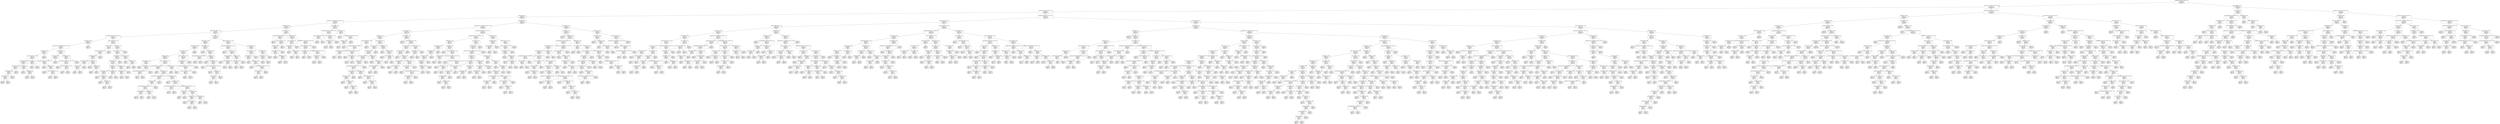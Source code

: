 digraph Tree {
node [shape=box, style="rounded", color="black", fontname="helvetica"] ;
edge [fontname="helvetica"] ;
0 [label="InternetService (DSL-0, FO-1, NO-2) <= 1.5\ngini = 0.4\nsamples = 3558\nvalue = [4150, 1484]\nclass = C"] ;
1 [label="Contract (M to M-0, 1 Year-1, 2 Years-2) <= 0.5\ngini = 0.4\nsamples = 2813\nvalue = [3063, 1390]\nclass = C"] ;
0 -> 1 [labeldistance=2.5, labelangle=45, headlabel="True"] ;
2 [label="InternetService (DSL-0, FO-1, NO-2) <= 0.5\ngini = 0.5\nsamples = 1717\nvalue = [1458, 1252]\nclass = C"] ;
1 -> 2 ;
3 [label="Tenure (Months) <= 4.5\ngini = 0.4\nsamples = 638\nvalue = [668, 322]\nclass = C"] ;
2 -> 3 ;
4 [label="MultipleLines (No-0, No PhoneService-1, Yes-1) <= 1.5\ngini = 0.5\nsamples = 224\nvalue = [165, 179]\nclass = h"] ;
3 -> 4 ;
5 [label="MonthlyCharges <= 55.2\ngini = 0.5\nsamples = 206\nvalue = [143, 171]\nclass = h"] ;
4 -> 5 ;
6 [label="Gender (Female-0, Male-1) <= 0.5\ngini = 0.5\nsamples = 175\nvalue = [105, 158]\nclass = h"] ;
5 -> 6 ;
7 [label="PaymentMethod(BT-0, CC-1, EC-2, MC-3) <= 2.5\ngini = 0.4\nsamples = 82\nvalue = [41, 79]\nclass = h"] ;
6 -> 7 ;
8 [label="TotalCharges <= 201.1\ngini = 0.4\nsamples = 46\nvalue = [22, 51]\nclass = h"] ;
7 -> 8 ;
9 [label="MultipleLines (No-0, No PhoneService-1, Yes-1) <= 0.5\ngini = 0.4\nsamples = 44\nvalue = [20, 51]\nclass = h"] ;
8 -> 9 ;
10 [label="TotalCharges <= 96.2\ngini = 0.5\nsamples = 21\nvalue = [14, 24]\nclass = h"] ;
9 -> 10 ;
11 [label="SeniorCitizen (No-0, Yes-1) <= 0.5\ngini = 0.5\nsamples = 16\nvalue = [14, 14]\nclass = C"] ;
10 -> 11 ;
12 [label="MonthlyCharges <= 49.0\ngini = 0.5\nsamples = 14\nvalue = [11, 12]\nclass = h"] ;
11 -> 12 ;
13 [label="TotalCharges <= 65.6\ngini = 0.5\nsamples = 10\nvalue = [7, 11]\nclass = h"] ;
12 -> 13 ;
14 [label="MonthlyCharges <= 45.3\ngini = 0.3\nsamples = 7\nvalue = [2, 11]\nclass = h"] ;
13 -> 14 ;
15 [label="MonthlyCharges <= 45.0\ngini = 0.4\nsamples = 3\nvalue = [2, 5]\nclass = h"] ;
14 -> 15 ;
16 [label="gini = 0.0\nsamples = 2\nvalue = [0, 5]\nclass = h"] ;
15 -> 16 ;
17 [label="gini = 0.0\nsamples = 1\nvalue = [2, 0]\nclass = C"] ;
15 -> 17 ;
18 [label="gini = 0.0\nsamples = 4\nvalue = [0, 6]\nclass = h"] ;
14 -> 18 ;
19 [label="gini = 0.0\nsamples = 3\nvalue = [5, 0]\nclass = C"] ;
13 -> 19 ;
20 [label="MonthlyCharges <= 50.2\ngini = 0.3\nsamples = 4\nvalue = [4, 1]\nclass = C"] ;
12 -> 20 ;
21 [label="gini = 0.0\nsamples = 2\nvalue = [3, 0]\nclass = C"] ;
20 -> 21 ;
22 [label="TotalCharges <= 52.5\ngini = 0.5\nsamples = 2\nvalue = [1, 1]\nclass = C"] ;
20 -> 22 ;
23 [label="gini = 0.0\nsamples = 1\nvalue = [0, 1]\nclass = h"] ;
22 -> 23 ;
24 [label="gini = 0.0\nsamples = 1\nvalue = [1, 0]\nclass = C"] ;
22 -> 24 ;
25 [label="Tenure (Months) <= 1.5\ngini = 0.5\nsamples = 2\nvalue = [3, 2]\nclass = C"] ;
11 -> 25 ;
26 [label="gini = 0.0\nsamples = 1\nvalue = [0, 2]\nclass = h"] ;
25 -> 26 ;
27 [label="gini = 0.0\nsamples = 1\nvalue = [3, 0]\nclass = C"] ;
25 -> 27 ;
28 [label="gini = 0.0\nsamples = 5\nvalue = [0, 10]\nclass = h"] ;
10 -> 28 ;
29 [label="Tenure (Months) <= 2.5\ngini = 0.3\nsamples = 23\nvalue = [6, 27]\nclass = h"] ;
9 -> 29 ;
30 [label="MonthlyCharges <= 30.1\ngini = 0.3\nsamples = 18\nvalue = [4, 21]\nclass = h"] ;
29 -> 30 ;
31 [label="PaymentMethod(BT-0, CC-1, EC-2, MC-3) <= 1.0\ngini = 0.4\nsamples = 9\nvalue = [4, 8]\nclass = h"] ;
30 -> 31 ;
32 [label="gini = 0.0\nsamples = 2\nvalue = [3, 0]\nclass = C"] ;
31 -> 32 ;
33 [label="TotalCharges <= 27.6\ngini = 0.2\nsamples = 7\nvalue = [1, 8]\nclass = h"] ;
31 -> 33 ;
34 [label="gini = 0.0\nsamples = 5\nvalue = [0, 6]\nclass = h"] ;
33 -> 34 ;
35 [label="SeniorCitizen (No-0, Yes-1) <= 0.5\ngini = 0.4\nsamples = 2\nvalue = [1, 2]\nclass = h"] ;
33 -> 35 ;
36 [label="gini = 0.0\nsamples = 1\nvalue = [1, 0]\nclass = C"] ;
35 -> 36 ;
37 [label="gini = 0.0\nsamples = 1\nvalue = [0, 2]\nclass = h"] ;
35 -> 37 ;
38 [label="gini = 0.0\nsamples = 9\nvalue = [0, 13]\nclass = h"] ;
30 -> 38 ;
39 [label="MonthlyCharges <= 35.0\ngini = 0.4\nsamples = 5\nvalue = [2, 6]\nclass = h"] ;
29 -> 39 ;
40 [label="PaymentMethod(BT-0, CC-1, EC-2, MC-3) <= 1.5\ngini = 0.4\nsamples = 3\nvalue = [2, 1]\nclass = C"] ;
39 -> 40 ;
41 [label="gini = 0.0\nsamples = 1\nvalue = [1, 0]\nclass = C"] ;
40 -> 41 ;
42 [label="SeniorCitizen (No-0, Yes-1) <= 0.5\ngini = 0.5\nsamples = 2\nvalue = [1, 1]\nclass = C"] ;
40 -> 42 ;
43 [label="gini = 0.0\nsamples = 1\nvalue = [0, 1]\nclass = h"] ;
42 -> 43 ;
44 [label="gini = 0.0\nsamples = 1\nvalue = [1, 0]\nclass = C"] ;
42 -> 44 ;
45 [label="gini = 0.0\nsamples = 2\nvalue = [0, 5]\nclass = h"] ;
39 -> 45 ;
46 [label="gini = 0.0\nsamples = 2\nvalue = [2, 0]\nclass = C"] ;
8 -> 46 ;
47 [label="PhoneService (No-0, Yes-1) <= 0.5\ngini = 0.5\nsamples = 36\nvalue = [19, 28]\nclass = h"] ;
7 -> 47 ;
48 [label="Tenure (Months) <= 3.5\ngini = 0.5\nsamples = 13\nvalue = [9, 7]\nclass = C"] ;
47 -> 48 ;
49 [label="SeniorCitizen (No-0, Yes-1) <= 0.5\ngini = 0.5\nsamples = 11\nvalue = [7, 7]\nclass = C"] ;
48 -> 49 ;
50 [label="MonthlyCharges <= 25.1\ngini = 0.5\nsamples = 9\nvalue = [7, 5]\nclass = C"] ;
49 -> 50 ;
51 [label="MonthlyCharges <= 25.0\ngini = 0.5\nsamples = 5\nvalue = [3, 4]\nclass = h"] ;
50 -> 51 ;
52 [label="TotalCharges <= 30.7\ngini = 0.5\nsamples = 4\nvalue = [3, 2]\nclass = C"] ;
51 -> 52 ;
53 [label="gini = 0.0\nsamples = 3\nvalue = [3, 0]\nclass = C"] ;
52 -> 53 ;
54 [label="gini = 0.0\nsamples = 1\nvalue = [0, 2]\nclass = h"] ;
52 -> 54 ;
55 [label="gini = 0.0\nsamples = 1\nvalue = [0, 2]\nclass = h"] ;
51 -> 55 ;
56 [label="Tenure (Months) <= 2.0\ngini = 0.3\nsamples = 4\nvalue = [4, 1]\nclass = C"] ;
50 -> 56 ;
57 [label="gini = 0.0\nsamples = 2\nvalue = [3, 0]\nclass = C"] ;
56 -> 57 ;
58 [label="TotalCharges <= 93.8\ngini = 0.5\nsamples = 2\nvalue = [1, 1]\nclass = C"] ;
56 -> 58 ;
59 [label="gini = 0.0\nsamples = 1\nvalue = [1, 0]\nclass = C"] ;
58 -> 59 ;
60 [label="gini = 0.0\nsamples = 1\nvalue = [0, 1]\nclass = h"] ;
58 -> 60 ;
61 [label="gini = 0.0\nsamples = 2\nvalue = [0, 2]\nclass = h"] ;
49 -> 61 ;
62 [label="gini = 0.0\nsamples = 2\nvalue = [2, 0]\nclass = C"] ;
48 -> 62 ;
63 [label="Tenure (Months) <= 2.5\ngini = 0.4\nsamples = 23\nvalue = [10, 21]\nclass = h"] ;
47 -> 63 ;
64 [label="Partner (No-0, Yes-1) <= 0.5\ngini = 0.5\nsamples = 18\nvalue = [10, 15]\nclass = h"] ;
63 -> 64 ;
65 [label="MonthlyCharges <= 52.4\ngini = 0.5\nsamples = 15\nvalue = [8, 13]\nclass = h"] ;
64 -> 65 ;
66 [label="Tenure (Months) <= 1.5\ngini = 0.5\nsamples = 13\nvalue = [8, 9]\nclass = h"] ;
65 -> 66 ;
67 [label="TotalCharges <= 45.4\ngini = 0.5\nsamples = 10\nvalue = [5, 8]\nclass = h"] ;
66 -> 67 ;
68 [label="MonthlyCharges <= 44.0\ngini = 0.5\nsamples = 5\nvalue = [4, 3]\nclass = C"] ;
67 -> 68 ;
69 [label="gini = 0.0\nsamples = 1\nvalue = [0, 2]\nclass = h"] ;
68 -> 69 ;
70 [label="TotalCharges <= 44.6\ngini = 0.3\nsamples = 4\nvalue = [4, 1]\nclass = C"] ;
68 -> 70 ;
71 [label="gini = 0.0\nsamples = 1\nvalue = [1, 0]\nclass = C"] ;
70 -> 71 ;
72 [label="TotalCharges <= 45.3\ngini = 0.4\nsamples = 3\nvalue = [3, 1]\nclass = C"] ;
70 -> 72 ;
73 [label="gini = 0.4\nsamples = 2\nvalue = [2, 1]\nclass = C"] ;
72 -> 73 ;
74 [label="gini = 0.0\nsamples = 1\nvalue = [1, 0]\nclass = C"] ;
72 -> 74 ;
75 [label="MonthlyCharges <= 50.8\ngini = 0.3\nsamples = 5\nvalue = [1, 5]\nclass = h"] ;
67 -> 75 ;
76 [label="gini = 0.0\nsamples = 4\nvalue = [0, 5]\nclass = h"] ;
75 -> 76 ;
77 [label="gini = 0.0\nsamples = 1\nvalue = [1, 0]\nclass = C"] ;
75 -> 77 ;
78 [label="TotalCharges <= 118.9\ngini = 0.4\nsamples = 3\nvalue = [3, 1]\nclass = C"] ;
66 -> 78 ;
79 [label="TotalCharges <= 109.2\ngini = 0.5\nsamples = 2\nvalue = [1, 1]\nclass = C"] ;
78 -> 79 ;
80 [label="gini = 0.0\nsamples = 1\nvalue = [1, 0]\nclass = C"] ;
79 -> 80 ;
81 [label="gini = 0.0\nsamples = 1\nvalue = [0, 1]\nclass = h"] ;
79 -> 81 ;
82 [label="gini = 0.0\nsamples = 1\nvalue = [2, 0]\nclass = C"] ;
78 -> 82 ;
83 [label="gini = 0.0\nsamples = 2\nvalue = [0, 4]\nclass = h"] ;
65 -> 83 ;
84 [label="TotalCharges <= 52.0\ngini = 0.5\nsamples = 3\nvalue = [2, 2]\nclass = C"] ;
64 -> 84 ;
85 [label="gini = 0.0\nsamples = 1\nvalue = [0, 1]\nclass = h"] ;
84 -> 85 ;
86 [label="TotalCharges <= 54.4\ngini = 0.4\nsamples = 2\nvalue = [2, 1]\nclass = C"] ;
84 -> 86 ;
87 [label="gini = 0.0\nsamples = 1\nvalue = [2, 0]\nclass = C"] ;
86 -> 87 ;
88 [label="gini = 0.0\nsamples = 1\nvalue = [0, 1]\nclass = h"] ;
86 -> 88 ;
89 [label="gini = 0.0\nsamples = 5\nvalue = [0, 6]\nclass = h"] ;
63 -> 89 ;
90 [label="Tenure (Months) <= 2.5\ngini = 0.5\nsamples = 93\nvalue = [64, 79]\nclass = h"] ;
6 -> 90 ;
91 [label="MonthlyCharges <= 50.3\ngini = 0.5\nsamples = 69\nvalue = [43, 64]\nclass = h"] ;
90 -> 91 ;
92 [label="MonthlyCharges <= 49.8\ngini = 0.5\nsamples = 56\nvalue = [40, 42]\nclass = h"] ;
91 -> 92 ;
93 [label="Tenure (Months) <= 1.5\ngini = 0.5\nsamples = 52\nvalue = [34, 42]\nclass = h"] ;
92 -> 93 ;
94 [label="TotalCharges <= 28.4\ngini = 0.5\nsamples = 40\nvalue = [31, 29]\nclass = C"] ;
93 -> 94 ;
95 [label="MonthlyCharges <= 23.8\ngini = 0.3\nsamples = 6\nvalue = [9, 2]\nclass = C"] ;
94 -> 95 ;
96 [label="gini = 0.0\nsamples = 1\nvalue = [0, 1]\nclass = h"] ;
95 -> 96 ;
97 [label="TotalCharges <= 24.3\ngini = 0.2\nsamples = 5\nvalue = [9, 1]\nclass = C"] ;
95 -> 97 ;
98 [label="PaymentMethod(BT-0, CC-1, EC-2, MC-3) <= 2.5\ngini = 0.4\nsamples = 2\nvalue = [2, 1]\nclass = C"] ;
97 -> 98 ;
99 [label="gini = 0.0\nsamples = 1\nvalue = [0, 1]\nclass = h"] ;
98 -> 99 ;
100 [label="gini = 0.0\nsamples = 1\nvalue = [2, 0]\nclass = C"] ;
98 -> 100 ;
101 [label="gini = 0.0\nsamples = 3\nvalue = [7, 0]\nclass = C"] ;
97 -> 101 ;
102 [label="SeniorCitizen (No-0, Yes-1) <= 0.5\ngini = 0.5\nsamples = 34\nvalue = [22, 27]\nclass = h"] ;
94 -> 102 ;
103 [label="PaymentMethod(BT-0, CC-1, EC-2, MC-3) <= 1.5\ngini = 0.5\nsamples = 28\nvalue = [15, 26]\nclass = h"] ;
102 -> 103 ;
104 [label="gini = 0.0\nsamples = 3\nvalue = [0, 4]\nclass = h"] ;
103 -> 104 ;
105 [label="MonthlyCharges <= 44.9\ngini = 0.5\nsamples = 25\nvalue = [15, 22]\nclass = h"] ;
103 -> 105 ;
106 [label="MultipleLines (No-0, No PhoneService-1, Yes-1) <= 0.5\ngini = 0.5\nsamples = 8\nvalue = [7, 5]\nclass = C"] ;
105 -> 106 ;
107 [label="MonthlyCharges <= 44.5\ngini = 0.4\nsamples = 7\nvalue = [7, 3]\nclass = C"] ;
106 -> 107 ;
108 [label="PaymentMethod(BT-0, CC-1, EC-2, MC-3) <= 2.5\ngini = 0.5\nsamples = 5\nvalue = [3, 3]\nclass = C"] ;
107 -> 108 ;
109 [label="MonthlyCharges <= 44.2\ngini = 0.5\nsamples = 3\nvalue = [2, 2]\nclass = C"] ;
108 -> 109 ;
110 [label="gini = 0.0\nsamples = 2\nvalue = [2, 0]\nclass = C"] ;
109 -> 110 ;
111 [label="gini = 0.0\nsamples = 1\nvalue = [0, 2]\nclass = h"] ;
109 -> 111 ;
112 [label="TotalCharges <= 44.2\ngini = 0.5\nsamples = 2\nvalue = [1, 1]\nclass = C"] ;
108 -> 112 ;
113 [label="gini = 0.0\nsamples = 1\nvalue = [0, 1]\nclass = h"] ;
112 -> 113 ;
114 [label="gini = 0.0\nsamples = 1\nvalue = [1, 0]\nclass = C"] ;
112 -> 114 ;
115 [label="gini = 0.0\nsamples = 2\nvalue = [4, 0]\nclass = C"] ;
107 -> 115 ;
116 [label="gini = 0.0\nsamples = 1\nvalue = [0, 2]\nclass = h"] ;
106 -> 116 ;
117 [label="MonthlyCharges <= 45.4\ngini = 0.4\nsamples = 17\nvalue = [8, 17]\nclass = h"] ;
105 -> 117 ;
118 [label="gini = 0.0\nsamples = 4\nvalue = [0, 5]\nclass = h"] ;
117 -> 118 ;
119 [label="MonthlyCharges <= 45.6\ngini = 0.5\nsamples = 13\nvalue = [8, 12]\nclass = h"] ;
117 -> 119 ;
120 [label="PaymentMethod(BT-0, CC-1, EC-2, MC-3) <= 2.5\ngini = 0.3\nsamples = 3\nvalue = [4, 1]\nclass = C"] ;
119 -> 120 ;
121 [label="gini = 0.0\nsamples = 1\nvalue = [0, 1]\nclass = h"] ;
120 -> 121 ;
122 [label="gini = 0.0\nsamples = 2\nvalue = [4, 0]\nclass = C"] ;
120 -> 122 ;
123 [label="PaymentMethod(BT-0, CC-1, EC-2, MC-3) <= 2.5\ngini = 0.4\nsamples = 10\nvalue = [4, 11]\nclass = h"] ;
119 -> 123 ;
124 [label="TotalCharges <= 49.1\ngini = 0.4\nsamples = 3\nvalue = [1, 3]\nclass = h"] ;
123 -> 124 ;
125 [label="gini = 0.0\nsamples = 2\nvalue = [0, 3]\nclass = h"] ;
124 -> 125 ;
126 [label="gini = 0.0\nsamples = 1\nvalue = [1, 0]\nclass = C"] ;
124 -> 126 ;
127 [label="MonthlyCharges <= 48.8\ngini = 0.4\nsamples = 7\nvalue = [3, 8]\nclass = h"] ;
123 -> 127 ;
128 [label="TotalCharges <= 45.8\ngini = 0.2\nsamples = 5\nvalue = [1, 6]\nclass = h"] ;
127 -> 128 ;
129 [label="gini = 0.0\nsamples = 1\nvalue = [0, 3]\nclass = h"] ;
128 -> 129 ;
130 [label="MonthlyCharges <= 45.8\ngini = 0.4\nsamples = 4\nvalue = [1, 3]\nclass = h"] ;
128 -> 130 ;
131 [label="gini = 0.0\nsamples = 1\nvalue = [1, 0]\nclass = C"] ;
130 -> 131 ;
132 [label="gini = 0.0\nsamples = 3\nvalue = [0, 3]\nclass = h"] ;
130 -> 132 ;
133 [label="MonthlyCharges <= 49.4\ngini = 0.5\nsamples = 2\nvalue = [2, 2]\nclass = C"] ;
127 -> 133 ;
134 [label="gini = 0.0\nsamples = 1\nvalue = [2, 0]\nclass = C"] ;
133 -> 134 ;
135 [label="gini = 0.0\nsamples = 1\nvalue = [0, 2]\nclass = h"] ;
133 -> 135 ;
136 [label="PhoneService (No-0, Yes-1) <= 0.5\ngini = 0.2\nsamples = 6\nvalue = [7, 1]\nclass = C"] ;
102 -> 136 ;
137 [label="gini = 0.0\nsamples = 1\nvalue = [0, 1]\nclass = h"] ;
136 -> 137 ;
138 [label="gini = 0.0\nsamples = 5\nvalue = [7, 0]\nclass = C"] ;
136 -> 138 ;
139 [label="SeniorCitizen (No-0, Yes-1) <= 0.5\ngini = 0.3\nsamples = 12\nvalue = [3, 13]\nclass = h"] ;
93 -> 139 ;
140 [label="MonthlyCharges <= 45.0\ngini = 0.4\nsamples = 9\nvalue = [3, 7]\nclass = h"] ;
139 -> 140 ;
141 [label="PaymentMethod(BT-0, CC-1, EC-2, MC-3) <= 1.5\ngini = 0.5\nsamples = 5\nvalue = [3, 2]\nclass = C"] ;
140 -> 141 ;
142 [label="PhoneService (No-0, Yes-1) <= 0.5\ngini = 0.4\nsamples = 3\nvalue = [1, 2]\nclass = h"] ;
141 -> 142 ;
143 [label="gini = 0.0\nsamples = 2\nvalue = [0, 2]\nclass = h"] ;
142 -> 143 ;
144 [label="gini = 0.0\nsamples = 1\nvalue = [1, 0]\nclass = C"] ;
142 -> 144 ;
145 [label="gini = 0.0\nsamples = 2\nvalue = [2, 0]\nclass = C"] ;
141 -> 145 ;
146 [label="gini = 0.0\nsamples = 4\nvalue = [0, 5]\nclass = h"] ;
140 -> 146 ;
147 [label="gini = 0.0\nsamples = 3\nvalue = [0, 6]\nclass = h"] ;
139 -> 147 ;
148 [label="gini = 0.0\nsamples = 4\nvalue = [6, 0]\nclass = C"] ;
92 -> 148 ;
149 [label="MonthlyCharges <= 50.7\ngini = 0.2\nsamples = 13\nvalue = [3, 22]\nclass = h"] ;
91 -> 149 ;
150 [label="gini = 0.0\nsamples = 3\nvalue = [0, 10]\nclass = h"] ;
149 -> 150 ;
151 [label="MonthlyCharges <= 50.8\ngini = 0.3\nsamples = 10\nvalue = [3, 12]\nclass = h"] ;
149 -> 151 ;
152 [label="PaymentMethod(BT-0, CC-1, EC-2, MC-3) <= 2.5\ngini = 0.5\nsamples = 2\nvalue = [1, 1]\nclass = C"] ;
151 -> 152 ;
153 [label="gini = 0.0\nsamples = 1\nvalue = [0, 1]\nclass = h"] ;
152 -> 153 ;
154 [label="gini = 0.0\nsamples = 1\nvalue = [1, 0]\nclass = C"] ;
152 -> 154 ;
155 [label="TotalCharges <= 51.1\ngini = 0.3\nsamples = 8\nvalue = [2, 11]\nclass = h"] ;
151 -> 155 ;
156 [label="gini = 0.0\nsamples = 1\nvalue = [0, 4]\nclass = h"] ;
155 -> 156 ;
157 [label="MonthlyCharges <= 52.4\ngini = 0.3\nsamples = 7\nvalue = [2, 7]\nclass = h"] ;
155 -> 157 ;
158 [label="gini = 0.5\nsamples = 2\nvalue = [1, 1]\nclass = C"] ;
157 -> 158 ;
159 [label="PaymentMethod(BT-0, CC-1, EC-2, MC-3) <= 2.5\ngini = 0.2\nsamples = 5\nvalue = [1, 6]\nclass = h"] ;
157 -> 159 ;
160 [label="gini = 0.0\nsamples = 1\nvalue = [0, 1]\nclass = h"] ;
159 -> 160 ;
161 [label="TotalCharges <= 97.7\ngini = 0.3\nsamples = 4\nvalue = [1, 5]\nclass = h"] ;
159 -> 161 ;
162 [label="TotalCharges <= 70.4\ngini = 0.4\nsamples = 2\nvalue = [1, 2]\nclass = h"] ;
161 -> 162 ;
163 [label="gini = 0.0\nsamples = 1\nvalue = [0, 2]\nclass = h"] ;
162 -> 163 ;
164 [label="gini = 0.0\nsamples = 1\nvalue = [1, 0]\nclass = C"] ;
162 -> 164 ;
165 [label="gini = 0.0\nsamples = 2\nvalue = [0, 3]\nclass = h"] ;
161 -> 165 ;
166 [label="PhoneService (No-0, Yes-1) <= 0.5\ngini = 0.5\nsamples = 24\nvalue = [21, 15]\nclass = C"] ;
90 -> 166 ;
167 [label="PaymentMethod(BT-0, CC-1, EC-2, MC-3) <= 1.5\ngini = 0.5\nsamples = 11\nvalue = [8, 9]\nclass = h"] ;
166 -> 167 ;
168 [label="gini = 0.0\nsamples = 1\nvalue = [1, 0]\nclass = C"] ;
167 -> 168 ;
169 [label="Partner (No-0, Yes-1) <= 0.5\ngini = 0.5\nsamples = 10\nvalue = [7, 9]\nclass = h"] ;
167 -> 169 ;
170 [label="MonthlyCharges <= 29.7\ngini = 0.4\nsamples = 5\nvalue = [3, 6]\nclass = h"] ;
169 -> 170 ;
171 [label="gini = 0.0\nsamples = 2\nvalue = [0, 4]\nclass = h"] ;
170 -> 171 ;
172 [label="MonthlyCharges <= 35.5\ngini = 0.5\nsamples = 3\nvalue = [3, 2]\nclass = C"] ;
170 -> 172 ;
173 [label="gini = 0.0\nsamples = 1\nvalue = [3, 0]\nclass = C"] ;
172 -> 173 ;
174 [label="gini = 0.0\nsamples = 2\nvalue = [0, 2]\nclass = h"] ;
172 -> 174 ;
175 [label="TotalCharges <= 100.4\ngini = 0.5\nsamples = 5\nvalue = [4, 3]\nclass = C"] ;
169 -> 175 ;
176 [label="TotalCharges <= 86.0\ngini = 0.4\nsamples = 3\nvalue = [1, 3]\nclass = h"] ;
175 -> 176 ;
177 [label="gini = 0.0\nsamples = 1\nvalue = [1, 0]\nclass = C"] ;
176 -> 177 ;
178 [label="gini = 0.0\nsamples = 2\nvalue = [0, 3]\nclass = h"] ;
176 -> 178 ;
179 [label="gini = 0.0\nsamples = 2\nvalue = [3, 0]\nclass = C"] ;
175 -> 179 ;
180 [label="MonthlyCharges <= 52.4\ngini = 0.4\nsamples = 13\nvalue = [13, 6]\nclass = C"] ;
166 -> 180 ;
181 [label="Partner (No-0, Yes-1) <= 0.5\ngini = 0.3\nsamples = 10\nvalue = [12, 3]\nclass = C"] ;
180 -> 181 ;
182 [label="MonthlyCharges <= 43.9\ngini = 0.2\nsamples = 9\nvalue = [12, 2]\nclass = C"] ;
181 -> 182 ;
183 [label="gini = 0.0\nsamples = 1\nvalue = [0, 1]\nclass = h"] ;
182 -> 183 ;
184 [label="TotalCharges <= 180.3\ngini = 0.1\nsamples = 8\nvalue = [12, 1]\nclass = C"] ;
182 -> 184 ;
185 [label="gini = 0.0\nsamples = 4\nvalue = [7, 0]\nclass = C"] ;
184 -> 185 ;
186 [label="PaymentMethod(BT-0, CC-1, EC-2, MC-3) <= 2.5\ngini = 0.3\nsamples = 4\nvalue = [5, 1]\nclass = C"] ;
184 -> 186 ;
187 [label="MonthlyCharges <= 47.7\ngini = 0.4\nsamples = 2\nvalue = [2, 1]\nclass = C"] ;
186 -> 187 ;
188 [label="gini = 0.0\nsamples = 1\nvalue = [2, 0]\nclass = C"] ;
187 -> 188 ;
189 [label="gini = 0.0\nsamples = 1\nvalue = [0, 1]\nclass = h"] ;
187 -> 189 ;
190 [label="gini = 0.0\nsamples = 2\nvalue = [3, 0]\nclass = C"] ;
186 -> 190 ;
191 [label="gini = 0.0\nsamples = 1\nvalue = [0, 1]\nclass = h"] ;
181 -> 191 ;
192 [label="TotalCharges <= 192.2\ngini = 0.4\nsamples = 3\nvalue = [1, 3]\nclass = h"] ;
180 -> 192 ;
193 [label="TotalCharges <= 174.1\ngini = 0.5\nsamples = 2\nvalue = [1, 1]\nclass = C"] ;
192 -> 193 ;
194 [label="gini = 0.0\nsamples = 1\nvalue = [0, 1]\nclass = h"] ;
193 -> 194 ;
195 [label="gini = 0.0\nsamples = 1\nvalue = [1, 0]\nclass = C"] ;
193 -> 195 ;
196 [label="gini = 0.0\nsamples = 1\nvalue = [0, 2]\nclass = h"] ;
192 -> 196 ;
197 [label="Tenure (Months) <= 2.5\ngini = 0.4\nsamples = 31\nvalue = [38, 13]\nclass = C"] ;
5 -> 197 ;
198 [label="PaymentMethod(BT-0, CC-1, EC-2, MC-3) <= 1.5\ngini = 0.1\nsamples = 15\nvalue = [23, 2]\nclass = C"] ;
197 -> 198 ;
199 [label="gini = 0.0\nsamples = 3\nvalue = [4, 0]\nclass = C"] ;
198 -> 199 ;
200 [label="Partner (No-0, Yes-1) <= 0.5\ngini = 0.2\nsamples = 12\nvalue = [19, 2]\nclass = C"] ;
198 -> 200 ;
201 [label="TotalCharges <= 130.5\ngini = 0.2\nsamples = 8\nvalue = [14, 2]\nclass = C"] ;
200 -> 201 ;
202 [label="MonthlyCharges <= 55.6\ngini = 0.1\nsamples = 7\nvalue = [14, 1]\nclass = C"] ;
201 -> 202 ;
203 [label="gini = 0.0\nsamples = 2\nvalue = [7, 0]\nclass = C"] ;
202 -> 203 ;
204 [label="MonthlyCharges <= 57.4\ngini = 0.2\nsamples = 5\nvalue = [7, 1]\nclass = C"] ;
202 -> 204 ;
205 [label="gini = 0.0\nsamples = 1\nvalue = [0, 1]\nclass = h"] ;
204 -> 205 ;
206 [label="gini = 0.0\nsamples = 4\nvalue = [7, 0]\nclass = C"] ;
204 -> 206 ;
207 [label="gini = 0.0\nsamples = 1\nvalue = [0, 1]\nclass = h"] ;
201 -> 207 ;
208 [label="gini = 0.0\nsamples = 4\nvalue = [5, 0]\nclass = C"] ;
200 -> 208 ;
209 [label="TotalCharges <= 196.5\ngini = 0.5\nsamples = 16\nvalue = [15, 11]\nclass = C"] ;
197 -> 209 ;
210 [label="Partner (No-0, Yes-1) <= 0.5\ngini = 0.3\nsamples = 5\nvalue = [2, 7]\nclass = h"] ;
209 -> 210 ;
211 [label="MonthlyCharges <= 56.4\ngini = 0.4\nsamples = 4\nvalue = [2, 4]\nclass = h"] ;
210 -> 211 ;
212 [label="gini = 0.0\nsamples = 1\nvalue = [0, 2]\nclass = h"] ;
211 -> 212 ;
213 [label="TotalCharges <= 184.4\ngini = 0.5\nsamples = 3\nvalue = [2, 2]\nclass = C"] ;
211 -> 213 ;
214 [label="gini = 0.0\nsamples = 2\nvalue = [2, 0]\nclass = C"] ;
213 -> 214 ;
215 [label="gini = 0.0\nsamples = 1\nvalue = [0, 2]\nclass = h"] ;
213 -> 215 ;
216 [label="gini = 0.0\nsamples = 1\nvalue = [0, 3]\nclass = h"] ;
210 -> 216 ;
217 [label="MultipleLines (No-0, No PhoneService-1, Yes-1) <= 0.5\ngini = 0.4\nsamples = 11\nvalue = [13, 4]\nclass = C"] ;
209 -> 217 ;
218 [label="Gender (Female-0, Male-1) <= 0.5\ngini = 0.4\nsamples = 10\nvalue = [12, 4]\nclass = C"] ;
217 -> 218 ;
219 [label="MonthlyCharges <= 58.0\ngini = 0.4\nsamples = 2\nvalue = [1, 2]\nclass = h"] ;
218 -> 219 ;
220 [label="gini = 0.0\nsamples = 1\nvalue = [1, 0]\nclass = C"] ;
219 -> 220 ;
221 [label="gini = 0.0\nsamples = 1\nvalue = [0, 2]\nclass = h"] ;
219 -> 221 ;
222 [label="PaymentMethod(BT-0, CC-1, EC-2, MC-3) <= 2.5\ngini = 0.3\nsamples = 8\nvalue = [11, 2]\nclass = C"] ;
218 -> 222 ;
223 [label="TotalCharges <= 272.4\ngini = 0.4\nsamples = 5\nvalue = [6, 2]\nclass = C"] ;
222 -> 223 ;
224 [label="gini = 0.0\nsamples = 4\nvalue = [6, 0]\nclass = C"] ;
223 -> 224 ;
225 [label="gini = 0.0\nsamples = 1\nvalue = [0, 2]\nclass = h"] ;
223 -> 225 ;
226 [label="gini = 0.0\nsamples = 3\nvalue = [5, 0]\nclass = C"] ;
222 -> 226 ;
227 [label="gini = 0.0\nsamples = 1\nvalue = [1, 0]\nclass = C"] ;
217 -> 227 ;
228 [label="MonthlyCharges <= 56.6\ngini = 0.4\nsamples = 18\nvalue = [22, 8]\nclass = C"] ;
4 -> 228 ;
229 [label="PaymentMethod(BT-0, CC-1, EC-2, MC-3) <= 0.5\ngini = 0.2\nsamples = 10\nvalue = [18, 2]\nclass = C"] ;
228 -> 229 ;
230 [label="Gender (Female-0, Male-1) <= 0.5\ngini = 0.5\nsamples = 2\nvalue = [1, 1]\nclass = C"] ;
229 -> 230 ;
231 [label="gini = 0.0\nsamples = 1\nvalue = [0, 1]\nclass = h"] ;
230 -> 231 ;
232 [label="gini = 0.0\nsamples = 1\nvalue = [1, 0]\nclass = C"] ;
230 -> 232 ;
233 [label="Gender (Female-0, Male-1) <= 0.5\ngini = 0.1\nsamples = 8\nvalue = [17, 1]\nclass = C"] ;
229 -> 233 ;
234 [label="TotalCharges <= 178.9\ngini = 0.3\nsamples = 4\nvalue = [5, 1]\nclass = C"] ;
233 -> 234 ;
235 [label="gini = 0.0\nsamples = 3\nvalue = [5, 0]\nclass = C"] ;
234 -> 235 ;
236 [label="gini = 0.0\nsamples = 1\nvalue = [0, 1]\nclass = h"] ;
234 -> 236 ;
237 [label="gini = 0.0\nsamples = 4\nvalue = [12, 0]\nclass = C"] ;
233 -> 237 ;
238 [label="Tenure (Months) <= 2.5\ngini = 0.5\nsamples = 8\nvalue = [4, 6]\nclass = h"] ;
228 -> 238 ;
239 [label="gini = 0.0\nsamples = 3\nvalue = [0, 4]\nclass = h"] ;
238 -> 239 ;
240 [label="PaymentMethod(BT-0, CC-1, EC-2, MC-3) <= 2.5\ngini = 0.4\nsamples = 5\nvalue = [4, 2]\nclass = C"] ;
238 -> 240 ;
241 [label="TotalCharges <= 163.1\ngini = 0.5\nsamples = 3\nvalue = [2, 2]\nclass = C"] ;
240 -> 241 ;
242 [label="gini = 0.0\nsamples = 1\nvalue = [0, 2]\nclass = h"] ;
241 -> 242 ;
243 [label="gini = 0.0\nsamples = 2\nvalue = [2, 0]\nclass = C"] ;
241 -> 243 ;
244 [label="gini = 0.0\nsamples = 2\nvalue = [2, 0]\nclass = C"] ;
240 -> 244 ;
245 [label="TotalCharges <= 1063.0\ngini = 0.3\nsamples = 414\nvalue = [503, 143]\nclass = C"] ;
3 -> 245 ;
246 [label="MultipleLines (No-0, No PhoneService-1, Yes-1) <= 0.5\ngini = 0.4\nsamples = 222\nvalue = [243, 108]\nclass = C"] ;
245 -> 246 ;
247 [label="MonthlyCharges <= 54.2\ngini = 0.4\nsamples = 106\nvalue = [123, 48]\nclass = C"] ;
246 -> 247 ;
248 [label="TotalCharges <= 274.7\ngini = 0.5\nsamples = 58\nvalue = [54, 35]\nclass = C"] ;
247 -> 248 ;
249 [label="Gender (Female-0, Male-1) <= 0.5\ngini = 0.3\nsamples = 9\nvalue = [2, 9]\nclass = h"] ;
248 -> 249 ;
250 [label="PaymentMethod(BT-0, CC-1, EC-2, MC-3) <= 1.5\ngini = 0.4\nsamples = 5\nvalue = [2, 4]\nclass = h"] ;
249 -> 250 ;
251 [label="MonthlyCharges <= 48.9\ngini = 0.5\nsamples = 2\nvalue = [1, 1]\nclass = C"] ;
250 -> 251 ;
252 [label="gini = 0.0\nsamples = 1\nvalue = [1, 0]\nclass = C"] ;
251 -> 252 ;
253 [label="gini = 0.0\nsamples = 1\nvalue = [0, 1]\nclass = h"] ;
251 -> 253 ;
254 [label="PaymentMethod(BT-0, CC-1, EC-2, MC-3) <= 2.5\ngini = 0.4\nsamples = 3\nvalue = [1, 3]\nclass = h"] ;
250 -> 254 ;
255 [label="gini = 0.0\nsamples = 1\nvalue = [0, 2]\nclass = h"] ;
254 -> 255 ;
256 [label="TotalCharges <= 221.1\ngini = 0.5\nsamples = 2\nvalue = [1, 1]\nclass = C"] ;
254 -> 256 ;
257 [label="gini = 0.0\nsamples = 1\nvalue = [1, 0]\nclass = C"] ;
256 -> 257 ;
258 [label="gini = 0.0\nsamples = 1\nvalue = [0, 1]\nclass = h"] ;
256 -> 258 ;
259 [label="gini = 0.0\nsamples = 4\nvalue = [0, 5]\nclass = h"] ;
249 -> 259 ;
260 [label="Partner (No-0, Yes-1) <= 0.5\ngini = 0.4\nsamples = 49\nvalue = [52, 26]\nclass = C"] ;
248 -> 260 ;
261 [label="Tenure (Months) <= 21.5\ngini = 0.5\nsamples = 32\nvalue = [32, 21]\nclass = C"] ;
260 -> 261 ;
262 [label="MonthlyCharges <= 50.7\ngini = 0.5\nsamples = 31\nvalue = [32, 17]\nclass = C"] ;
261 -> 262 ;
263 [label="SeniorCitizen (No-0, Yes-1) <= 0.5\ngini = 0.4\nsamples = 24\nvalue = [29, 10]\nclass = C"] ;
262 -> 263 ;
264 [label="TotalCharges <= 512.0\ngini = 0.3\nsamples = 23\nvalue = [29, 8]\nclass = C"] ;
263 -> 264 ;
265 [label="PaymentMethod(BT-0, CC-1, EC-2, MC-3) <= 2.5\ngini = 0.4\nsamples = 16\nvalue = [17, 8]\nclass = C"] ;
264 -> 265 ;
266 [label="MonthlyCharges <= 49.0\ngini = 0.5\nsamples = 8\nvalue = [5, 6]\nclass = h"] ;
265 -> 266 ;
267 [label="MonthlyCharges <= 44.8\ngini = 0.4\nsamples = 6\nvalue = [2, 6]\nclass = h"] ;
266 -> 267 ;
268 [label="gini = 0.0\nsamples = 1\nvalue = [1, 0]\nclass = C"] ;
267 -> 268 ;
269 [label="TotalCharges <= 435.8\ngini = 0.2\nsamples = 5\nvalue = [1, 6]\nclass = h"] ;
267 -> 269 ;
270 [label="gini = 0.0\nsamples = 3\nvalue = [0, 5]\nclass = h"] ;
269 -> 270 ;
271 [label="TotalCharges <= 468.6\ngini = 0.5\nsamples = 2\nvalue = [1, 1]\nclass = C"] ;
269 -> 271 ;
272 [label="gini = 0.0\nsamples = 1\nvalue = [1, 0]\nclass = C"] ;
271 -> 272 ;
273 [label="gini = 0.0\nsamples = 1\nvalue = [0, 1]\nclass = h"] ;
271 -> 273 ;
274 [label="gini = 0.0\nsamples = 2\nvalue = [3, 0]\nclass = C"] ;
266 -> 274 ;
275 [label="TotalCharges <= 429.9\ngini = 0.2\nsamples = 8\nvalue = [12, 2]\nclass = C"] ;
265 -> 275 ;
276 [label="gini = 0.0\nsamples = 4\nvalue = [8, 0]\nclass = C"] ;
275 -> 276 ;
277 [label="Gender (Female-0, Male-1) <= 0.5\ngini = 0.4\nsamples = 4\nvalue = [4, 2]\nclass = C"] ;
275 -> 277 ;
278 [label="gini = 0.0\nsamples = 1\nvalue = [1, 0]\nclass = C"] ;
277 -> 278 ;
279 [label="MonthlyCharges <= 45.6\ngini = 0.5\nsamples = 3\nvalue = [3, 2]\nclass = C"] ;
277 -> 279 ;
280 [label="gini = 0.0\nsamples = 2\nvalue = [0, 2]\nclass = h"] ;
279 -> 280 ;
281 [label="gini = 0.0\nsamples = 1\nvalue = [3, 0]\nclass = C"] ;
279 -> 281 ;
282 [label="gini = 0.0\nsamples = 7\nvalue = [12, 0]\nclass = C"] ;
264 -> 282 ;
283 [label="gini = 0.0\nsamples = 1\nvalue = [0, 2]\nclass = h"] ;
263 -> 283 ;
284 [label="TotalCharges <= 426.1\ngini = 0.4\nsamples = 7\nvalue = [3, 7]\nclass = h"] ;
262 -> 284 ;
285 [label="gini = 0.0\nsamples = 3\nvalue = [0, 5]\nclass = h"] ;
284 -> 285 ;
286 [label="MonthlyCharges <= 51.6\ngini = 0.5\nsamples = 4\nvalue = [3, 2]\nclass = C"] ;
284 -> 286 ;
287 [label="Gender (Female-0, Male-1) <= 0.5\ngini = 0.4\nsamples = 2\nvalue = [1, 2]\nclass = h"] ;
286 -> 287 ;
288 [label="gini = 0.0\nsamples = 1\nvalue = [1, 0]\nclass = C"] ;
287 -> 288 ;
289 [label="gini = 0.0\nsamples = 1\nvalue = [0, 2]\nclass = h"] ;
287 -> 289 ;
290 [label="gini = 0.0\nsamples = 2\nvalue = [2, 0]\nclass = C"] ;
286 -> 290 ;
291 [label="gini = 0.0\nsamples = 1\nvalue = [0, 4]\nclass = h"] ;
261 -> 291 ;
292 [label="MonthlyCharges <= 44.2\ngini = 0.3\nsamples = 17\nvalue = [20, 5]\nclass = C"] ;
260 -> 292 ;
293 [label="gini = 0.0\nsamples = 1\nvalue = [0, 4]\nclass = h"] ;
292 -> 293 ;
294 [label="TotalCharges <= 859.0\ngini = 0.1\nsamples = 16\nvalue = [20, 1]\nclass = C"] ;
292 -> 294 ;
295 [label="gini = 0.0\nsamples = 14\nvalue = [19, 0]\nclass = C"] ;
294 -> 295 ;
296 [label="MonthlyCharges <= 49.9\ngini = 0.5\nsamples = 2\nvalue = [1, 1]\nclass = C"] ;
294 -> 296 ;
297 [label="gini = 0.0\nsamples = 1\nvalue = [0, 1]\nclass = h"] ;
296 -> 297 ;
298 [label="gini = 0.0\nsamples = 1\nvalue = [1, 0]\nclass = C"] ;
296 -> 298 ;
299 [label="MonthlyCharges <= 54.9\ngini = 0.3\nsamples = 48\nvalue = [69, 13]\nclass = C"] ;
247 -> 299 ;
300 [label="gini = 0.0\nsamples = 8\nvalue = [15, 0]\nclass = C"] ;
299 -> 300 ;
301 [label="SeniorCitizen (No-0, Yes-1) <= 0.5\ngini = 0.3\nsamples = 40\nvalue = [54, 13]\nclass = C"] ;
299 -> 301 ;
302 [label="Tenure (Months) <= 14.5\ngini = 0.3\nsamples = 35\nvalue = [48, 12]\nclass = C"] ;
301 -> 302 ;
303 [label="Tenure (Months) <= 8.5\ngini = 0.2\nsamples = 32\nvalue = [48, 6]\nclass = C"] ;
302 -> 303 ;
304 [label="gini = 0.0\nsamples = 15\nvalue = [27, 0]\nclass = C"] ;
303 -> 304 ;
305 [label="Tenure (Months) <= 9.5\ngini = 0.3\nsamples = 17\nvalue = [21, 6]\nclass = C"] ;
303 -> 305 ;
306 [label="MonthlyCharges <= 67.8\ngini = 0.5\nsamples = 4\nvalue = [3, 5]\nclass = h"] ;
305 -> 306 ;
307 [label="gini = 0.0\nsamples = 2\nvalue = [0, 3]\nclass = h"] ;
306 -> 307 ;
308 [label="MonthlyCharges <= 71.2\ngini = 0.5\nsamples = 2\nvalue = [3, 2]\nclass = C"] ;
306 -> 308 ;
309 [label="gini = 0.0\nsamples = 1\nvalue = [3, 0]\nclass = C"] ;
308 -> 309 ;
310 [label="gini = 0.0\nsamples = 1\nvalue = [0, 2]\nclass = h"] ;
308 -> 310 ;
311 [label="Gender (Female-0, Male-1) <= 0.5\ngini = 0.1\nsamples = 13\nvalue = [18, 1]\nclass = C"] ;
305 -> 311 ;
312 [label="Partner (No-0, Yes-1) <= 0.5\ngini = 0.2\nsamples = 8\nvalue = [11, 1]\nclass = C"] ;
311 -> 312 ;
313 [label="gini = 0.0\nsamples = 3\nvalue = [5, 0]\nclass = C"] ;
312 -> 313 ;
314 [label="PaymentMethod(BT-0, CC-1, EC-2, MC-3) <= 1.5\ngini = 0.2\nsamples = 5\nvalue = [6, 1]\nclass = C"] ;
312 -> 314 ;
315 [label="MonthlyCharges <= 56.8\ngini = 0.4\nsamples = 3\nvalue = [2, 1]\nclass = C"] ;
314 -> 315 ;
316 [label="gini = 0.0\nsamples = 1\nvalue = [0, 1]\nclass = h"] ;
315 -> 316 ;
317 [label="gini = 0.0\nsamples = 2\nvalue = [2, 0]\nclass = C"] ;
315 -> 317 ;
318 [label="gini = 0.0\nsamples = 2\nvalue = [4, 0]\nclass = C"] ;
314 -> 318 ;
319 [label="gini = 0.0\nsamples = 5\nvalue = [7, 0]\nclass = C"] ;
311 -> 319 ;
320 [label="gini = 0.0\nsamples = 3\nvalue = [0, 6]\nclass = h"] ;
302 -> 320 ;
321 [label="Partner (No-0, Yes-1) <= 0.5\ngini = 0.2\nsamples = 5\nvalue = [6, 1]\nclass = C"] ;
301 -> 321 ;
322 [label="TotalCharges <= 906.1\ngini = 0.3\nsamples = 4\nvalue = [5, 1]\nclass = C"] ;
321 -> 322 ;
323 [label="gini = 0.0\nsamples = 3\nvalue = [5, 0]\nclass = C"] ;
322 -> 323 ;
324 [label="gini = 0.0\nsamples = 1\nvalue = [0, 1]\nclass = h"] ;
322 -> 324 ;
325 [label="gini = 0.0\nsamples = 1\nvalue = [1, 0]\nclass = C"] ;
321 -> 325 ;
326 [label="PaymentMethod(BT-0, CC-1, EC-2, MC-3) <= 2.5\ngini = 0.4\nsamples = 116\nvalue = [120, 60]\nclass = C"] ;
246 -> 326 ;
327 [label="PaymentMethod(BT-0, CC-1, EC-2, MC-3) <= 1.5\ngini = 0.5\nsamples = 81\nvalue = [72, 52]\nclass = C"] ;
326 -> 327 ;
328 [label="TotalCharges <= 740.2\ngini = 0.4\nsamples = 33\nvalue = [34, 15]\nclass = C"] ;
327 -> 328 ;
329 [label="MonthlyCharges <= 66.7\ngini = 0.3\nsamples = 24\nvalue = [29, 5]\nclass = C"] ;
328 -> 329 ;
330 [label="MonthlyCharges <= 47.2\ngini = 0.2\nsamples = 23\nvalue = [29, 4]\nclass = C"] ;
329 -> 330 ;
331 [label="TotalCharges <= 587.1\ngini = 0.3\nsamples = 15\nvalue = [16, 4]\nclass = C"] ;
330 -> 331 ;
332 [label="TotalCharges <= 211.7\ngini = 0.1\nsamples = 14\nvalue = [16, 1]\nclass = C"] ;
331 -> 332 ;
333 [label="TotalCharges <= 199.3\ngini = 0.4\nsamples = 3\nvalue = [2, 1]\nclass = C"] ;
332 -> 333 ;
334 [label="gini = 0.0\nsamples = 2\nvalue = [2, 0]\nclass = C"] ;
333 -> 334 ;
335 [label="gini = 0.0\nsamples = 1\nvalue = [0, 1]\nclass = h"] ;
333 -> 335 ;
336 [label="gini = 0.0\nsamples = 11\nvalue = [14, 0]\nclass = C"] ;
332 -> 336 ;
337 [label="gini = 0.0\nsamples = 1\nvalue = [0, 3]\nclass = h"] ;
331 -> 337 ;
338 [label="gini = 0.0\nsamples = 8\nvalue = [13, 0]\nclass = C"] ;
330 -> 338 ;
339 [label="gini = 0.0\nsamples = 1\nvalue = [0, 1]\nclass = h"] ;
329 -> 339 ;
340 [label="TotalCharges <= 784.0\ngini = 0.4\nsamples = 9\nvalue = [5, 10]\nclass = h"] ;
328 -> 340 ;
341 [label="gini = 0.0\nsamples = 1\nvalue = [0, 3]\nclass = h"] ;
340 -> 341 ;
342 [label="Gender (Female-0, Male-1) <= 0.5\ngini = 0.5\nsamples = 8\nvalue = [5, 7]\nclass = h"] ;
340 -> 342 ;
343 [label="TotalCharges <= 999.4\ngini = 0.3\nsamples = 4\nvalue = [1, 4]\nclass = h"] ;
342 -> 343 ;
344 [label="gini = 0.0\nsamples = 3\nvalue = [0, 4]\nclass = h"] ;
343 -> 344 ;
345 [label="gini = 0.0\nsamples = 1\nvalue = [1, 0]\nclass = C"] ;
343 -> 345 ;
346 [label="PaymentMethod(BT-0, CC-1, EC-2, MC-3) <= 0.5\ngini = 0.5\nsamples = 4\nvalue = [4, 3]\nclass = C"] ;
342 -> 346 ;
347 [label="gini = 0.0\nsamples = 1\nvalue = [0, 2]\nclass = h"] ;
346 -> 347 ;
348 [label="MultipleLines (No-0, No PhoneService-1, Yes-1) <= 1.5\ngini = 0.3\nsamples = 3\nvalue = [4, 1]\nclass = C"] ;
346 -> 348 ;
349 [label="gini = 0.0\nsamples = 1\nvalue = [2, 0]\nclass = C"] ;
348 -> 349 ;
350 [label="Tenure (Months) <= 16.5\ngini = 0.4\nsamples = 2\nvalue = [2, 1]\nclass = C"] ;
348 -> 350 ;
351 [label="gini = 0.0\nsamples = 1\nvalue = [0, 1]\nclass = h"] ;
350 -> 351 ;
352 [label="gini = 0.0\nsamples = 1\nvalue = [2, 0]\nclass = C"] ;
350 -> 352 ;
353 [label="Tenure (Months) <= 21.5\ngini = 0.5\nsamples = 48\nvalue = [38, 37]\nclass = C"] ;
327 -> 353 ;
354 [label="TotalCharges <= 842.8\ngini = 0.5\nsamples = 46\nvalue = [36, 37]\nclass = h"] ;
353 -> 354 ;
355 [label="MultipleLines (No-0, No PhoneService-1, Yes-1) <= 1.5\ngini = 0.5\nsamples = 40\nvalue = [25, 37]\nclass = h"] ;
354 -> 355 ;
356 [label="TotalCharges <= 313.1\ngini = 0.5\nsamples = 33\nvalue = [19, 33]\nclass = h"] ;
355 -> 356 ;
357 [label="Partner (No-0, Yes-1) <= 0.5\ngini = 0.2\nsamples = 11\nvalue = [2, 14]\nclass = h"] ;
356 -> 357 ;
358 [label="Gender (Female-0, Male-1) <= 0.5\ngini = 0.2\nsamples = 7\nvalue = [1, 9]\nclass = h"] ;
357 -> 358 ;
359 [label="Tenure (Months) <= 8.0\ngini = 0.2\nsamples = 5\nvalue = [1, 6]\nclass = h"] ;
358 -> 359 ;
360 [label="MonthlyCharges <= 36.4\ngini = 0.4\nsamples = 3\nvalue = [1, 2]\nclass = h"] ;
359 -> 360 ;
361 [label="gini = 0.0\nsamples = 1\nvalue = [0, 1]\nclass = h"] ;
360 -> 361 ;
362 [label="TotalCharges <= 284.1\ngini = 0.5\nsamples = 2\nvalue = [1, 1]\nclass = C"] ;
360 -> 362 ;
363 [label="gini = 0.0\nsamples = 1\nvalue = [1, 0]\nclass = C"] ;
362 -> 363 ;
364 [label="gini = 0.0\nsamples = 1\nvalue = [0, 1]\nclass = h"] ;
362 -> 364 ;
365 [label="gini = 0.0\nsamples = 2\nvalue = [0, 4]\nclass = h"] ;
359 -> 365 ;
366 [label="gini = 0.0\nsamples = 2\nvalue = [0, 3]\nclass = h"] ;
358 -> 366 ;
367 [label="TotalCharges <= 199.0\ngini = 0.3\nsamples = 4\nvalue = [1, 5]\nclass = h"] ;
357 -> 367 ;
368 [label="MonthlyCharges <= 24.8\ngini = 0.5\nsamples = 2\nvalue = [1, 1]\nclass = C"] ;
367 -> 368 ;
369 [label="gini = 0.0\nsamples = 1\nvalue = [1, 0]\nclass = C"] ;
368 -> 369 ;
370 [label="gini = 0.0\nsamples = 1\nvalue = [0, 1]\nclass = h"] ;
368 -> 370 ;
371 [label="gini = 0.0\nsamples = 2\nvalue = [0, 4]\nclass = h"] ;
367 -> 371 ;
372 [label="TotalCharges <= 408.1\ngini = 0.5\nsamples = 22\nvalue = [17, 19]\nclass = h"] ;
356 -> 372 ;
373 [label="Tenure (Months) <= 10.5\ngini = 0.2\nsamples = 6\nvalue = [6, 1]\nclass = C"] ;
372 -> 373 ;
374 [label="TotalCharges <= 330.3\ngini = 0.4\nsamples = 3\nvalue = [3, 1]\nclass = C"] ;
373 -> 374 ;
375 [label="gini = 0.0\nsamples = 1\nvalue = [0, 1]\nclass = h"] ;
374 -> 375 ;
376 [label="gini = 0.0\nsamples = 2\nvalue = [3, 0]\nclass = C"] ;
374 -> 376 ;
377 [label="gini = 0.0\nsamples = 3\nvalue = [3, 0]\nclass = C"] ;
373 -> 377 ;
378 [label="TotalCharges <= 527.7\ngini = 0.5\nsamples = 16\nvalue = [11, 18]\nclass = h"] ;
372 -> 378 ;
379 [label="gini = 0.0\nsamples = 4\nvalue = [0, 7]\nclass = h"] ;
378 -> 379 ;
380 [label="TotalCharges <= 658.6\ngini = 0.5\nsamples = 12\nvalue = [11, 11]\nclass = C"] ;
378 -> 380 ;
381 [label="SeniorCitizen (No-0, Yes-1) <= 0.5\ngini = 0.2\nsamples = 5\nvalue = [7, 1]\nclass = C"] ;
380 -> 381 ;
382 [label="MonthlyCharges <= 35.1\ngini = 0.3\nsamples = 4\nvalue = [4, 1]\nclass = C"] ;
381 -> 382 ;
383 [label="gini = 0.0\nsamples = 1\nvalue = [0, 1]\nclass = h"] ;
382 -> 383 ;
384 [label="gini = 0.0\nsamples = 3\nvalue = [4, 0]\nclass = C"] ;
382 -> 384 ;
385 [label="gini = 0.0\nsamples = 1\nvalue = [3, 0]\nclass = C"] ;
381 -> 385 ;
386 [label="SeniorCitizen (No-0, Yes-1) <= 0.5\ngini = 0.4\nsamples = 7\nvalue = [4, 10]\nclass = h"] ;
380 -> 386 ;
387 [label="Gender (Female-0, Male-1) <= 0.5\ngini = 0.2\nsamples = 6\nvalue = [1, 10]\nclass = h"] ;
386 -> 387 ;
388 [label="gini = 0.0\nsamples = 2\nvalue = [0, 3]\nclass = h"] ;
387 -> 388 ;
389 [label="TotalCharges <= 752.6\ngini = 0.2\nsamples = 4\nvalue = [1, 7]\nclass = h"] ;
387 -> 389 ;
390 [label="gini = 0.0\nsamples = 3\nvalue = [0, 7]\nclass = h"] ;
389 -> 390 ;
391 [label="gini = 0.0\nsamples = 1\nvalue = [1, 0]\nclass = C"] ;
389 -> 391 ;
392 [label="gini = 0.0\nsamples = 1\nvalue = [3, 0]\nclass = C"] ;
386 -> 392 ;
393 [label="TotalCharges <= 594.4\ngini = 0.5\nsamples = 7\nvalue = [6, 4]\nclass = C"] ;
355 -> 393 ;
394 [label="gini = 0.0\nsamples = 4\nvalue = [5, 0]\nclass = C"] ;
393 -> 394 ;
395 [label="Tenure (Months) <= 13.0\ngini = 0.3\nsamples = 3\nvalue = [1, 4]\nclass = h"] ;
393 -> 395 ;
396 [label="gini = 0.0\nsamples = 1\nvalue = [0, 2]\nclass = h"] ;
395 -> 396 ;
397 [label="MonthlyCharges <= 49.0\ngini = 0.4\nsamples = 2\nvalue = [1, 2]\nclass = h"] ;
395 -> 397 ;
398 [label="gini = 0.0\nsamples = 1\nvalue = [1, 0]\nclass = C"] ;
397 -> 398 ;
399 [label="gini = 0.0\nsamples = 1\nvalue = [0, 2]\nclass = h"] ;
397 -> 399 ;
400 [label="gini = 0.0\nsamples = 6\nvalue = [11, 0]\nclass = C"] ;
354 -> 400 ;
401 [label="gini = 0.0\nsamples = 2\nvalue = [2, 0]\nclass = C"] ;
353 -> 401 ;
402 [label="TotalCharges <= 332.5\ngini = 0.2\nsamples = 35\nvalue = [48, 8]\nclass = C"] ;
326 -> 402 ;
403 [label="TotalCharges <= 303.9\ngini = 0.4\nsamples = 10\nvalue = [14, 5]\nclass = C"] ;
402 -> 403 ;
404 [label="MonthlyCharges <= 38.7\ngini = 0.2\nsamples = 8\nvalue = [14, 2]\nclass = C"] ;
403 -> 404 ;
405 [label="gini = 0.0\nsamples = 7\nvalue = [14, 0]\nclass = C"] ;
404 -> 405 ;
406 [label="gini = 0.0\nsamples = 1\nvalue = [0, 2]\nclass = h"] ;
404 -> 406 ;
407 [label="gini = 0.0\nsamples = 2\nvalue = [0, 3]\nclass = h"] ;
403 -> 407 ;
408 [label="Partner (No-0, Yes-1) <= 0.5\ngini = 0.1\nsamples = 25\nvalue = [34, 3]\nclass = C"] ;
402 -> 408 ;
409 [label="SeniorCitizen (No-0, Yes-1) <= 0.5\ngini = 0.3\nsamples = 14\nvalue = [15, 3]\nclass = C"] ;
408 -> 409 ;
410 [label="MonthlyCharges <= 52.3\ngini = 0.2\nsamples = 13\nvalue = [15, 2]\nclass = C"] ;
409 -> 410 ;
411 [label="gini = 0.0\nsamples = 9\nvalue = [12, 0]\nclass = C"] ;
410 -> 411 ;
412 [label="TotalCharges <= 541.1\ngini = 0.5\nsamples = 4\nvalue = [3, 2]\nclass = C"] ;
410 -> 412 ;
413 [label="gini = 0.0\nsamples = 1\nvalue = [0, 1]\nclass = h"] ;
412 -> 413 ;
414 [label="Tenure (Months) <= 13.0\ngini = 0.4\nsamples = 3\nvalue = [3, 1]\nclass = C"] ;
412 -> 414 ;
415 [label="gini = 0.0\nsamples = 2\nvalue = [3, 0]\nclass = C"] ;
414 -> 415 ;
416 [label="gini = 0.0\nsamples = 1\nvalue = [0, 1]\nclass = h"] ;
414 -> 416 ;
417 [label="gini = 0.0\nsamples = 1\nvalue = [0, 1]\nclass = h"] ;
409 -> 417 ;
418 [label="gini = 0.0\nsamples = 11\nvalue = [19, 0]\nclass = C"] ;
408 -> 418 ;
419 [label="Tenure (Months) <= 42.5\ngini = 0.2\nsamples = 192\nvalue = [260, 35]\nclass = C"] ;
245 -> 419 ;
420 [label="TotalCharges <= 1131.1\ngini = 0.3\nsamples = 134\nvalue = [171, 32]\nclass = C"] ;
419 -> 420 ;
421 [label="gini = 0.0\nsamples = 13\nvalue = [27, 0]\nclass = C"] ;
420 -> 421 ;
422 [label="MonthlyCharges <= 56.0\ngini = 0.3\nsamples = 121\nvalue = [144, 32]\nclass = C"] ;
420 -> 422 ;
423 [label="PaymentMethod(BT-0, CC-1, EC-2, MC-3) <= 2.5\ngini = 0.4\nsamples = 62\nvalue = [71, 26]\nclass = C"] ;
422 -> 423 ;
424 [label="MonthlyCharges <= 55.6\ngini = 0.4\nsamples = 46\nvalue = [51, 23]\nclass = C"] ;
423 -> 424 ;
425 [label="MonthlyCharges <= 47.4\ngini = 0.4\nsamples = 42\nvalue = [50, 18]\nclass = C"] ;
424 -> 425 ;
426 [label="PaymentMethod(BT-0, CC-1, EC-2, MC-3) <= 1.5\ngini = 0.1\nsamples = 9\nvalue = [12, 1]\nclass = C"] ;
425 -> 426 ;
427 [label="Tenure (Months) <= 38.0\ngini = 0.4\nsamples = 3\nvalue = [2, 1]\nclass = C"] ;
426 -> 427 ;
428 [label="gini = 0.0\nsamples = 2\nvalue = [2, 0]\nclass = C"] ;
427 -> 428 ;
429 [label="gini = 0.0\nsamples = 1\nvalue = [0, 1]\nclass = h"] ;
427 -> 429 ;
430 [label="gini = 0.0\nsamples = 6\nvalue = [10, 0]\nclass = C"] ;
426 -> 430 ;
431 [label="PhoneService (No-0, Yes-1) <= 0.5\ngini = 0.4\nsamples = 33\nvalue = [38, 17]\nclass = C"] ;
425 -> 431 ;
432 [label="SeniorCitizen (No-0, Yes-1) <= 0.5\ngini = 0.5\nsamples = 6\nvalue = [3, 5]\nclass = h"] ;
431 -> 432 ;
433 [label="TotalCharges <= 1202.9\ngini = 0.4\nsamples = 5\nvalue = [2, 5]\nclass = h"] ;
432 -> 433 ;
434 [label="gini = 0.0\nsamples = 1\nvalue = [1, 0]\nclass = C"] ;
433 -> 434 ;
435 [label="TotalCharges <= 1893.1\ngini = 0.3\nsamples = 4\nvalue = [1, 5]\nclass = h"] ;
433 -> 435 ;
436 [label="gini = 0.0\nsamples = 3\nvalue = [0, 5]\nclass = h"] ;
435 -> 436 ;
437 [label="gini = 0.0\nsamples = 1\nvalue = [1, 0]\nclass = C"] ;
435 -> 437 ;
438 [label="gini = 0.0\nsamples = 1\nvalue = [1, 0]\nclass = C"] ;
432 -> 438 ;
439 [label="SeniorCitizen (No-0, Yes-1) <= 0.5\ngini = 0.4\nsamples = 27\nvalue = [35, 12]\nclass = C"] ;
431 -> 439 ;
440 [label="TotalCharges <= 1216.0\ngini = 0.3\nsamples = 25\nvalue = [34, 9]\nclass = C"] ;
439 -> 440 ;
441 [label="gini = 0.0\nsamples = 2\nvalue = [0, 3]\nclass = h"] ;
440 -> 441 ;
442 [label="MonthlyCharges <= 54.7\ngini = 0.3\nsamples = 23\nvalue = [34, 6]\nclass = C"] ;
440 -> 442 ;
443 [label="MultipleLines (No-0, No PhoneService-1, Yes-1) <= 1.0\ngini = 0.1\nsamples = 15\nvalue = [21, 1]\nclass = C"] ;
442 -> 443 ;
444 [label="gini = 0.0\nsamples = 11\nvalue = [14, 0]\nclass = C"] ;
443 -> 444 ;
445 [label="MonthlyCharges <= 52.2\ngini = 0.2\nsamples = 4\nvalue = [7, 1]\nclass = C"] ;
443 -> 445 ;
446 [label="gini = 0.0\nsamples = 1\nvalue = [0, 1]\nclass = h"] ;
445 -> 446 ;
447 [label="gini = 0.0\nsamples = 3\nvalue = [7, 0]\nclass = C"] ;
445 -> 447 ;
448 [label="PaymentMethod(BT-0, CC-1, EC-2, MC-3) <= 1.5\ngini = 0.4\nsamples = 8\nvalue = [13, 5]\nclass = C"] ;
442 -> 448 ;
449 [label="gini = 0.0\nsamples = 4\nvalue = [10, 0]\nclass = C"] ;
448 -> 449 ;
450 [label="Gender (Female-0, Male-1) <= 0.5\ngini = 0.5\nsamples = 4\nvalue = [3, 5]\nclass = h"] ;
448 -> 450 ;
451 [label="gini = 0.0\nsamples = 1\nvalue = [1, 0]\nclass = C"] ;
450 -> 451 ;
452 [label="TotalCharges <= 1343.3\ngini = 0.4\nsamples = 3\nvalue = [2, 5]\nclass = h"] ;
450 -> 452 ;
453 [label="gini = 0.0\nsamples = 1\nvalue = [0, 3]\nclass = h"] ;
452 -> 453 ;
454 [label="Tenure (Months) <= 27.5\ngini = 0.5\nsamples = 2\nvalue = [2, 2]\nclass = C"] ;
452 -> 454 ;
455 [label="gini = 0.0\nsamples = 1\nvalue = [2, 0]\nclass = C"] ;
454 -> 455 ;
456 [label="gini = 0.0\nsamples = 1\nvalue = [0, 2]\nclass = h"] ;
454 -> 456 ;
457 [label="MonthlyCharges <= 51.0\ngini = 0.4\nsamples = 2\nvalue = [1, 3]\nclass = h"] ;
439 -> 457 ;
458 [label="gini = 0.0\nsamples = 1\nvalue = [0, 3]\nclass = h"] ;
457 -> 458 ;
459 [label="gini = 0.0\nsamples = 1\nvalue = [1, 0]\nclass = C"] ;
457 -> 459 ;
460 [label="Tenure (Months) <= 40.5\ngini = 0.3\nsamples = 4\nvalue = [1, 5]\nclass = h"] ;
424 -> 460 ;
461 [label="gini = 0.0\nsamples = 3\nvalue = [0, 5]\nclass = h"] ;
460 -> 461 ;
462 [label="gini = 0.0\nsamples = 1\nvalue = [1, 0]\nclass = C"] ;
460 -> 462 ;
463 [label="MultipleLines (No-0, No PhoneService-1, Yes-1) <= 0.5\ngini = 0.2\nsamples = 16\nvalue = [20, 3]\nclass = C"] ;
423 -> 463 ;
464 [label="Gender (Female-0, Male-1) <= 0.5\ngini = 0.3\nsamples = 11\nvalue = [11, 3]\nclass = C"] ;
463 -> 464 ;
465 [label="gini = 0.0\nsamples = 3\nvalue = [3, 0]\nclass = C"] ;
464 -> 465 ;
466 [label="TotalCharges <= 2098.8\ngini = 0.4\nsamples = 8\nvalue = [8, 3]\nclass = C"] ;
464 -> 466 ;
467 [label="TotalCharges <= 1828.8\ngini = 0.2\nsamples = 7\nvalue = [8, 1]\nclass = C"] ;
466 -> 467 ;
468 [label="gini = 0.0\nsamples = 5\nvalue = [6, 0]\nclass = C"] ;
467 -> 468 ;
469 [label="Partner (No-0, Yes-1) <= 0.5\ngini = 0.4\nsamples = 2\nvalue = [2, 1]\nclass = C"] ;
467 -> 469 ;
470 [label="gini = 0.0\nsamples = 1\nvalue = [0, 1]\nclass = h"] ;
469 -> 470 ;
471 [label="gini = 0.0\nsamples = 1\nvalue = [2, 0]\nclass = C"] ;
469 -> 471 ;
472 [label="gini = 0.0\nsamples = 1\nvalue = [0, 2]\nclass = h"] ;
466 -> 472 ;
473 [label="gini = 0.0\nsamples = 5\nvalue = [9, 0]\nclass = C"] ;
463 -> 473 ;
474 [label="TotalCharges <= 1247.8\ngini = 0.1\nsamples = 59\nvalue = [73, 6]\nclass = C"] ;
422 -> 474 ;
475 [label="Tenure (Months) <= 19.5\ngini = 0.4\nsamples = 7\nvalue = [5, 2]\nclass = C"] ;
474 -> 475 ;
476 [label="gini = 0.0\nsamples = 5\nvalue = [5, 0]\nclass = C"] ;
475 -> 476 ;
477 [label="gini = 0.0\nsamples = 2\nvalue = [0, 2]\nclass = h"] ;
475 -> 477 ;
478 [label="TotalCharges <= 2327.7\ngini = 0.1\nsamples = 52\nvalue = [68, 4]\nclass = C"] ;
474 -> 478 ;
479 [label="SeniorCitizen (No-0, Yes-1) <= 0.5\ngini = 0.1\nsamples = 42\nvalue = [60, 2]\nclass = C"] ;
478 -> 479 ;
480 [label="MonthlyCharges <= 77.3\ngini = 0.1\nsamples = 33\nvalue = [47, 2]\nclass = C"] ;
479 -> 480 ;
481 [label="Gender (Female-0, Male-1) <= 0.5\ngini = 0.0\nsamples = 26\nvalue = [39, 1]\nclass = C"] ;
480 -> 481 ;
482 [label="Tenure (Months) <= 30.5\ngini = 0.1\nsamples = 16\nvalue = [22, 1]\nclass = C"] ;
481 -> 482 ;
483 [label="gini = 0.0\nsamples = 11\nvalue = [16, 0]\nclass = C"] ;
482 -> 483 ;
484 [label="TotalCharges <= 2014.1\ngini = 0.2\nsamples = 5\nvalue = [6, 1]\nclass = C"] ;
482 -> 484 ;
485 [label="PaymentMethod(BT-0, CC-1, EC-2, MC-3) <= 1.5\ngini = 0.5\nsamples = 2\nvalue = [1, 1]\nclass = C"] ;
484 -> 485 ;
486 [label="gini = 0.0\nsamples = 1\nvalue = [0, 1]\nclass = h"] ;
485 -> 486 ;
487 [label="gini = 0.0\nsamples = 1\nvalue = [1, 0]\nclass = C"] ;
485 -> 487 ;
488 [label="gini = 0.0\nsamples = 3\nvalue = [5, 0]\nclass = C"] ;
484 -> 488 ;
489 [label="gini = 0.0\nsamples = 10\nvalue = [17, 0]\nclass = C"] ;
481 -> 489 ;
490 [label="MonthlyCharges <= 79.6\ngini = 0.2\nsamples = 7\nvalue = [8, 1]\nclass = C"] ;
480 -> 490 ;
491 [label="gini = 0.0\nsamples = 1\nvalue = [0, 1]\nclass = h"] ;
490 -> 491 ;
492 [label="gini = 0.0\nsamples = 6\nvalue = [8, 0]\nclass = C"] ;
490 -> 492 ;
493 [label="gini = 0.0\nsamples = 9\nvalue = [13, 0]\nclass = C"] ;
479 -> 493 ;
494 [label="Gender (Female-0, Male-1) <= 0.5\ngini = 0.3\nsamples = 10\nvalue = [8, 2]\nclass = C"] ;
478 -> 494 ;
495 [label="TotalCharges <= 2433.8\ngini = 0.5\nsamples = 5\nvalue = [3, 2]\nclass = C"] ;
494 -> 495 ;
496 [label="gini = 0.0\nsamples = 1\nvalue = [0, 1]\nclass = h"] ;
495 -> 496 ;
497 [label="PaymentMethod(BT-0, CC-1, EC-2, MC-3) <= 1.0\ngini = 0.4\nsamples = 4\nvalue = [3, 1]\nclass = C"] ;
495 -> 497 ;
498 [label="gini = 0.0\nsamples = 2\nvalue = [2, 0]\nclass = C"] ;
497 -> 498 ;
499 [label="MonthlyCharges <= 68.7\ngini = 0.5\nsamples = 2\nvalue = [1, 1]\nclass = C"] ;
497 -> 499 ;
500 [label="gini = 0.0\nsamples = 1\nvalue = [1, 0]\nclass = C"] ;
499 -> 500 ;
501 [label="gini = 0.0\nsamples = 1\nvalue = [0, 1]\nclass = h"] ;
499 -> 501 ;
502 [label="gini = 0.0\nsamples = 5\nvalue = [5, 0]\nclass = C"] ;
494 -> 502 ;
503 [label="TotalCharges <= 2157.2\ngini = 0.1\nsamples = 58\nvalue = [89, 3]\nclass = C"] ;
419 -> 503 ;
504 [label="TotalCharges <= 2109.9\ngini = 0.1\nsamples = 17\nvalue = [23, 2]\nclass = C"] ;
503 -> 504 ;
505 [label="gini = 0.0\nsamples = 14\nvalue = [22, 0]\nclass = C"] ;
504 -> 505 ;
506 [label="TotalCharges <= 2114.3\ngini = 0.4\nsamples = 3\nvalue = [1, 2]\nclass = h"] ;
504 -> 506 ;
507 [label="gini = 0.0\nsamples = 1\nvalue = [0, 1]\nclass = h"] ;
506 -> 507 ;
508 [label="Gender (Female-0, Male-1) <= 0.5\ngini = 0.5\nsamples = 2\nvalue = [1, 1]\nclass = C"] ;
506 -> 508 ;
509 [label="gini = 0.0\nsamples = 1\nvalue = [0, 1]\nclass = h"] ;
508 -> 509 ;
510 [label="gini = 0.0\nsamples = 1\nvalue = [1, 0]\nclass = C"] ;
508 -> 510 ;
511 [label="Partner (No-0, Yes-1) <= 0.5\ngini = 0.0\nsamples = 41\nvalue = [66, 1]\nclass = C"] ;
503 -> 511 ;
512 [label="MultipleLines (No-0, No PhoneService-1, Yes-1) <= 1.5\ngini = 0.1\nsamples = 17\nvalue = [27, 1]\nclass = C"] ;
511 -> 512 ;
513 [label="gini = 0.0\nsamples = 13\nvalue = [24, 0]\nclass = C"] ;
512 -> 513 ;
514 [label="SeniorCitizen (No-0, Yes-1) <= 0.5\ngini = 0.4\nsamples = 4\nvalue = [3, 1]\nclass = C"] ;
512 -> 514 ;
515 [label="PaymentMethod(BT-0, CC-1, EC-2, MC-3) <= 2.0\ngini = 0.5\nsamples = 2\nvalue = [1, 1]\nclass = C"] ;
514 -> 515 ;
516 [label="gini = 0.0\nsamples = 1\nvalue = [0, 1]\nclass = h"] ;
515 -> 516 ;
517 [label="gini = 0.0\nsamples = 1\nvalue = [1, 0]\nclass = C"] ;
515 -> 517 ;
518 [label="gini = 0.0\nsamples = 2\nvalue = [2, 0]\nclass = C"] ;
514 -> 518 ;
519 [label="gini = 0.0\nsamples = 24\nvalue = [39, 0]\nclass = C"] ;
511 -> 519 ;
520 [label="PaymentMethod(BT-0, CC-1, EC-2, MC-3) <= 1.5\ngini = 0.5\nsamples = 1079\nvalue = [790, 930]\nclass = h"] ;
2 -> 520 ;
521 [label="Partner (No-0, Yes-1) <= 0.5\ngini = 0.5\nsamples = 331\nvalue = [312, 221]\nclass = C"] ;
520 -> 521 ;
522 [label="Gender (Female-0, Male-1) <= 0.5\ngini = 0.5\nsamples = 182\nvalue = [164, 132]\nclass = C"] ;
521 -> 522 ;
523 [label="TotalCharges <= 1286.1\ngini = 0.5\nsamples = 99\nvalue = [80, 78]\nclass = C"] ;
522 -> 523 ;
524 [label="MonthlyCharges <= 85.4\ngini = 0.4\nsamples = 46\nvalue = [17, 51]\nclass = h"] ;
523 -> 524 ;
525 [label="SeniorCitizen (No-0, Yes-1) <= 0.5\ngini = 0.4\nsamples = 31\nvalue = [14, 28]\nclass = h"] ;
524 -> 525 ;
526 [label="Tenure (Months) <= 6.0\ngini = 0.4\nsamples = 22\nvalue = [8, 21]\nclass = h"] ;
525 -> 526 ;
527 [label="MonthlyCharges <= 80.4\ngini = 0.2\nsamples = 13\nvalue = [2, 16]\nclass = h"] ;
526 -> 527 ;
528 [label="gini = 0.0\nsamples = 11\nvalue = [0, 14]\nclass = h"] ;
527 -> 528 ;
529 [label="MonthlyCharges <= 80.8\ngini = 0.5\nsamples = 2\nvalue = [2, 2]\nclass = C"] ;
527 -> 529 ;
530 [label="gini = 0.0\nsamples = 1\nvalue = [2, 0]\nclass = C"] ;
529 -> 530 ;
531 [label="gini = 0.0\nsamples = 1\nvalue = [0, 2]\nclass = h"] ;
529 -> 531 ;
532 [label="Tenure (Months) <= 15.5\ngini = 0.5\nsamples = 9\nvalue = [6, 5]\nclass = C"] ;
526 -> 532 ;
533 [label="Tenure (Months) <= 8.5\ngini = 0.5\nsamples = 8\nvalue = [4, 5]\nclass = h"] ;
532 -> 533 ;
534 [label="Tenure (Months) <= 7.5\ngini = 0.4\nsamples = 3\nvalue = [3, 1]\nclass = C"] ;
533 -> 534 ;
535 [label="MonthlyCharges <= 72.5\ngini = 0.5\nsamples = 2\nvalue = [1, 1]\nclass = C"] ;
534 -> 535 ;
536 [label="gini = 0.0\nsamples = 1\nvalue = [1, 0]\nclass = C"] ;
535 -> 536 ;
537 [label="gini = 0.0\nsamples = 1\nvalue = [0, 1]\nclass = h"] ;
535 -> 537 ;
538 [label="gini = 0.0\nsamples = 1\nvalue = [2, 0]\nclass = C"] ;
534 -> 538 ;
539 [label="PaymentMethod(BT-0, CC-1, EC-2, MC-3) <= 0.5\ngini = 0.3\nsamples = 5\nvalue = [1, 4]\nclass = h"] ;
533 -> 539 ;
540 [label="gini = 0.0\nsamples = 3\nvalue = [0, 3]\nclass = h"] ;
539 -> 540 ;
541 [label="TotalCharges <= 710.5\ngini = 0.5\nsamples = 2\nvalue = [1, 1]\nclass = C"] ;
539 -> 541 ;
542 [label="gini = 0.0\nsamples = 1\nvalue = [0, 1]\nclass = h"] ;
541 -> 542 ;
543 [label="gini = 0.0\nsamples = 1\nvalue = [1, 0]\nclass = C"] ;
541 -> 543 ;
544 [label="gini = 0.0\nsamples = 1\nvalue = [2, 0]\nclass = C"] ;
532 -> 544 ;
545 [label="PaymentMethod(BT-0, CC-1, EC-2, MC-3) <= 0.5\ngini = 0.5\nsamples = 9\nvalue = [6, 7]\nclass = h"] ;
525 -> 545 ;
546 [label="Tenure (Months) <= 7.5\ngini = 0.4\nsamples = 6\nvalue = [6, 3]\nclass = C"] ;
545 -> 546 ;
547 [label="TotalCharges <= 161.5\ngini = 0.4\nsamples = 4\nvalue = [1, 3]\nclass = h"] ;
546 -> 547 ;
548 [label="gini = 0.0\nsamples = 2\nvalue = [0, 2]\nclass = h"] ;
547 -> 548 ;
549 [label="MonthlyCharges <= 80.1\ngini = 0.5\nsamples = 2\nvalue = [1, 1]\nclass = C"] ;
547 -> 549 ;
550 [label="gini = 0.0\nsamples = 1\nvalue = [0, 1]\nclass = h"] ;
549 -> 550 ;
551 [label="gini = 0.0\nsamples = 1\nvalue = [1, 0]\nclass = C"] ;
549 -> 551 ;
552 [label="gini = 0.0\nsamples = 2\nvalue = [5, 0]\nclass = C"] ;
546 -> 552 ;
553 [label="gini = 0.0\nsamples = 3\nvalue = [0, 4]\nclass = h"] ;
545 -> 553 ;
554 [label="Tenure (Months) <= 9.5\ngini = 0.2\nsamples = 15\nvalue = [3, 23]\nclass = h"] ;
524 -> 554 ;
555 [label="SeniorCitizen (No-0, Yes-1) <= 0.5\ngini = 0.4\nsamples = 9\nvalue = [3, 10]\nclass = h"] ;
554 -> 555 ;
556 [label="gini = 0.0\nsamples = 8\nvalue = [0, 10]\nclass = h"] ;
555 -> 556 ;
557 [label="gini = 0.0\nsamples = 1\nvalue = [3, 0]\nclass = C"] ;
555 -> 557 ;
558 [label="gini = 0.0\nsamples = 6\nvalue = [0, 13]\nclass = h"] ;
554 -> 558 ;
559 [label="MultipleLines (No-0, No PhoneService-1, Yes-1) <= 1.0\ngini = 0.4\nsamples = 53\nvalue = [63, 27]\nclass = C"] ;
523 -> 559 ;
560 [label="SeniorCitizen (No-0, Yes-1) <= 0.5\ngini = 0.5\nsamples = 18\nvalue = [23, 12]\nclass = C"] ;
559 -> 560 ;
561 [label="PaymentMethod(BT-0, CC-1, EC-2, MC-3) <= 0.5\ngini = 0.5\nsamples = 13\nvalue = [13, 12]\nclass = C"] ;
560 -> 561 ;
562 [label="MonthlyCharges <= 89.1\ngini = 0.5\nsamples = 6\nvalue = [9, 8]\nclass = C"] ;
561 -> 562 ;
563 [label="TotalCharges <= 2340.2\ngini = 0.2\nsamples = 4\nvalue = [1, 8]\nclass = h"] ;
562 -> 563 ;
564 [label="gini = 0.0\nsamples = 2\nvalue = [0, 5]\nclass = h"] ;
563 -> 564 ;
565 [label="MonthlyCharges <= 70.3\ngini = 0.4\nsamples = 2\nvalue = [1, 3]\nclass = h"] ;
563 -> 565 ;
566 [label="gini = 0.0\nsamples = 1\nvalue = [0, 3]\nclass = h"] ;
565 -> 566 ;
567 [label="gini = 0.0\nsamples = 1\nvalue = [1, 0]\nclass = C"] ;
565 -> 567 ;
568 [label="gini = 0.0\nsamples = 2\nvalue = [8, 0]\nclass = C"] ;
562 -> 568 ;
569 [label="Tenure (Months) <= 21.0\ngini = 0.5\nsamples = 7\nvalue = [4, 4]\nclass = C"] ;
561 -> 569 ;
570 [label="gini = 0.0\nsamples = 2\nvalue = [0, 2]\nclass = h"] ;
569 -> 570 ;
571 [label="TotalCharges <= 3389.4\ngini = 0.4\nsamples = 5\nvalue = [4, 2]\nclass = C"] ;
569 -> 571 ;
572 [label="MonthlyCharges <= 71.5\ngini = 0.4\nsamples = 3\nvalue = [1, 2]\nclass = h"] ;
571 -> 572 ;
573 [label="gini = 0.0\nsamples = 1\nvalue = [1, 0]\nclass = C"] ;
572 -> 573 ;
574 [label="gini = 0.0\nsamples = 2\nvalue = [0, 2]\nclass = h"] ;
572 -> 574 ;
575 [label="gini = 0.0\nsamples = 2\nvalue = [3, 0]\nclass = C"] ;
571 -> 575 ;
576 [label="gini = 0.0\nsamples = 5\nvalue = [10, 0]\nclass = C"] ;
560 -> 576 ;
577 [label="PaymentMethod(BT-0, CC-1, EC-2, MC-3) <= 0.5\ngini = 0.4\nsamples = 35\nvalue = [40, 15]\nclass = C"] ;
559 -> 577 ;
578 [label="SeniorCitizen (No-0, Yes-1) <= 0.5\ngini = 0.3\nsamples = 18\nvalue = [24, 6]\nclass = C"] ;
577 -> 578 ;
579 [label="MonthlyCharges <= 79.7\ngini = 0.2\nsamples = 12\nvalue = [19, 2]\nclass = C"] ;
578 -> 579 ;
580 [label="gini = 0.0\nsamples = 1\nvalue = [0, 1]\nclass = h"] ;
579 -> 580 ;
581 [label="MonthlyCharges <= 110.5\ngini = 0.1\nsamples = 11\nvalue = [19, 1]\nclass = C"] ;
579 -> 581 ;
582 [label="gini = 0.0\nsamples = 10\nvalue = [19, 0]\nclass = C"] ;
581 -> 582 ;
583 [label="gini = 0.0\nsamples = 1\nvalue = [0, 1]\nclass = h"] ;
581 -> 583 ;
584 [label="MonthlyCharges <= 107.8\ngini = 0.5\nsamples = 6\nvalue = [5, 4]\nclass = C"] ;
578 -> 584 ;
585 [label="Tenure (Months) <= 53.5\ngini = 0.4\nsamples = 5\nvalue = [2, 4]\nclass = h"] ;
584 -> 585 ;
586 [label="Tenure (Months) <= 32.0\ngini = 0.3\nsamples = 4\nvalue = [1, 4]\nclass = h"] ;
585 -> 586 ;
587 [label="MonthlyCharges <= 80.4\ngini = 0.5\nsamples = 2\nvalue = [1, 1]\nclass = C"] ;
586 -> 587 ;
588 [label="gini = 0.0\nsamples = 1\nvalue = [0, 1]\nclass = h"] ;
587 -> 588 ;
589 [label="gini = 0.0\nsamples = 1\nvalue = [1, 0]\nclass = C"] ;
587 -> 589 ;
590 [label="gini = 0.0\nsamples = 2\nvalue = [0, 3]\nclass = h"] ;
586 -> 590 ;
591 [label="gini = 0.0\nsamples = 1\nvalue = [1, 0]\nclass = C"] ;
585 -> 591 ;
592 [label="gini = 0.0\nsamples = 1\nvalue = [3, 0]\nclass = C"] ;
584 -> 592 ;
593 [label="MonthlyCharges <= 92.2\ngini = 0.5\nsamples = 17\nvalue = [16, 9]\nclass = C"] ;
577 -> 593 ;
594 [label="TotalCharges <= 2270.2\ngini = 0.3\nsamples = 9\nvalue = [2, 9]\nclass = h"] ;
593 -> 594 ;
595 [label="gini = 0.0\nsamples = 2\nvalue = [2, 0]\nclass = C"] ;
594 -> 595 ;
596 [label="gini = 0.0\nsamples = 7\nvalue = [0, 9]\nclass = h"] ;
594 -> 596 ;
597 [label="gini = 0.0\nsamples = 8\nvalue = [14, 0]\nclass = C"] ;
593 -> 597 ;
598 [label="TotalCharges <= 861.8\ngini = 0.5\nsamples = 83\nvalue = [84, 54]\nclass = C"] ;
522 -> 598 ;
599 [label="TotalCharges <= 149.2\ngini = 0.2\nsamples = 18\nvalue = [3, 25]\nclass = h"] ;
598 -> 599 ;
600 [label="gini = 0.0\nsamples = 6\nvalue = [0, 10]\nclass = h"] ;
599 -> 600 ;
601 [label="PaymentMethod(BT-0, CC-1, EC-2, MC-3) <= 0.5\ngini = 0.3\nsamples = 12\nvalue = [3, 15]\nclass = h"] ;
599 -> 601 ;
602 [label="TotalCharges <= 617.7\ngini = 0.2\nsamples = 7\nvalue = [1, 9]\nclass = h"] ;
601 -> 602 ;
603 [label="Tenure (Months) <= 5.5\ngini = 0.3\nsamples = 4\nvalue = [1, 4]\nclass = h"] ;
602 -> 603 ;
604 [label="gini = 0.0\nsamples = 3\nvalue = [0, 4]\nclass = h"] ;
603 -> 604 ;
605 [label="gini = 0.0\nsamples = 1\nvalue = [1, 0]\nclass = C"] ;
603 -> 605 ;
606 [label="gini = 0.0\nsamples = 3\nvalue = [0, 5]\nclass = h"] ;
602 -> 606 ;
607 [label="TotalCharges <= 169.0\ngini = 0.4\nsamples = 5\nvalue = [2, 6]\nclass = h"] ;
601 -> 607 ;
608 [label="gini = 0.0\nsamples = 1\nvalue = [1, 0]\nclass = C"] ;
607 -> 608 ;
609 [label="Tenure (Months) <= 4.5\ngini = 0.2\nsamples = 4\nvalue = [1, 6]\nclass = h"] ;
607 -> 609 ;
610 [label="TotalCharges <= 218.5\ngini = 0.4\nsamples = 2\nvalue = [1, 2]\nclass = h"] ;
609 -> 610 ;
611 [label="gini = 0.0\nsamples = 1\nvalue = [0, 2]\nclass = h"] ;
610 -> 611 ;
612 [label="gini = 0.0\nsamples = 1\nvalue = [1, 0]\nclass = C"] ;
610 -> 612 ;
613 [label="gini = 0.0\nsamples = 2\nvalue = [0, 4]\nclass = h"] ;
609 -> 613 ;
614 [label="Tenure (Months) <= 52.5\ngini = 0.4\nsamples = 65\nvalue = [81, 29]\nclass = C"] ;
598 -> 614 ;
615 [label="MultipleLines (No-0, No PhoneService-1, Yes-1) <= 1.0\ngini = 0.4\nsamples = 57\nvalue = [67, 29]\nclass = C"] ;
614 -> 615 ;
616 [label="SeniorCitizen (No-0, Yes-1) <= 0.5\ngini = 0.2\nsamples = 23\nvalue = [40, 4]\nclass = C"] ;
615 -> 616 ;
617 [label="Tenure (Months) <= 26.0\ngini = 0.1\nsamples = 19\nvalue = [38, 2]\nclass = C"] ;
616 -> 617 ;
618 [label="gini = 0.0\nsamples = 12\nvalue = [28, 0]\nclass = C"] ;
617 -> 618 ;
619 [label="Tenure (Months) <= 28.5\ngini = 0.3\nsamples = 7\nvalue = [10, 2]\nclass = C"] ;
617 -> 619 ;
620 [label="gini = 0.0\nsamples = 1\nvalue = [0, 2]\nclass = h"] ;
619 -> 620 ;
621 [label="gini = 0.0\nsamples = 6\nvalue = [10, 0]\nclass = C"] ;
619 -> 621 ;
622 [label="TotalCharges <= 2152.7\ngini = 0.5\nsamples = 4\nvalue = [2, 2]\nclass = C"] ;
616 -> 622 ;
623 [label="gini = 0.0\nsamples = 2\nvalue = [0, 2]\nclass = h"] ;
622 -> 623 ;
624 [label="gini = 0.0\nsamples = 2\nvalue = [2, 0]\nclass = C"] ;
622 -> 624 ;
625 [label="PaymentMethod(BT-0, CC-1, EC-2, MC-3) <= 0.5\ngini = 0.5\nsamples = 34\nvalue = [27, 25]\nclass = C"] ;
615 -> 625 ;
626 [label="Tenure (Months) <= 18.5\ngini = 0.5\nsamples = 13\nvalue = [12, 11]\nclass = C"] ;
625 -> 626 ;
627 [label="gini = 0.0\nsamples = 4\nvalue = [5, 0]\nclass = C"] ;
626 -> 627 ;
628 [label="MonthlyCharges <= 82.7\ngini = 0.5\nsamples = 9\nvalue = [7, 11]\nclass = h"] ;
626 -> 628 ;
629 [label="gini = 0.0\nsamples = 2\nvalue = [5, 0]\nclass = C"] ;
628 -> 629 ;
630 [label="TotalCharges <= 2649.2\ngini = 0.3\nsamples = 7\nvalue = [2, 11]\nclass = h"] ;
628 -> 630 ;
631 [label="gini = 0.0\nsamples = 4\nvalue = [0, 9]\nclass = h"] ;
630 -> 631 ;
632 [label="Tenure (Months) <= 36.0\ngini = 0.5\nsamples = 3\nvalue = [2, 2]\nclass = C"] ;
630 -> 632 ;
633 [label="gini = 0.0\nsamples = 2\nvalue = [2, 0]\nclass = C"] ;
632 -> 633 ;
634 [label="gini = 0.0\nsamples = 1\nvalue = [0, 2]\nclass = h"] ;
632 -> 634 ;
635 [label="Tenure (Months) <= 47.5\ngini = 0.5\nsamples = 21\nvalue = [15, 14]\nclass = C"] ;
625 -> 635 ;
636 [label="MonthlyCharges <= 85.2\ngini = 0.5\nsamples = 19\nvalue = [15, 11]\nclass = C"] ;
635 -> 636 ;
637 [label="SeniorCitizen (No-0, Yes-1) <= 0.5\ngini = 0.5\nsamples = 8\nvalue = [4, 6]\nclass = h"] ;
636 -> 637 ;
638 [label="MonthlyCharges <= 73.5\ngini = 0.5\nsamples = 4\nvalue = [2, 2]\nclass = C"] ;
637 -> 638 ;
639 [label="gini = 0.0\nsamples = 1\nvalue = [1, 0]\nclass = C"] ;
638 -> 639 ;
640 [label="Tenure (Months) <= 39.0\ngini = 0.4\nsamples = 3\nvalue = [1, 2]\nclass = h"] ;
638 -> 640 ;
641 [label="gini = 0.0\nsamples = 2\nvalue = [0, 2]\nclass = h"] ;
640 -> 641 ;
642 [label="gini = 0.0\nsamples = 1\nvalue = [1, 0]\nclass = C"] ;
640 -> 642 ;
643 [label="TotalCharges <= 2667.8\ngini = 0.4\nsamples = 4\nvalue = [2, 4]\nclass = h"] ;
637 -> 643 ;
644 [label="TotalCharges <= 1272.8\ngini = 0.4\nsamples = 3\nvalue = [2, 1]\nclass = C"] ;
643 -> 644 ;
645 [label="gini = 0.0\nsamples = 1\nvalue = [0, 1]\nclass = h"] ;
644 -> 645 ;
646 [label="gini = 0.0\nsamples = 2\nvalue = [2, 0]\nclass = C"] ;
644 -> 646 ;
647 [label="gini = 0.0\nsamples = 1\nvalue = [0, 3]\nclass = h"] ;
643 -> 647 ;
648 [label="TotalCharges <= 919.1\ngini = 0.4\nsamples = 11\nvalue = [11, 5]\nclass = C"] ;
636 -> 648 ;
649 [label="gini = 0.0\nsamples = 1\nvalue = [3, 0]\nclass = C"] ;
648 -> 649 ;
650 [label="Tenure (Months) <= 24.0\ngini = 0.5\nsamples = 10\nvalue = [8, 5]\nclass = C"] ;
648 -> 650 ;
651 [label="gini = 0.0\nsamples = 3\nvalue = [0, 3]\nclass = h"] ;
650 -> 651 ;
652 [label="MonthlyCharges <= 92.8\ngini = 0.3\nsamples = 7\nvalue = [8, 2]\nclass = C"] ;
650 -> 652 ;
653 [label="gini = 0.0\nsamples = 4\nvalue = [6, 0]\nclass = C"] ;
652 -> 653 ;
654 [label="Tenure (Months) <= 42.5\ngini = 0.5\nsamples = 3\nvalue = [2, 2]\nclass = C"] ;
652 -> 654 ;
655 [label="gini = 0.0\nsamples = 2\nvalue = [0, 2]\nclass = h"] ;
654 -> 655 ;
656 [label="gini = 0.0\nsamples = 1\nvalue = [2, 0]\nclass = C"] ;
654 -> 656 ;
657 [label="gini = 0.0\nsamples = 2\nvalue = [0, 3]\nclass = h"] ;
635 -> 657 ;
658 [label="gini = 0.0\nsamples = 8\nvalue = [14, 0]\nclass = C"] ;
614 -> 658 ;
659 [label="SeniorCitizen (No-0, Yes-1) <= 0.5\ngini = 0.5\nsamples = 149\nvalue = [148, 89]\nclass = C"] ;
521 -> 659 ;
660 [label="PaymentMethod(BT-0, CC-1, EC-2, MC-3) <= 0.5\ngini = 0.4\nsamples = 103\nvalue = [113, 53]\nclass = C"] ;
659 -> 660 ;
661 [label="MonthlyCharges <= 90.5\ngini = 0.5\nsamples = 58\nvalue = [60, 35]\nclass = C"] ;
660 -> 661 ;
662 [label="Gender (Female-0, Male-1) <= 0.5\ngini = 0.4\nsamples = 38\nvalue = [49, 17]\nclass = C"] ;
661 -> 662 ;
663 [label="MonthlyCharges <= 84.1\ngini = 0.3\nsamples = 19\nvalue = [26, 7]\nclass = C"] ;
662 -> 663 ;
664 [label="TotalCharges <= 278.4\ngini = 0.2\nsamples = 13\nvalue = [22, 3]\nclass = C"] ;
663 -> 664 ;
665 [label="gini = 0.0\nsamples = 1\nvalue = [0, 1]\nclass = h"] ;
664 -> 665 ;
666 [label="MonthlyCharges <= 74.9\ngini = 0.2\nsamples = 12\nvalue = [22, 2]\nclass = C"] ;
664 -> 666 ;
667 [label="MonthlyCharges <= 73.7\ngini = 0.3\nsamples = 5\nvalue = [10, 2]\nclass = C"] ;
666 -> 667 ;
668 [label="gini = 0.0\nsamples = 4\nvalue = [10, 0]\nclass = C"] ;
667 -> 668 ;
669 [label="gini = 0.0\nsamples = 1\nvalue = [0, 2]\nclass = h"] ;
667 -> 669 ;
670 [label="gini = 0.0\nsamples = 7\nvalue = [12, 0]\nclass = C"] ;
666 -> 670 ;
671 [label="Tenure (Months) <= 43.5\ngini = 0.5\nsamples = 6\nvalue = [4, 4]\nclass = C"] ;
663 -> 671 ;
672 [label="gini = 0.0\nsamples = 3\nvalue = [0, 4]\nclass = h"] ;
671 -> 672 ;
673 [label="gini = 0.0\nsamples = 3\nvalue = [4, 0]\nclass = C"] ;
671 -> 673 ;
674 [label="TotalCharges <= 1302.8\ngini = 0.4\nsamples = 19\nvalue = [23, 10]\nclass = C"] ;
662 -> 674 ;
675 [label="Tenure (Months) <= 8.5\ngini = 0.5\nsamples = 7\nvalue = [5, 8]\nclass = h"] ;
674 -> 675 ;
676 [label="TotalCharges <= 455.6\ngini = 0.4\nsamples = 3\nvalue = [5, 2]\nclass = C"] ;
675 -> 676 ;
677 [label="gini = 0.0\nsamples = 2\nvalue = [0, 2]\nclass = h"] ;
676 -> 677 ;
678 [label="gini = 0.0\nsamples = 1\nvalue = [5, 0]\nclass = C"] ;
676 -> 678 ;
679 [label="gini = 0.0\nsamples = 4\nvalue = [0, 6]\nclass = h"] ;
675 -> 679 ;
680 [label="Tenure (Months) <= 31.0\ngini = 0.2\nsamples = 12\nvalue = [18, 2]\nclass = C"] ;
674 -> 680 ;
681 [label="gini = 0.0\nsamples = 6\nvalue = [12, 0]\nclass = C"] ;
680 -> 681 ;
682 [label="Tenure (Months) <= 51.0\ngini = 0.4\nsamples = 6\nvalue = [6, 2]\nclass = C"] ;
680 -> 682 ;
683 [label="MonthlyCharges <= 86.6\ngini = 0.4\nsamples = 3\nvalue = [1, 2]\nclass = h"] ;
682 -> 683 ;
684 [label="gini = 0.0\nsamples = 2\nvalue = [0, 2]\nclass = h"] ;
683 -> 684 ;
685 [label="gini = 0.0\nsamples = 1\nvalue = [1, 0]\nclass = C"] ;
683 -> 685 ;
686 [label="gini = 0.0\nsamples = 3\nvalue = [5, 0]\nclass = C"] ;
682 -> 686 ;
687 [label="MonthlyCharges <= 107.0\ngini = 0.5\nsamples = 20\nvalue = [11, 18]\nclass = h"] ;
661 -> 687 ;
688 [label="MultipleLines (No-0, No PhoneService-1, Yes-1) <= 1.0\ngini = 0.4\nsamples = 16\nvalue = [7, 18]\nclass = h"] ;
687 -> 688 ;
689 [label="gini = 0.0\nsamples = 2\nvalue = [3, 0]\nclass = C"] ;
688 -> 689 ;
690 [label="TotalCharges <= 5540.7\ngini = 0.3\nsamples = 14\nvalue = [4, 18]\nclass = h"] ;
688 -> 690 ;
691 [label="MonthlyCharges <= 96.2\ngini = 0.2\nsamples = 13\nvalue = [3, 18]\nclass = h"] ;
690 -> 691 ;
692 [label="MonthlyCharges <= 94.2\ngini = 0.5\nsamples = 6\nvalue = [3, 5]\nclass = h"] ;
691 -> 692 ;
693 [label="gini = 0.0\nsamples = 3\nvalue = [0, 3]\nclass = h"] ;
692 -> 693 ;
694 [label="Tenure (Months) <= 39.0\ngini = 0.5\nsamples = 3\nvalue = [3, 2]\nclass = C"] ;
692 -> 694 ;
695 [label="gini = 0.0\nsamples = 1\nvalue = [2, 0]\nclass = C"] ;
694 -> 695 ;
696 [label="Tenure (Months) <= 45.5\ngini = 0.4\nsamples = 2\nvalue = [1, 2]\nclass = h"] ;
694 -> 696 ;
697 [label="gini = 0.0\nsamples = 1\nvalue = [0, 2]\nclass = h"] ;
696 -> 697 ;
698 [label="gini = 0.0\nsamples = 1\nvalue = [1, 0]\nclass = C"] ;
696 -> 698 ;
699 [label="gini = 0.0\nsamples = 7\nvalue = [0, 13]\nclass = h"] ;
691 -> 699 ;
700 [label="gini = 0.0\nsamples = 1\nvalue = [1, 0]\nclass = C"] ;
690 -> 700 ;
701 [label="gini = 0.0\nsamples = 4\nvalue = [4, 0]\nclass = C"] ;
687 -> 701 ;
702 [label="Gender (Female-0, Male-1) <= 0.5\ngini = 0.4\nsamples = 45\nvalue = [53, 18]\nclass = C"] ;
660 -> 702 ;
703 [label="MonthlyCharges <= 102.4\ngini = 0.5\nsamples = 19\nvalue = [22, 12]\nclass = C"] ;
702 -> 703 ;
704 [label="Tenure (Months) <= 17.0\ngini = 0.5\nsamples = 15\nvalue = [14, 12]\nclass = C"] ;
703 -> 704 ;
705 [label="MonthlyCharges <= 72.0\ngini = 0.3\nsamples = 5\nvalue = [2, 8]\nclass = h"] ;
704 -> 705 ;
706 [label="gini = 0.0\nsamples = 1\nvalue = [2, 0]\nclass = C"] ;
705 -> 706 ;
707 [label="gini = 0.0\nsamples = 4\nvalue = [0, 8]\nclass = h"] ;
705 -> 707 ;
708 [label="MonthlyCharges <= 97.2\ngini = 0.4\nsamples = 10\nvalue = [12, 4]\nclass = C"] ;
704 -> 708 ;
709 [label="gini = 0.0\nsamples = 8\nvalue = [12, 0]\nclass = C"] ;
708 -> 709 ;
710 [label="gini = 0.0\nsamples = 2\nvalue = [0, 4]\nclass = h"] ;
708 -> 710 ;
711 [label="gini = 0.0\nsamples = 4\nvalue = [8, 0]\nclass = C"] ;
703 -> 711 ;
712 [label="MonthlyCharges <= 99.1\ngini = 0.3\nsamples = 26\nvalue = [31, 6]\nclass = C"] ;
702 -> 712 ;
713 [label="Tenure (Months) <= 19.5\ngini = 0.2\nsamples = 21\nvalue = [28, 3]\nclass = C"] ;
712 -> 713 ;
714 [label="TotalCharges <= 276.4\ngini = 0.4\nsamples = 6\nvalue = [5, 2]\nclass = C"] ;
713 -> 714 ;
715 [label="gini = 0.0\nsamples = 3\nvalue = [4, 0]\nclass = C"] ;
714 -> 715 ;
716 [label="MonthlyCharges <= 84.3\ngini = 0.4\nsamples = 3\nvalue = [1, 2]\nclass = h"] ;
714 -> 716 ;
717 [label="gini = 0.0\nsamples = 1\nvalue = [0, 1]\nclass = h"] ;
716 -> 717 ;
718 [label="TotalCharges <= 1227.0\ngini = 0.5\nsamples = 2\nvalue = [1, 1]\nclass = C"] ;
716 -> 718 ;
719 [label="gini = 0.0\nsamples = 1\nvalue = [1, 0]\nclass = C"] ;
718 -> 719 ;
720 [label="gini = 0.0\nsamples = 1\nvalue = [0, 1]\nclass = h"] ;
718 -> 720 ;
721 [label="Tenure (Months) <= 30.5\ngini = 0.1\nsamples = 15\nvalue = [23, 1]\nclass = C"] ;
713 -> 721 ;
722 [label="Tenure (Months) <= 29.5\ngini = 0.2\nsamples = 5\nvalue = [8, 1]\nclass = C"] ;
721 -> 722 ;
723 [label="gini = 0.0\nsamples = 4\nvalue = [8, 0]\nclass = C"] ;
722 -> 723 ;
724 [label="gini = 0.0\nsamples = 1\nvalue = [0, 1]\nclass = h"] ;
722 -> 724 ;
725 [label="gini = 0.0\nsamples = 10\nvalue = [15, 0]\nclass = C"] ;
721 -> 725 ;
726 [label="Tenure (Months) <= 52.0\ngini = 0.5\nsamples = 5\nvalue = [3, 3]\nclass = C"] ;
712 -> 726 ;
727 [label="TotalCharges <= 3580.7\ngini = 0.4\nsamples = 3\nvalue = [3, 1]\nclass = C"] ;
726 -> 727 ;
728 [label="TotalCharges <= 2051.2\ngini = 0.5\nsamples = 2\nvalue = [1, 1]\nclass = C"] ;
727 -> 728 ;
729 [label="gini = 0.0\nsamples = 1\nvalue = [1, 0]\nclass = C"] ;
728 -> 729 ;
730 [label="gini = 0.0\nsamples = 1\nvalue = [0, 1]\nclass = h"] ;
728 -> 730 ;
731 [label="gini = 0.0\nsamples = 1\nvalue = [2, 0]\nclass = C"] ;
727 -> 731 ;
732 [label="gini = 0.0\nsamples = 2\nvalue = [0, 2]\nclass = h"] ;
726 -> 732 ;
733 [label="MonthlyCharges <= 83.8\ngini = 0.5\nsamples = 46\nvalue = [35, 36]\nclass = h"] ;
659 -> 733 ;
734 [label="Tenure (Months) <= 14.5\ngini = 0.4\nsamples = 10\nvalue = [6, 15]\nclass = h"] ;
733 -> 734 ;
735 [label="gini = 0.0\nsamples = 4\nvalue = [5, 0]\nclass = C"] ;
734 -> 735 ;
736 [label="Gender (Female-0, Male-1) <= 0.5\ngini = 0.1\nsamples = 6\nvalue = [1, 15]\nclass = h"] ;
734 -> 736 ;
737 [label="gini = 0.0\nsamples = 2\nvalue = [0, 5]\nclass = h"] ;
736 -> 737 ;
738 [label="TotalCharges <= 1952.3\ngini = 0.2\nsamples = 4\nvalue = [1, 10]\nclass = h"] ;
736 -> 738 ;
739 [label="gini = 0.0\nsamples = 2\nvalue = [0, 6]\nclass = h"] ;
738 -> 739 ;
740 [label="Tenure (Months) <= 39.0\ngini = 0.3\nsamples = 2\nvalue = [1, 4]\nclass = h"] ;
738 -> 740 ;
741 [label="gini = 0.0\nsamples = 1\nvalue = [1, 0]\nclass = C"] ;
740 -> 741 ;
742 [label="gini = 0.0\nsamples = 1\nvalue = [0, 4]\nclass = h"] ;
740 -> 742 ;
743 [label="Gender (Female-0, Male-1) <= 0.5\ngini = 0.5\nsamples = 36\nvalue = [29, 21]\nclass = C"] ;
733 -> 743 ;
744 [label="PaymentMethod(BT-0, CC-1, EC-2, MC-3) <= 0.5\ngini = 0.5\nsamples = 20\nvalue = [18, 11]\nclass = C"] ;
743 -> 744 ;
745 [label="Tenure (Months) <= 17.0\ngini = 0.5\nsamples = 11\nvalue = [8, 7]\nclass = C"] ;
744 -> 745 ;
746 [label="gini = 0.0\nsamples = 1\nvalue = [0, 2]\nclass = h"] ;
745 -> 746 ;
747 [label="MonthlyCharges <= 89.0\ngini = 0.5\nsamples = 10\nvalue = [8, 5]\nclass = C"] ;
745 -> 747 ;
748 [label="gini = 0.0\nsamples = 2\nvalue = [3, 0]\nclass = C"] ;
747 -> 748 ;
749 [label="Tenure (Months) <= 57.0\ngini = 0.5\nsamples = 8\nvalue = [5, 5]\nclass = C"] ;
747 -> 749 ;
750 [label="MonthlyCharges <= 98.6\ngini = 0.4\nsamples = 5\nvalue = [2, 4]\nclass = h"] ;
749 -> 750 ;
751 [label="gini = 0.0\nsamples = 1\nvalue = [1, 0]\nclass = C"] ;
750 -> 751 ;
752 [label="Tenure (Months) <= 32.0\ngini = 0.3\nsamples = 4\nvalue = [1, 4]\nclass = h"] ;
750 -> 752 ;
753 [label="gini = 0.0\nsamples = 1\nvalue = [0, 1]\nclass = h"] ;
752 -> 753 ;
754 [label="MonthlyCharges <= 101.4\ngini = 0.4\nsamples = 3\nvalue = [1, 3]\nclass = h"] ;
752 -> 754 ;
755 [label="gini = 0.0\nsamples = 2\nvalue = [0, 3]\nclass = h"] ;
754 -> 755 ;
756 [label="gini = 0.0\nsamples = 1\nvalue = [1, 0]\nclass = C"] ;
754 -> 756 ;
757 [label="TotalCharges <= 6605.0\ngini = 0.4\nsamples = 3\nvalue = [3, 1]\nclass = C"] ;
749 -> 757 ;
758 [label="MonthlyCharges <= 95.0\ngini = 0.5\nsamples = 2\nvalue = [1, 1]\nclass = C"] ;
757 -> 758 ;
759 [label="gini = 0.0\nsamples = 1\nvalue = [0, 1]\nclass = h"] ;
758 -> 759 ;
760 [label="gini = 0.0\nsamples = 1\nvalue = [1, 0]\nclass = C"] ;
758 -> 760 ;
761 [label="gini = 0.0\nsamples = 1\nvalue = [2, 0]\nclass = C"] ;
757 -> 761 ;
762 [label="MonthlyCharges <= 87.3\ngini = 0.4\nsamples = 9\nvalue = [10, 4]\nclass = C"] ;
744 -> 762 ;
763 [label="MonthlyCharges <= 85.5\ngini = 0.4\nsamples = 3\nvalue = [1, 2]\nclass = h"] ;
762 -> 763 ;
764 [label="gini = 0.0\nsamples = 1\nvalue = [0, 1]\nclass = h"] ;
763 -> 764 ;
765 [label="MonthlyCharges <= 85.8\ngini = 0.5\nsamples = 2\nvalue = [1, 1]\nclass = C"] ;
763 -> 765 ;
766 [label="gini = 0.0\nsamples = 1\nvalue = [1, 0]\nclass = C"] ;
765 -> 766 ;
767 [label="gini = 0.0\nsamples = 1\nvalue = [0, 1]\nclass = h"] ;
765 -> 767 ;
768 [label="TotalCharges <= 4494.5\ngini = 0.3\nsamples = 6\nvalue = [9, 2]\nclass = C"] ;
762 -> 768 ;
769 [label="MonthlyCharges <= 93.2\ngini = 0.4\nsamples = 2\nvalue = [1, 2]\nclass = h"] ;
768 -> 769 ;
770 [label="gini = 0.0\nsamples = 1\nvalue = [1, 0]\nclass = C"] ;
769 -> 770 ;
771 [label="gini = 0.0\nsamples = 1\nvalue = [0, 2]\nclass = h"] ;
769 -> 771 ;
772 [label="gini = 0.0\nsamples = 4\nvalue = [8, 0]\nclass = C"] ;
768 -> 772 ;
773 [label="MonthlyCharges <= 93.8\ngini = 0.5\nsamples = 16\nvalue = [11, 10]\nclass = C"] ;
743 -> 773 ;
774 [label="MultipleLines (No-0, No PhoneService-1, Yes-1) <= 1.0\ngini = 0.3\nsamples = 6\nvalue = [8, 2]\nclass = C"] ;
773 -> 774 ;
775 [label="gini = 0.0\nsamples = 2\nvalue = [4, 0]\nclass = C"] ;
774 -> 775 ;
776 [label="TotalCharges <= 2196.9\ngini = 0.4\nsamples = 4\nvalue = [4, 2]\nclass = C"] ;
774 -> 776 ;
777 [label="gini = 0.0\nsamples = 1\nvalue = [2, 0]\nclass = C"] ;
776 -> 777 ;
778 [label="MonthlyCharges <= 84.5\ngini = 0.5\nsamples = 3\nvalue = [2, 2]\nclass = C"] ;
776 -> 778 ;
779 [label="gini = 0.0\nsamples = 1\nvalue = [2, 0]\nclass = C"] ;
778 -> 779 ;
780 [label="gini = 0.0\nsamples = 2\nvalue = [0, 2]\nclass = h"] ;
778 -> 780 ;
781 [label="MultipleLines (No-0, No PhoneService-1, Yes-1) <= 1.0\ngini = 0.4\nsamples = 10\nvalue = [3, 8]\nclass = h"] ;
773 -> 781 ;
782 [label="gini = 0.0\nsamples = 1\nvalue = [1, 0]\nclass = C"] ;
781 -> 782 ;
783 [label="MonthlyCharges <= 94.7\ngini = 0.3\nsamples = 9\nvalue = [2, 8]\nclass = h"] ;
781 -> 783 ;
784 [label="MonthlyCharges <= 94.2\ngini = 0.5\nsamples = 2\nvalue = [1, 1]\nclass = C"] ;
783 -> 784 ;
785 [label="gini = 0.0\nsamples = 1\nvalue = [0, 1]\nclass = h"] ;
784 -> 785 ;
786 [label="gini = 0.0\nsamples = 1\nvalue = [1, 0]\nclass = C"] ;
784 -> 786 ;
787 [label="MonthlyCharges <= 100.5\ngini = 0.2\nsamples = 7\nvalue = [1, 7]\nclass = h"] ;
783 -> 787 ;
788 [label="gini = 0.0\nsamples = 4\nvalue = [0, 5]\nclass = h"] ;
787 -> 788 ;
789 [label="TotalCharges <= 3979.1\ngini = 0.4\nsamples = 3\nvalue = [1, 2]\nclass = h"] ;
787 -> 789 ;
790 [label="gini = 0.0\nsamples = 1\nvalue = [1, 0]\nclass = C"] ;
789 -> 790 ;
791 [label="gini = 0.0\nsamples = 2\nvalue = [0, 2]\nclass = h"] ;
789 -> 791 ;
792 [label="Partner (No-0, Yes-1) <= 0.5\ngini = 0.5\nsamples = 748\nvalue = [478, 709]\nclass = h"] ;
520 -> 792 ;
793 [label="TotalCharges <= 172.8\ngini = 0.5\nsamples = 462\nvalue = [268, 469]\nclass = h"] ;
792 -> 793 ;
794 [label="TotalCharges <= 70.2\ngini = 0.2\nsamples = 113\nvalue = [22, 173]\nclass = h"] ;
793 -> 794 ;
795 [label="gini = 0.0\nsamples = 20\nvalue = [0, 32]\nclass = h"] ;
794 -> 795 ;
796 [label="TotalCharges <= 74.4\ngini = 0.2\nsamples = 93\nvalue = [22, 141]\nclass = h"] ;
794 -> 796 ;
797 [label="TotalCharges <= 73.8\ngini = 0.4\nsamples = 20\nvalue = [10, 23]\nclass = h"] ;
796 -> 797 ;
798 [label="SeniorCitizen (No-0, Yes-1) <= 0.5\ngini = 0.3\nsamples = 16\nvalue = [4, 21]\nclass = h"] ;
797 -> 798 ;
799 [label="TotalCharges <= 70.4\ngini = 0.1\nsamples = 12\nvalue = [1, 19]\nclass = h"] ;
798 -> 799 ;
800 [label="Gender (Female-0, Male-1) <= 0.5\ngini = 0.5\nsamples = 2\nvalue = [1, 1]\nclass = C"] ;
799 -> 800 ;
801 [label="gini = 0.0\nsamples = 1\nvalue = [0, 1]\nclass = h"] ;
800 -> 801 ;
802 [label="gini = 0.0\nsamples = 1\nvalue = [1, 0]\nclass = C"] ;
800 -> 802 ;
803 [label="gini = 0.0\nsamples = 10\nvalue = [0, 18]\nclass = h"] ;
799 -> 803 ;
804 [label="MonthlyCharges <= 72.9\ngini = 0.5\nsamples = 4\nvalue = [3, 2]\nclass = C"] ;
798 -> 804 ;
805 [label="MultipleLines (No-0, No PhoneService-1, Yes-1) <= 1.0\ngini = 0.4\nsamples = 3\nvalue = [3, 1]\nclass = C"] ;
804 -> 805 ;
806 [label="MonthlyCharges <= 70.7\ngini = 0.5\nsamples = 2\nvalue = [1, 1]\nclass = C"] ;
805 -> 806 ;
807 [label="gini = 0.0\nsamples = 1\nvalue = [1, 0]\nclass = C"] ;
806 -> 807 ;
808 [label="gini = 0.0\nsamples = 1\nvalue = [0, 1]\nclass = h"] ;
806 -> 808 ;
809 [label="gini = 0.0\nsamples = 1\nvalue = [2, 0]\nclass = C"] ;
805 -> 809 ;
810 [label="gini = 0.0\nsamples = 1\nvalue = [0, 1]\nclass = h"] ;
804 -> 810 ;
811 [label="MultipleLines (No-0, No PhoneService-1, Yes-1) <= 1.0\ngini = 0.4\nsamples = 4\nvalue = [6, 2]\nclass = C"] ;
797 -> 811 ;
812 [label="Gender (Female-0, Male-1) <= 0.5\ngini = 0.2\nsamples = 3\nvalue = [6, 1]\nclass = C"] ;
811 -> 812 ;
813 [label="gini = 0.0\nsamples = 1\nvalue = [3, 0]\nclass = C"] ;
812 -> 813 ;
814 [label="TotalCharges <= 74.2\ngini = 0.4\nsamples = 2\nvalue = [3, 1]\nclass = C"] ;
812 -> 814 ;
815 [label="gini = 0.0\nsamples = 1\nvalue = [3, 0]\nclass = C"] ;
814 -> 815 ;
816 [label="gini = 0.0\nsamples = 1\nvalue = [0, 1]\nclass = h"] ;
814 -> 816 ;
817 [label="gini = 0.0\nsamples = 1\nvalue = [0, 1]\nclass = h"] ;
811 -> 817 ;
818 [label="MonthlyCharges <= 73.5\ngini = 0.2\nsamples = 73\nvalue = [12, 118]\nclass = h"] ;
796 -> 818 ;
819 [label="MultipleLines (No-0, No PhoneService-1, Yes-1) <= 1.0\ngini = 0.5\nsamples = 10\nvalue = [6, 10]\nclass = h"] ;
818 -> 819 ;
820 [label="Gender (Female-0, Male-1) <= 0.5\ngini = 0.4\nsamples = 9\nvalue = [4, 10]\nclass = h"] ;
819 -> 820 ;
821 [label="SeniorCitizen (No-0, Yes-1) <= 0.5\ngini = 0.4\nsamples = 7\nvalue = [3, 9]\nclass = h"] ;
820 -> 821 ;
822 [label="TotalCharges <= 142.2\ngini = 0.4\nsamples = 5\nvalue = [3, 6]\nclass = h"] ;
821 -> 822 ;
823 [label="TotalCharges <= 127.5\ngini = 0.4\nsamples = 3\nvalue = [3, 1]\nclass = C"] ;
822 -> 823 ;
824 [label="gini = 0.0\nsamples = 1\nvalue = [0, 1]\nclass = h"] ;
823 -> 824 ;
825 [label="gini = 0.0\nsamples = 2\nvalue = [3, 0]\nclass = C"] ;
823 -> 825 ;
826 [label="gini = 0.0\nsamples = 2\nvalue = [0, 5]\nclass = h"] ;
822 -> 826 ;
827 [label="gini = 0.0\nsamples = 2\nvalue = [0, 3]\nclass = h"] ;
821 -> 827 ;
828 [label="MonthlyCharges <= 69.2\ngini = 0.5\nsamples = 2\nvalue = [1, 1]\nclass = C"] ;
820 -> 828 ;
829 [label="gini = 0.0\nsamples = 1\nvalue = [0, 1]\nclass = h"] ;
828 -> 829 ;
830 [label="gini = 0.0\nsamples = 1\nvalue = [1, 0]\nclass = C"] ;
828 -> 830 ;
831 [label="gini = 0.0\nsamples = 1\nvalue = [2, 0]\nclass = C"] ;
819 -> 831 ;
832 [label="PaymentMethod(BT-0, CC-1, EC-2, MC-3) <= 2.5\ngini = 0.1\nsamples = 63\nvalue = [6, 108]\nclass = h"] ;
818 -> 832 ;
833 [label="Tenure (Months) <= 1.5\ngini = 0.0\nsamples = 52\nvalue = [1, 91]\nclass = h"] ;
832 -> 833 ;
834 [label="gini = 0.0\nsamples = 38\nvalue = [0, 65]\nclass = h"] ;
833 -> 834 ;
835 [label="Gender (Female-0, Male-1) <= 0.5\ngini = 0.1\nsamples = 14\nvalue = [1, 26]\nclass = h"] ;
833 -> 835 ;
836 [label="MultipleLines (No-0, No PhoneService-1, Yes-1) <= 1.0\ngini = 0.1\nsamples = 7\nvalue = [1, 14]\nclass = h"] ;
835 -> 836 ;
837 [label="gini = 0.0\nsamples = 2\nvalue = [0, 4]\nclass = h"] ;
836 -> 837 ;
838 [label="SeniorCitizen (No-0, Yes-1) <= 0.5\ngini = 0.2\nsamples = 5\nvalue = [1, 10]\nclass = h"] ;
836 -> 838 ;
839 [label="MonthlyCharges <= 77.6\ngini = 0.4\nsamples = 2\nvalue = [1, 2]\nclass = h"] ;
838 -> 839 ;
840 [label="gini = 0.0\nsamples = 1\nvalue = [0, 2]\nclass = h"] ;
839 -> 840 ;
841 [label="gini = 0.0\nsamples = 1\nvalue = [1, 0]\nclass = C"] ;
839 -> 841 ;
842 [label="gini = 0.0\nsamples = 3\nvalue = [0, 8]\nclass = h"] ;
838 -> 842 ;
843 [label="gini = 0.0\nsamples = 7\nvalue = [0, 12]\nclass = h"] ;
835 -> 843 ;
844 [label="MultipleLines (No-0, No PhoneService-1, Yes-1) <= 1.0\ngini = 0.4\nsamples = 11\nvalue = [5, 17]\nclass = h"] ;
832 -> 844 ;
845 [label="Tenure (Months) <= 1.5\ngini = 0.2\nsamples = 6\nvalue = [1, 11]\nclass = h"] ;
844 -> 845 ;
846 [label="TotalCharges <= 82.1\ngini = 0.2\nsamples = 5\nvalue = [1, 9]\nclass = h"] ;
845 -> 846 ;
847 [label="gini = 0.0\nsamples = 3\nvalue = [0, 8]\nclass = h"] ;
846 -> 847 ;
848 [label="MonthlyCharges <= 84.0\ngini = 0.5\nsamples = 2\nvalue = [1, 1]\nclass = C"] ;
846 -> 848 ;
849 [label="gini = 0.0\nsamples = 1\nvalue = [1, 0]\nclass = C"] ;
848 -> 849 ;
850 [label="gini = 0.0\nsamples = 1\nvalue = [0, 1]\nclass = h"] ;
848 -> 850 ;
851 [label="gini = 0.0\nsamples = 1\nvalue = [0, 2]\nclass = h"] ;
845 -> 851 ;
852 [label="Gender (Female-0, Male-1) <= 0.5\ngini = 0.5\nsamples = 5\nvalue = [4, 6]\nclass = h"] ;
844 -> 852 ;
853 [label="TotalCharges <= 79.7\ngini = 0.5\nsamples = 4\nvalue = [4, 3]\nclass = C"] ;
852 -> 853 ;
854 [label="gini = 0.0\nsamples = 1\nvalue = [4, 0]\nclass = C"] ;
853 -> 854 ;
855 [label="gini = 0.0\nsamples = 3\nvalue = [0, 3]\nclass = h"] ;
853 -> 855 ;
856 [label="gini = 0.0\nsamples = 1\nvalue = [0, 3]\nclass = h"] ;
852 -> 856 ;
857 [label="MultipleLines (No-0, No PhoneService-1, Yes-1) <= 1.0\ngini = 0.5\nsamples = 349\nvalue = [246, 296]\nclass = h"] ;
793 -> 857 ;
858 [label="TotalCharges <= 1173.7\ngini = 0.5\nsamples = 143\nvalue = [129, 100]\nclass = C"] ;
857 -> 858 ;
859 [label="TotalCharges <= 1021.6\ngini = 0.5\nsamples = 95\nvalue = [74, 78]\nclass = h"] ;
858 -> 859 ;
860 [label="Tenure (Months) <= 11.5\ngini = 0.5\nsamples = 86\nvalue = [72, 63]\nclass = C"] ;
859 -> 860 ;
861 [label="Tenure (Months) <= 10.5\ngini = 0.5\nsamples = 81\nvalue = [67, 62]\nclass = C"] ;
860 -> 861 ;
862 [label="MonthlyCharges <= 90.0\ngini = 0.5\nsamples = 76\nvalue = [62, 59]\nclass = C"] ;
861 -> 862 ;
863 [label="MonthlyCharges <= 76.8\ngini = 0.5\nsamples = 65\nvalue = [46, 54]\nclass = h"] ;
862 -> 863 ;
864 [label="SeniorCitizen (No-0, Yes-1) <= 0.5\ngini = 0.5\nsamples = 25\nvalue = [27, 17]\nclass = C"] ;
863 -> 864 ;
865 [label="PaymentMethod(BT-0, CC-1, EC-2, MC-3) <= 2.5\ngini = 0.4\nsamples = 17\nvalue = [20, 10]\nclass = C"] ;
864 -> 865 ;
866 [label="MonthlyCharges <= 70.2\ngini = 0.5\nsamples = 11\nvalue = [11, 8]\nclass = C"] ;
865 -> 866 ;
867 [label="MonthlyCharges <= 69.6\ngini = 0.4\nsamples = 5\nvalue = [3, 6]\nclass = h"] ;
866 -> 867 ;
868 [label="gini = 0.0\nsamples = 2\nvalue = [3, 0]\nclass = C"] ;
867 -> 868 ;
869 [label="gini = 0.0\nsamples = 3\nvalue = [0, 6]\nclass = h"] ;
867 -> 869 ;
870 [label="Gender (Female-0, Male-1) <= 0.5\ngini = 0.3\nsamples = 6\nvalue = [8, 2]\nclass = C"] ;
866 -> 870 ;
871 [label="TotalCharges <= 604.0\ngini = 0.3\nsamples = 4\nvalue = [5, 1]\nclass = C"] ;
870 -> 871 ;
872 [label="gini = 0.0\nsamples = 3\nvalue = [5, 0]\nclass = C"] ;
871 -> 872 ;
873 [label="gini = 0.0\nsamples = 1\nvalue = [0, 1]\nclass = h"] ;
871 -> 873 ;
874 [label="MonthlyCharges <= 73.9\ngini = 0.4\nsamples = 2\nvalue = [3, 1]\nclass = C"] ;
870 -> 874 ;
875 [label="gini = 0.0\nsamples = 1\nvalue = [3, 0]\nclass = C"] ;
874 -> 875 ;
876 [label="gini = 0.0\nsamples = 1\nvalue = [0, 1]\nclass = h"] ;
874 -> 876 ;
877 [label="Tenure (Months) <= 5.5\ngini = 0.3\nsamples = 6\nvalue = [9, 2]\nclass = C"] ;
865 -> 877 ;
878 [label="gini = 0.0\nsamples = 3\nvalue = [7, 0]\nclass = C"] ;
877 -> 878 ;
879 [label="MonthlyCharges <= 69.6\ngini = 0.5\nsamples = 3\nvalue = [2, 2]\nclass = C"] ;
877 -> 879 ;
880 [label="gini = 0.0\nsamples = 1\nvalue = [0, 2]\nclass = h"] ;
879 -> 880 ;
881 [label="gini = 0.0\nsamples = 2\nvalue = [2, 0]\nclass = C"] ;
879 -> 881 ;
882 [label="Gender (Female-0, Male-1) <= 0.5\ngini = 0.5\nsamples = 8\nvalue = [7, 7]\nclass = C"] ;
864 -> 882 ;
883 [label="MonthlyCharges <= 72.7\ngini = 0.2\nsamples = 4\nvalue = [1, 7]\nclass = h"] ;
882 -> 883 ;
884 [label="gini = 0.0\nsamples = 3\nvalue = [0, 7]\nclass = h"] ;
883 -> 884 ;
885 [label="gini = 0.0\nsamples = 1\nvalue = [1, 0]\nclass = C"] ;
883 -> 885 ;
886 [label="gini = 0.0\nsamples = 4\nvalue = [6, 0]\nclass = C"] ;
882 -> 886 ;
887 [label="PaymentMethod(BT-0, CC-1, EC-2, MC-3) <= 2.5\ngini = 0.4\nsamples = 40\nvalue = [19, 37]\nclass = h"] ;
863 -> 887 ;
888 [label="Tenure (Months) <= 4.5\ngini = 0.4\nsamples = 36\nvalue = [15, 36]\nclass = h"] ;
887 -> 888 ;
889 [label="TotalCharges <= 178.0\ngini = 0.3\nsamples = 17\nvalue = [4, 17]\nclass = h"] ;
888 -> 889 ;
890 [label="gini = 0.0\nsamples = 1\nvalue = [3, 0]\nclass = C"] ;
889 -> 890 ;
891 [label="Gender (Female-0, Male-1) <= 0.5\ngini = 0.1\nsamples = 16\nvalue = [1, 17]\nclass = h"] ;
889 -> 891 ;
892 [label="gini = 0.0\nsamples = 10\nvalue = [0, 12]\nclass = h"] ;
891 -> 892 ;
893 [label="TotalCharges <= 303.7\ngini = 0.3\nsamples = 6\nvalue = [1, 5]\nclass = h"] ;
891 -> 893 ;
894 [label="gini = 0.0\nsamples = 3\nvalue = [0, 3]\nclass = h"] ;
893 -> 894 ;
895 [label="TotalCharges <= 316.2\ngini = 0.4\nsamples = 3\nvalue = [1, 2]\nclass = h"] ;
893 -> 895 ;
896 [label="gini = 0.0\nsamples = 1\nvalue = [1, 0]\nclass = C"] ;
895 -> 896 ;
897 [label="gini = 0.0\nsamples = 2\nvalue = [0, 2]\nclass = h"] ;
895 -> 897 ;
898 [label="Tenure (Months) <= 5.5\ngini = 0.5\nsamples = 19\nvalue = [11, 19]\nclass = h"] ;
888 -> 898 ;
899 [label="MonthlyCharges <= 79.8\ngini = 0.3\nsamples = 3\nvalue = [5, 1]\nclass = C"] ;
898 -> 899 ;
900 [label="gini = 0.0\nsamples = 1\nvalue = [0, 1]\nclass = h"] ;
899 -> 900 ;
901 [label="gini = 0.0\nsamples = 2\nvalue = [5, 0]\nclass = C"] ;
899 -> 901 ;
902 [label="SeniorCitizen (No-0, Yes-1) <= 0.5\ngini = 0.4\nsamples = 16\nvalue = [6, 18]\nclass = h"] ;
898 -> 902 ;
903 [label="Gender (Female-0, Male-1) <= 0.5\ngini = 0.2\nsamples = 10\nvalue = [2, 15]\nclass = h"] ;
902 -> 903 ;
904 [label="gini = 0.0\nsamples = 7\nvalue = [0, 12]\nclass = h"] ;
903 -> 904 ;
905 [label="MonthlyCharges <= 83.5\ngini = 0.5\nsamples = 3\nvalue = [2, 3]\nclass = h"] ;
903 -> 905 ;
906 [label="gini = 0.0\nsamples = 1\nvalue = [0, 2]\nclass = h"] ;
905 -> 906 ;
907 [label="Tenure (Months) <= 9.5\ngini = 0.4\nsamples = 2\nvalue = [2, 1]\nclass = C"] ;
905 -> 907 ;
908 [label="gini = 0.0\nsamples = 1\nvalue = [2, 0]\nclass = C"] ;
907 -> 908 ;
909 [label="gini = 0.0\nsamples = 1\nvalue = [0, 1]\nclass = h"] ;
907 -> 909 ;
910 [label="MonthlyCharges <= 82.6\ngini = 0.5\nsamples = 6\nvalue = [4, 3]\nclass = C"] ;
902 -> 910 ;
911 [label="Gender (Female-0, Male-1) <= 0.5\ngini = 0.4\nsamples = 3\nvalue = [1, 3]\nclass = h"] ;
910 -> 911 ;
912 [label="gini = 0.0\nsamples = 1\nvalue = [0, 2]\nclass = h"] ;
911 -> 912 ;
913 [label="TotalCharges <= 645.6\ngini = 0.5\nsamples = 2\nvalue = [1, 1]\nclass = C"] ;
911 -> 913 ;
914 [label="gini = 0.0\nsamples = 1\nvalue = [1, 0]\nclass = C"] ;
913 -> 914 ;
915 [label="gini = 0.0\nsamples = 1\nvalue = [0, 1]\nclass = h"] ;
913 -> 915 ;
916 [label="gini = 0.0\nsamples = 3\nvalue = [3, 0]\nclass = C"] ;
910 -> 916 ;
917 [label="Tenure (Months) <= 9.5\ngini = 0.3\nsamples = 4\nvalue = [4, 1]\nclass = C"] ;
887 -> 917 ;
918 [label="gini = 0.0\nsamples = 2\nvalue = [3, 0]\nclass = C"] ;
917 -> 918 ;
919 [label="MonthlyCharges <= 82.3\ngini = 0.5\nsamples = 2\nvalue = [1, 1]\nclass = C"] ;
917 -> 919 ;
920 [label="gini = 0.0\nsamples = 1\nvalue = [1, 0]\nclass = C"] ;
919 -> 920 ;
921 [label="gini = 0.0\nsamples = 1\nvalue = [0, 1]\nclass = h"] ;
919 -> 921 ;
922 [label="TotalCharges <= 436.1\ngini = 0.4\nsamples = 11\nvalue = [16, 5]\nclass = C"] ;
862 -> 922 ;
923 [label="gini = 0.0\nsamples = 5\nvalue = [11, 0]\nclass = C"] ;
922 -> 923 ;
924 [label="Gender (Female-0, Male-1) <= 0.5\ngini = 0.5\nsamples = 6\nvalue = [5, 5]\nclass = C"] ;
922 -> 924 ;
925 [label="MonthlyCharges <= 91.6\ngini = 0.3\nsamples = 3\nvalue = [5, 1]\nclass = C"] ;
924 -> 925 ;
926 [label="gini = 0.0\nsamples = 1\nvalue = [4, 0]\nclass = C"] ;
925 -> 926 ;
927 [label="TotalCharges <= 722.5\ngini = 0.5\nsamples = 2\nvalue = [1, 1]\nclass = C"] ;
925 -> 927 ;
928 [label="gini = 0.0\nsamples = 1\nvalue = [1, 0]\nclass = C"] ;
927 -> 928 ;
929 [label="gini = 0.0\nsamples = 1\nvalue = [0, 1]\nclass = h"] ;
927 -> 929 ;
930 [label="gini = 0.0\nsamples = 3\nvalue = [0, 4]\nclass = h"] ;
924 -> 930 ;
931 [label="Gender (Female-0, Male-1) <= 0.5\ngini = 0.5\nsamples = 5\nvalue = [5, 3]\nclass = C"] ;
861 -> 931 ;
932 [label="gini = 0.0\nsamples = 1\nvalue = [1, 0]\nclass = C"] ;
931 -> 932 ;
933 [label="MonthlyCharges <= 71.8\ngini = 0.5\nsamples = 4\nvalue = [4, 3]\nclass = C"] ;
931 -> 933 ;
934 [label="gini = 0.0\nsamples = 1\nvalue = [3, 0]\nclass = C"] ;
933 -> 934 ;
935 [label="TotalCharges <= 852.1\ngini = 0.4\nsamples = 3\nvalue = [1, 3]\nclass = h"] ;
933 -> 935 ;
936 [label="gini = 0.0\nsamples = 2\nvalue = [0, 3]\nclass = h"] ;
935 -> 936 ;
937 [label="gini = 0.0\nsamples = 1\nvalue = [1, 0]\nclass = C"] ;
935 -> 937 ;
938 [label="Tenure (Months) <= 12.5\ngini = 0.3\nsamples = 5\nvalue = [5, 1]\nclass = C"] ;
860 -> 938 ;
939 [label="gini = 0.0\nsamples = 2\nvalue = [2, 0]\nclass = C"] ;
938 -> 939 ;
940 [label="TotalCharges <= 1010.2\ngini = 0.4\nsamples = 3\nvalue = [3, 1]\nclass = C"] ;
938 -> 940 ;
941 [label="MonthlyCharges <= 75.5\ngini = 0.5\nsamples = 2\nvalue = [1, 1]\nclass = C"] ;
940 -> 941 ;
942 [label="gini = 0.0\nsamples = 1\nvalue = [1, 0]\nclass = C"] ;
941 -> 942 ;
943 [label="gini = 0.0\nsamples = 1\nvalue = [0, 1]\nclass = h"] ;
941 -> 943 ;
944 [label="gini = 0.0\nsamples = 1\nvalue = [2, 0]\nclass = C"] ;
940 -> 944 ;
945 [label="SeniorCitizen (No-0, Yes-1) <= 0.5\ngini = 0.2\nsamples = 9\nvalue = [2, 15]\nclass = h"] ;
859 -> 945 ;
946 [label="TotalCharges <= 1106.6\ngini = 0.3\nsamples = 6\nvalue = [2, 9]\nclass = h"] ;
945 -> 946 ;
947 [label="gini = 0.0\nsamples = 4\nvalue = [0, 7]\nclass = h"] ;
946 -> 947 ;
948 [label="Gender (Female-0, Male-1) <= 0.5\ngini = 0.5\nsamples = 2\nvalue = [2, 2]\nclass = C"] ;
946 -> 948 ;
949 [label="gini = 0.0\nsamples = 1\nvalue = [0, 2]\nclass = h"] ;
948 -> 949 ;
950 [label="gini = 0.0\nsamples = 1\nvalue = [2, 0]\nclass = C"] ;
948 -> 950 ;
951 [label="gini = 0.0\nsamples = 3\nvalue = [0, 6]\nclass = h"] ;
945 -> 951 ;
952 [label="Tenure (Months) <= 55.5\ngini = 0.4\nsamples = 48\nvalue = [55, 22]\nclass = C"] ;
858 -> 952 ;
953 [label="Tenure (Months) <= 49.0\ngini = 0.4\nsamples = 46\nvalue = [55, 20]\nclass = C"] ;
952 -> 953 ;
954 [label="Tenure (Months) <= 45.5\ngini = 0.4\nsamples = 43\nvalue = [50, 20]\nclass = C"] ;
953 -> 954 ;
955 [label="Gender (Female-0, Male-1) <= 0.5\ngini = 0.4\nsamples = 42\nvalue = [50, 18]\nclass = C"] ;
954 -> 955 ;
956 [label="MonthlyCharges <= 84.4\ngini = 0.4\nsamples = 23\nvalue = [26, 11]\nclass = C"] ;
955 -> 956 ;
957 [label="TotalCharges <= 2141.5\ngini = 0.1\nsamples = 9\nvalue = [13, 1]\nclass = C"] ;
956 -> 957 ;
958 [label="gini = 0.0\nsamples = 7\nvalue = [12, 0]\nclass = C"] ;
957 -> 958 ;
959 [label="TotalCharges <= 2471.0\ngini = 0.5\nsamples = 2\nvalue = [1, 1]\nclass = C"] ;
957 -> 959 ;
960 [label="gini = 0.0\nsamples = 1\nvalue = [0, 1]\nclass = h"] ;
959 -> 960 ;
961 [label="gini = 0.0\nsamples = 1\nvalue = [1, 0]\nclass = C"] ;
959 -> 961 ;
962 [label="TotalCharges <= 2640.1\ngini = 0.5\nsamples = 14\nvalue = [13, 10]\nclass = C"] ;
956 -> 962 ;
963 [label="TotalCharges <= 1252.9\ngini = 0.4\nsamples = 9\nvalue = [4, 9]\nclass = h"] ;
962 -> 963 ;
964 [label="gini = 0.0\nsamples = 1\nvalue = [2, 0]\nclass = C"] ;
963 -> 964 ;
965 [label="Tenure (Months) <= 26.5\ngini = 0.3\nsamples = 8\nvalue = [2, 9]\nclass = h"] ;
963 -> 965 ;
966 [label="SeniorCitizen (No-0, Yes-1) <= 0.5\ngini = 0.2\nsamples = 6\nvalue = [1, 8]\nclass = h"] ;
965 -> 966 ;
967 [label="gini = 0.0\nsamples = 3\nvalue = [0, 4]\nclass = h"] ;
966 -> 967 ;
968 [label="MonthlyCharges <= 91.4\ngini = 0.3\nsamples = 3\nvalue = [1, 4]\nclass = h"] ;
966 -> 968 ;
969 [label="gini = 0.0\nsamples = 1\nvalue = [0, 3]\nclass = h"] ;
968 -> 969 ;
970 [label="MonthlyCharges <= 93.1\ngini = 0.5\nsamples = 2\nvalue = [1, 1]\nclass = C"] ;
968 -> 970 ;
971 [label="gini = 0.0\nsamples = 1\nvalue = [1, 0]\nclass = C"] ;
970 -> 971 ;
972 [label="gini = 0.0\nsamples = 1\nvalue = [0, 1]\nclass = h"] ;
970 -> 972 ;
973 [label="MonthlyCharges <= 87.2\ngini = 0.5\nsamples = 2\nvalue = [1, 1]\nclass = C"] ;
965 -> 973 ;
974 [label="gini = 0.0\nsamples = 1\nvalue = [0, 1]\nclass = h"] ;
973 -> 974 ;
975 [label="gini = 0.0\nsamples = 1\nvalue = [1, 0]\nclass = C"] ;
973 -> 975 ;
976 [label="MonthlyCharges <= 87.6\ngini = 0.2\nsamples = 5\nvalue = [9, 1]\nclass = C"] ;
962 -> 976 ;
977 [label="gini = 0.0\nsamples = 1\nvalue = [0, 1]\nclass = h"] ;
976 -> 977 ;
978 [label="gini = 0.0\nsamples = 4\nvalue = [9, 0]\nclass = C"] ;
976 -> 978 ;
979 [label="MonthlyCharges <= 71.0\ngini = 0.3\nsamples = 19\nvalue = [24, 7]\nclass = C"] ;
955 -> 979 ;
980 [label="gini = 0.0\nsamples = 1\nvalue = [0, 1]\nclass = h"] ;
979 -> 980 ;
981 [label="TotalCharges <= 3684.6\ngini = 0.3\nsamples = 18\nvalue = [24, 6]\nclass = C"] ;
979 -> 981 ;
982 [label="Tenure (Months) <= 31.5\ngini = 0.2\nsamples = 16\nvalue = [24, 3]\nclass = C"] ;
981 -> 982 ;
983 [label="TotalCharges <= 2492.9\ngini = 0.3\nsamples = 12\nvalue = [14, 3]\nclass = C"] ;
982 -> 983 ;
984 [label="MonthlyCharges <= 78.6\ngini = 0.4\nsamples = 8\nvalue = [9, 3]\nclass = C"] ;
983 -> 984 ;
985 [label="gini = 0.0\nsamples = 2\nvalue = [0, 2]\nclass = h"] ;
984 -> 985 ;
986 [label="Tenure (Months) <= 22.0\ngini = 0.2\nsamples = 6\nvalue = [9, 1]\nclass = C"] ;
984 -> 986 ;
987 [label="gini = 0.0\nsamples = 5\nvalue = [9, 0]\nclass = C"] ;
986 -> 987 ;
988 [label="gini = 0.0\nsamples = 1\nvalue = [0, 1]\nclass = h"] ;
986 -> 988 ;
989 [label="gini = 0.0\nsamples = 4\nvalue = [5, 0]\nclass = C"] ;
983 -> 989 ;
990 [label="gini = 0.0\nsamples = 4\nvalue = [10, 0]\nclass = C"] ;
982 -> 990 ;
991 [label="gini = 0.0\nsamples = 2\nvalue = [0, 3]\nclass = h"] ;
981 -> 991 ;
992 [label="gini = 0.0\nsamples = 1\nvalue = [0, 2]\nclass = h"] ;
954 -> 992 ;
993 [label="gini = 0.0\nsamples = 3\nvalue = [5, 0]\nclass = C"] ;
953 -> 993 ;
994 [label="gini = 0.0\nsamples = 2\nvalue = [0, 2]\nclass = h"] ;
952 -> 994 ;
995 [label="MonthlyCharges <= 101.0\ngini = 0.5\nsamples = 206\nvalue = [117, 196]\nclass = h"] ;
857 -> 995 ;
996 [label="SeniorCitizen (No-0, Yes-1) <= 0.5\ngini = 0.4\nsamples = 174\nvalue = [90, 175]\nclass = h"] ;
995 -> 996 ;
997 [label="Tenure (Months) <= 36.5\ngini = 0.5\nsamples = 129\nvalue = [80, 115]\nclass = h"] ;
996 -> 997 ;
998 [label="Gender (Female-0, Male-1) <= 0.5\ngini = 0.5\nsamples = 116\nvalue = [64, 110]\nclass = h"] ;
997 -> 998 ;
999 [label="TotalCharges <= 2364.7\ngini = 0.4\nsamples = 66\nvalue = [29, 72]\nclass = h"] ;
998 -> 999 ;
1000 [label="MonthlyCharges <= 93.7\ngini = 0.4\nsamples = 54\nvalue = [26, 53]\nclass = h"] ;
999 -> 1000 ;
1001 [label="MonthlyCharges <= 74.2\ngini = 0.5\nsamples = 41\nvalue = [24, 36]\nclass = h"] ;
1000 -> 1001 ;
1002 [label="Tenure (Months) <= 12.5\ngini = 0.3\nsamples = 4\nvalue = [4, 1]\nclass = C"] ;
1001 -> 1002 ;
1003 [label="TotalCharges <= 456.3\ngini = 0.5\nsamples = 2\nvalue = [1, 1]\nclass = C"] ;
1002 -> 1003 ;
1004 [label="gini = 0.0\nsamples = 1\nvalue = [1, 0]\nclass = C"] ;
1003 -> 1004 ;
1005 [label="gini = 0.0\nsamples = 1\nvalue = [0, 1]\nclass = h"] ;
1003 -> 1005 ;
1006 [label="gini = 0.0\nsamples = 2\nvalue = [3, 0]\nclass = C"] ;
1002 -> 1006 ;
1007 [label="Tenure (Months) <= 13.5\ngini = 0.5\nsamples = 37\nvalue = [20, 35]\nclass = h"] ;
1001 -> 1007 ;
1008 [label="MonthlyCharges <= 79.9\ngini = 0.4\nsamples = 29\nvalue = [11, 33]\nclass = h"] ;
1007 -> 1008 ;
1009 [label="PaymentMethod(BT-0, CC-1, EC-2, MC-3) <= 2.5\ngini = 0.2\nsamples = 11\nvalue = [2, 16]\nclass = h"] ;
1008 -> 1009 ;
1010 [label="TotalCharges <= 641.6\ngini = 0.1\nsamples = 8\nvalue = [1, 13]\nclass = h"] ;
1009 -> 1010 ;
1011 [label="Tenure (Months) <= 6.0\ngini = 0.3\nsamples = 5\nvalue = [1, 5]\nclass = h"] ;
1010 -> 1011 ;
1012 [label="gini = 0.0\nsamples = 4\nvalue = [0, 5]\nclass = h"] ;
1011 -> 1012 ;
1013 [label="gini = 0.0\nsamples = 1\nvalue = [1, 0]\nclass = C"] ;
1011 -> 1013 ;
1014 [label="gini = 0.0\nsamples = 3\nvalue = [0, 8]\nclass = h"] ;
1010 -> 1014 ;
1015 [label="TotalCharges <= 691.0\ngini = 0.4\nsamples = 3\nvalue = [1, 3]\nclass = h"] ;
1009 -> 1015 ;
1016 [label="gini = 0.0\nsamples = 1\nvalue = [0, 2]\nclass = h"] ;
1015 -> 1016 ;
1017 [label="MonthlyCharges <= 75.4\ngini = 0.5\nsamples = 2\nvalue = [1, 1]\nclass = C"] ;
1015 -> 1017 ;
1018 [label="gini = 0.0\nsamples = 1\nvalue = [0, 1]\nclass = h"] ;
1017 -> 1018 ;
1019 [label="gini = 0.0\nsamples = 1\nvalue = [1, 0]\nclass = C"] ;
1017 -> 1019 ;
1020 [label="Tenure (Months) <= 12.5\ngini = 0.5\nsamples = 18\nvalue = [9, 17]\nclass = h"] ;
1008 -> 1020 ;
1021 [label="Tenure (Months) <= 11.0\ngini = 0.5\nsamples = 16\nvalue = [9, 12]\nclass = h"] ;
1020 -> 1021 ;
1022 [label="MonthlyCharges <= 83.0\ngini = 0.5\nsamples = 14\nvalue = [7, 12]\nclass = h"] ;
1021 -> 1022 ;
1023 [label="gini = 0.0\nsamples = 3\nvalue = [4, 0]\nclass = C"] ;
1022 -> 1023 ;
1024 [label="Tenure (Months) <= 4.5\ngini = 0.3\nsamples = 11\nvalue = [3, 12]\nclass = h"] ;
1022 -> 1024 ;
1025 [label="gini = 0.0\nsamples = 4\nvalue = [0, 6]\nclass = h"] ;
1024 -> 1025 ;
1026 [label="MonthlyCharges <= 89.9\ngini = 0.4\nsamples = 7\nvalue = [3, 6]\nclass = h"] ;
1024 -> 1026 ;
1027 [label="TotalCharges <= 678.0\ngini = 0.5\nsamples = 5\nvalue = [3, 4]\nclass = h"] ;
1026 -> 1027 ;
1028 [label="MonthlyCharges <= 87.5\ngini = 0.5\nsamples = 3\nvalue = [3, 2]\nclass = C"] ;
1027 -> 1028 ;
1029 [label="TotalCharges <= 449.8\ngini = 0.4\nsamples = 2\nvalue = [1, 2]\nclass = h"] ;
1028 -> 1029 ;
1030 [label="gini = 0.0\nsamples = 1\nvalue = [1, 0]\nclass = C"] ;
1029 -> 1030 ;
1031 [label="gini = 0.0\nsamples = 1\nvalue = [0, 2]\nclass = h"] ;
1029 -> 1031 ;
1032 [label="gini = 0.0\nsamples = 1\nvalue = [2, 0]\nclass = C"] ;
1028 -> 1032 ;
1033 [label="gini = 0.0\nsamples = 2\nvalue = [0, 2]\nclass = h"] ;
1027 -> 1033 ;
1034 [label="gini = 0.0\nsamples = 2\nvalue = [0, 2]\nclass = h"] ;
1026 -> 1034 ;
1035 [label="gini = 0.0\nsamples = 2\nvalue = [2, 0]\nclass = C"] ;
1021 -> 1035 ;
1036 [label="gini = 0.0\nsamples = 2\nvalue = [0, 5]\nclass = h"] ;
1020 -> 1036 ;
1037 [label="TotalCharges <= 1807.5\ngini = 0.3\nsamples = 8\nvalue = [9, 2]\nclass = C"] ;
1007 -> 1037 ;
1038 [label="Tenure (Months) <= 16.0\ngini = 0.5\nsamples = 3\nvalue = [2, 2]\nclass = C"] ;
1037 -> 1038 ;
1039 [label="gini = 0.0\nsamples = 1\nvalue = [2, 0]\nclass = C"] ;
1038 -> 1039 ;
1040 [label="gini = 0.0\nsamples = 2\nvalue = [0, 2]\nclass = h"] ;
1038 -> 1040 ;
1041 [label="gini = 0.0\nsamples = 5\nvalue = [7, 0]\nclass = C"] ;
1037 -> 1041 ;
1042 [label="TotalCharges <= 443.1\ngini = 0.2\nsamples = 13\nvalue = [2, 17]\nclass = h"] ;
1000 -> 1042 ;
1043 [label="gini = 0.0\nsamples = 1\nvalue = [1, 0]\nclass = C"] ;
1042 -> 1043 ;
1044 [label="MonthlyCharges <= 99.4\ngini = 0.1\nsamples = 12\nvalue = [1, 17]\nclass = h"] ;
1042 -> 1044 ;
1045 [label="gini = 0.0\nsamples = 9\nvalue = [0, 14]\nclass = h"] ;
1044 -> 1045 ;
1046 [label="MonthlyCharges <= 100.4\ngini = 0.4\nsamples = 3\nvalue = [1, 3]\nclass = h"] ;
1044 -> 1046 ;
1047 [label="gini = 0.0\nsamples = 1\nvalue = [1, 0]\nclass = C"] ;
1046 -> 1047 ;
1048 [label="gini = 0.0\nsamples = 2\nvalue = [0, 3]\nclass = h"] ;
1046 -> 1048 ;
1049 [label="TotalCharges <= 2986.7\ngini = 0.2\nsamples = 12\nvalue = [3, 19]\nclass = h"] ;
999 -> 1049 ;
1050 [label="gini = 0.0\nsamples = 7\nvalue = [0, 14]\nclass = h"] ;
1049 -> 1050 ;
1051 [label="Tenure (Months) <= 34.0\ngini = 0.5\nsamples = 5\nvalue = [3, 5]\nclass = h"] ;
1049 -> 1051 ;
1052 [label="gini = 0.0\nsamples = 2\nvalue = [3, 0]\nclass = C"] ;
1051 -> 1052 ;
1053 [label="gini = 0.0\nsamples = 3\nvalue = [0, 5]\nclass = h"] ;
1051 -> 1053 ;
1054 [label="Tenure (Months) <= 28.0\ngini = 0.5\nsamples = 50\nvalue = [35, 38]\nclass = h"] ;
998 -> 1054 ;
1055 [label="TotalCharges <= 808.4\ngini = 0.5\nsamples = 47\nvalue = [32, 38]\nclass = h"] ;
1054 -> 1055 ;
1056 [label="Tenure (Months) <= 7.5\ngini = 0.5\nsamples = 17\nvalue = [15, 10]\nclass = C"] ;
1055 -> 1056 ;
1057 [label="PaymentMethod(BT-0, CC-1, EC-2, MC-3) <= 2.5\ngini = 0.5\nsamples = 12\nvalue = [6, 10]\nclass = h"] ;
1056 -> 1057 ;
1058 [label="MonthlyCharges <= 90.4\ngini = 0.5\nsamples = 9\nvalue = [5, 8]\nclass = h"] ;
1057 -> 1058 ;
1059 [label="gini = 0.0\nsamples = 5\nvalue = [0, 7]\nclass = h"] ;
1058 -> 1059 ;
1060 [label="Tenure (Months) <= 6.0\ngini = 0.3\nsamples = 4\nvalue = [5, 1]\nclass = C"] ;
1058 -> 1060 ;
1061 [label="gini = 0.0\nsamples = 2\nvalue = [4, 0]\nclass = C"] ;
1060 -> 1061 ;
1062 [label="TotalCharges <= 656.5\ngini = 0.5\nsamples = 2\nvalue = [1, 1]\nclass = C"] ;
1060 -> 1062 ;
1063 [label="gini = 0.0\nsamples = 1\nvalue = [1, 0]\nclass = C"] ;
1062 -> 1063 ;
1064 [label="gini = 0.0\nsamples = 1\nvalue = [0, 1]\nclass = h"] ;
1062 -> 1064 ;
1065 [label="TotalCharges <= 191.9\ngini = 0.4\nsamples = 3\nvalue = [1, 2]\nclass = h"] ;
1057 -> 1065 ;
1066 [label="gini = 0.0\nsamples = 1\nvalue = [1, 0]\nclass = C"] ;
1065 -> 1066 ;
1067 [label="gini = 0.0\nsamples = 2\nvalue = [0, 2]\nclass = h"] ;
1065 -> 1067 ;
1068 [label="gini = 0.0\nsamples = 5\nvalue = [9, 0]\nclass = C"] ;
1056 -> 1068 ;
1069 [label="MonthlyCharges <= 75.7\ngini = 0.5\nsamples = 30\nvalue = [17, 28]\nclass = h"] ;
1055 -> 1069 ;
1070 [label="gini = 0.0\nsamples = 3\nvalue = [4, 0]\nclass = C"] ;
1069 -> 1070 ;
1071 [label="TotalCharges <= 2128.8\ngini = 0.4\nsamples = 27\nvalue = [13, 28]\nclass = h"] ;
1069 -> 1071 ;
1072 [label="Tenure (Months) <= 21.5\ngini = 0.3\nsamples = 21\nvalue = [6, 24]\nclass = h"] ;
1071 -> 1072 ;
1073 [label="MonthlyCharges <= 94.0\ngini = 0.2\nsamples = 16\nvalue = [3, 19]\nclass = h"] ;
1072 -> 1073 ;
1074 [label="gini = 0.0\nsamples = 7\nvalue = [0, 11]\nclass = h"] ;
1073 -> 1074 ;
1075 [label="TotalCharges <= 1091.1\ngini = 0.4\nsamples = 9\nvalue = [3, 8]\nclass = h"] ;
1073 -> 1075 ;
1076 [label="gini = 0.0\nsamples = 2\nvalue = [0, 3]\nclass = h"] ;
1075 -> 1076 ;
1077 [label="TotalCharges <= 1201.9\ngini = 0.5\nsamples = 7\nvalue = [3, 5]\nclass = h"] ;
1075 -> 1077 ;
1078 [label="gini = 0.0\nsamples = 1\nvalue = [1, 0]\nclass = C"] ;
1077 -> 1078 ;
1079 [label="MonthlyCharges <= 100.7\ngini = 0.4\nsamples = 6\nvalue = [2, 5]\nclass = h"] ;
1077 -> 1079 ;
1080 [label="MonthlyCharges <= 99.8\ngini = 0.3\nsamples = 5\nvalue = [1, 5]\nclass = h"] ;
1079 -> 1080 ;
1081 [label="PaymentMethod(BT-0, CC-1, EC-2, MC-3) <= 2.5\ngini = 0.4\nsamples = 3\nvalue = [1, 2]\nclass = h"] ;
1080 -> 1081 ;
1082 [label="gini = 0.0\nsamples = 1\nvalue = [1, 0]\nclass = C"] ;
1081 -> 1082 ;
1083 [label="gini = 0.0\nsamples = 2\nvalue = [0, 2]\nclass = h"] ;
1081 -> 1083 ;
1084 [label="gini = 0.0\nsamples = 2\nvalue = [0, 3]\nclass = h"] ;
1080 -> 1084 ;
1085 [label="gini = 0.0\nsamples = 1\nvalue = [1, 0]\nclass = C"] ;
1079 -> 1085 ;
1086 [label="MonthlyCharges <= 83.9\ngini = 0.5\nsamples = 5\nvalue = [3, 5]\nclass = h"] ;
1072 -> 1086 ;
1087 [label="MonthlyCharges <= 79.1\ngini = 0.4\nsamples = 3\nvalue = [3, 1]\nclass = C"] ;
1086 -> 1087 ;
1088 [label="gini = 0.0\nsamples = 1\nvalue = [2, 0]\nclass = C"] ;
1087 -> 1088 ;
1089 [label="MonthlyCharges <= 81.2\ngini = 0.5\nsamples = 2\nvalue = [1, 1]\nclass = C"] ;
1087 -> 1089 ;
1090 [label="gini = 0.0\nsamples = 1\nvalue = [0, 1]\nclass = h"] ;
1089 -> 1090 ;
1091 [label="gini = 0.0\nsamples = 1\nvalue = [1, 0]\nclass = C"] ;
1089 -> 1091 ;
1092 [label="gini = 0.0\nsamples = 2\nvalue = [0, 4]\nclass = h"] ;
1086 -> 1092 ;
1093 [label="PaymentMethod(BT-0, CC-1, EC-2, MC-3) <= 2.5\ngini = 0.5\nsamples = 6\nvalue = [7, 4]\nclass = C"] ;
1071 -> 1093 ;
1094 [label="MonthlyCharges <= 89.5\ngini = 0.4\nsamples = 4\nvalue = [6, 3]\nclass = C"] ;
1093 -> 1094 ;
1095 [label="gini = 0.0\nsamples = 2\nvalue = [0, 3]\nclass = h"] ;
1094 -> 1095 ;
1096 [label="gini = 0.0\nsamples = 2\nvalue = [6, 0]\nclass = C"] ;
1094 -> 1096 ;
1097 [label="MonthlyCharges <= 87.1\ngini = 0.5\nsamples = 2\nvalue = [1, 1]\nclass = C"] ;
1093 -> 1097 ;
1098 [label="gini = 0.0\nsamples = 1\nvalue = [1, 0]\nclass = C"] ;
1097 -> 1098 ;
1099 [label="gini = 0.0\nsamples = 1\nvalue = [0, 1]\nclass = h"] ;
1097 -> 1099 ;
1100 [label="gini = 0.0\nsamples = 3\nvalue = [3, 0]\nclass = C"] ;
1054 -> 1100 ;
1101 [label="MonthlyCharges <= 86.8\ngini = 0.4\nsamples = 13\nvalue = [16, 5]\nclass = C"] ;
997 -> 1101 ;
1102 [label="gini = 0.0\nsamples = 4\nvalue = [9, 0]\nclass = C"] ;
1101 -> 1102 ;
1103 [label="TotalCharges <= 3793.7\ngini = 0.5\nsamples = 9\nvalue = [7, 5]\nclass = C"] ;
1101 -> 1103 ;
1104 [label="gini = 0.0\nsamples = 2\nvalue = [3, 0]\nclass = C"] ;
1103 -> 1104 ;
1105 [label="TotalCharges <= 4188.9\ngini = 0.5\nsamples = 7\nvalue = [4, 5]\nclass = h"] ;
1103 -> 1105 ;
1106 [label="gini = 0.0\nsamples = 2\nvalue = [0, 2]\nclass = h"] ;
1105 -> 1106 ;
1107 [label="Tenure (Months) <= 51.5\ngini = 0.5\nsamples = 5\nvalue = [4, 3]\nclass = C"] ;
1105 -> 1107 ;
1108 [label="gini = 0.0\nsamples = 2\nvalue = [3, 0]\nclass = C"] ;
1107 -> 1108 ;
1109 [label="TotalCharges <= 5511.0\ngini = 0.4\nsamples = 3\nvalue = [1, 3]\nclass = h"] ;
1107 -> 1109 ;
1110 [label="gini = 0.0\nsamples = 2\nvalue = [0, 3]\nclass = h"] ;
1109 -> 1110 ;
1111 [label="gini = 0.0\nsamples = 1\nvalue = [1, 0]\nclass = C"] ;
1109 -> 1111 ;
1112 [label="PaymentMethod(BT-0, CC-1, EC-2, MC-3) <= 2.5\ngini = 0.2\nsamples = 45\nvalue = [10, 60]\nclass = h"] ;
996 -> 1112 ;
1113 [label="Tenure (Months) <= 5.0\ngini = 0.1\nsamples = 42\nvalue = [5, 60]\nclass = h"] ;
1112 -> 1113 ;
1114 [label="Tenure (Months) <= 2.5\ngini = 0.4\nsamples = 8\nvalue = [3, 9]\nclass = h"] ;
1113 -> 1114 ;
1115 [label="gini = 0.0\nsamples = 1\nvalue = [0, 1]\nclass = h"] ;
1114 -> 1115 ;
1116 [label="Tenure (Months) <= 3.5\ngini = 0.4\nsamples = 7\nvalue = [3, 8]\nclass = h"] ;
1114 -> 1116 ;
1117 [label="MonthlyCharges <= 88.1\ngini = 0.4\nsamples = 3\nvalue = [2, 5]\nclass = h"] ;
1116 -> 1117 ;
1118 [label="gini = 0.0\nsamples = 2\nvalue = [0, 5]\nclass = h"] ;
1117 -> 1118 ;
1119 [label="gini = 0.0\nsamples = 1\nvalue = [2, 0]\nclass = C"] ;
1117 -> 1119 ;
1120 [label="TotalCharges <= 325.0\ngini = 0.4\nsamples = 4\nvalue = [1, 3]\nclass = h"] ;
1116 -> 1120 ;
1121 [label="gini = 0.0\nsamples = 1\nvalue = [1, 0]\nclass = C"] ;
1120 -> 1121 ;
1122 [label="gini = 0.0\nsamples = 3\nvalue = [0, 3]\nclass = h"] ;
1120 -> 1122 ;
1123 [label="Tenure (Months) <= 42.5\ngini = 0.1\nsamples = 34\nvalue = [2, 51]\nclass = h"] ;
1113 -> 1123 ;
1124 [label="Tenure (Months) <= 16.5\ngini = 0.0\nsamples = 32\nvalue = [1, 50]\nclass = h"] ;
1123 -> 1124 ;
1125 [label="gini = 0.0\nsamples = 15\nvalue = [0, 29]\nclass = h"] ;
1124 -> 1125 ;
1126 [label="MonthlyCharges <= 92.5\ngini = 0.1\nsamples = 17\nvalue = [1, 21]\nclass = h"] ;
1124 -> 1126 ;
1127 [label="gini = 0.0\nsamples = 11\nvalue = [0, 12]\nclass = h"] ;
1126 -> 1127 ;
1128 [label="MonthlyCharges <= 94.8\ngini = 0.2\nsamples = 6\nvalue = [1, 9]\nclass = h"] ;
1126 -> 1128 ;
1129 [label="gini = 0.0\nsamples = 1\nvalue = [1, 0]\nclass = C"] ;
1128 -> 1129 ;
1130 [label="gini = 0.0\nsamples = 5\nvalue = [0, 9]\nclass = h"] ;
1128 -> 1130 ;
1131 [label="TotalCharges <= 4631.7\ngini = 0.5\nsamples = 2\nvalue = [1, 1]\nclass = C"] ;
1123 -> 1131 ;
1132 [label="gini = 0.0\nsamples = 1\nvalue = [1, 0]\nclass = C"] ;
1131 -> 1132 ;
1133 [label="gini = 0.0\nsamples = 1\nvalue = [0, 1]\nclass = h"] ;
1131 -> 1133 ;
1134 [label="gini = 0.0\nsamples = 3\nvalue = [5, 0]\nclass = C"] ;
1112 -> 1134 ;
1135 [label="Tenure (Months) <= 43.5\ngini = 0.5\nsamples = 32\nvalue = [27, 21]\nclass = C"] ;
995 -> 1135 ;
1136 [label="TotalCharges <= 4190.8\ngini = 0.5\nsamples = 22\nvalue = [13, 17]\nclass = h"] ;
1135 -> 1136 ;
1137 [label="Tenure (Months) <= 36.0\ngini = 0.5\nsamples = 18\nvalue = [13, 11]\nclass = C"] ;
1136 -> 1137 ;
1138 [label="Tenure (Months) <= 31.5\ngini = 0.5\nsamples = 15\nvalue = [8, 11]\nclass = h"] ;
1137 -> 1138 ;
1139 [label="Tenure (Months) <= 29.0\ngini = 0.5\nsamples = 11\nvalue = [7, 7]\nclass = C"] ;
1138 -> 1139 ;
1140 [label="Tenure (Months) <= 26.0\ngini = 0.5\nsamples = 9\nvalue = [4, 7]\nclass = h"] ;
1139 -> 1140 ;
1141 [label="SeniorCitizen (No-0, Yes-1) <= 0.5\ngini = 0.5\nsamples = 8\nvalue = [4, 6]\nclass = h"] ;
1140 -> 1141 ;
1142 [label="Tenure (Months) <= 18.0\ngini = 0.4\nsamples = 5\nvalue = [2, 5]\nclass = h"] ;
1141 -> 1142 ;
1143 [label="TotalCharges <= 546.2\ngini = 0.3\nsamples = 4\nvalue = [1, 5]\nclass = h"] ;
1142 -> 1143 ;
1144 [label="gini = 0.0\nsamples = 1\nvalue = [0, 3]\nclass = h"] ;
1143 -> 1144 ;
1145 [label="Tenure (Months) <= 8.5\ngini = 0.4\nsamples = 3\nvalue = [1, 2]\nclass = h"] ;
1143 -> 1145 ;
1146 [label="gini = 0.0\nsamples = 1\nvalue = [1, 0]\nclass = C"] ;
1145 -> 1146 ;
1147 [label="gini = 0.0\nsamples = 2\nvalue = [0, 2]\nclass = h"] ;
1145 -> 1147 ;
1148 [label="gini = 0.0\nsamples = 1\nvalue = [1, 0]\nclass = C"] ;
1142 -> 1148 ;
1149 [label="Tenure (Months) <= 22.0\ngini = 0.4\nsamples = 3\nvalue = [2, 1]\nclass = C"] ;
1141 -> 1149 ;
1150 [label="gini = 0.0\nsamples = 2\nvalue = [2, 0]\nclass = C"] ;
1149 -> 1150 ;
1151 [label="gini = 0.0\nsamples = 1\nvalue = [0, 1]\nclass = h"] ;
1149 -> 1151 ;
1152 [label="gini = 0.0\nsamples = 1\nvalue = [0, 1]\nclass = h"] ;
1140 -> 1152 ;
1153 [label="gini = 0.0\nsamples = 2\nvalue = [3, 0]\nclass = C"] ;
1139 -> 1153 ;
1154 [label="PaymentMethod(BT-0, CC-1, EC-2, MC-3) <= 2.5\ngini = 0.3\nsamples = 4\nvalue = [1, 4]\nclass = h"] ;
1138 -> 1154 ;
1155 [label="SeniorCitizen (No-0, Yes-1) <= 0.5\ngini = 0.4\nsamples = 3\nvalue = [1, 2]\nclass = h"] ;
1154 -> 1155 ;
1156 [label="TotalCharges <= 3544.9\ngini = 0.5\nsamples = 2\nvalue = [1, 1]\nclass = C"] ;
1155 -> 1156 ;
1157 [label="gini = 0.0\nsamples = 1\nvalue = [1, 0]\nclass = C"] ;
1156 -> 1157 ;
1158 [label="gini = 0.0\nsamples = 1\nvalue = [0, 1]\nclass = h"] ;
1156 -> 1158 ;
1159 [label="gini = 0.0\nsamples = 1\nvalue = [0, 1]\nclass = h"] ;
1155 -> 1159 ;
1160 [label="gini = 0.0\nsamples = 1\nvalue = [0, 2]\nclass = h"] ;
1154 -> 1160 ;
1161 [label="gini = 0.0\nsamples = 3\nvalue = [5, 0]\nclass = C"] ;
1137 -> 1161 ;
1162 [label="gini = 0.0\nsamples = 4\nvalue = [0, 6]\nclass = h"] ;
1136 -> 1162 ;
1163 [label="TotalCharges <= 5928.1\ngini = 0.3\nsamples = 10\nvalue = [14, 4]\nclass = C"] ;
1135 -> 1163 ;
1164 [label="gini = 0.0\nsamples = 7\nvalue = [13, 0]\nclass = C"] ;
1163 -> 1164 ;
1165 [label="TotalCharges <= 6458.1\ngini = 0.3\nsamples = 3\nvalue = [1, 4]\nclass = h"] ;
1163 -> 1165 ;
1166 [label="gini = 0.0\nsamples = 2\nvalue = [0, 4]\nclass = h"] ;
1165 -> 1166 ;
1167 [label="gini = 0.0\nsamples = 1\nvalue = [1, 0]\nclass = C"] ;
1165 -> 1167 ;
1168 [label="SeniorCitizen (No-0, Yes-1) <= 0.5\ngini = 0.5\nsamples = 286\nvalue = [210, 240]\nclass = h"] ;
792 -> 1168 ;
1169 [label="PaymentMethod(BT-0, CC-1, EC-2, MC-3) <= 2.5\ngini = 0.5\nsamples = 181\nvalue = [128, 160]\nclass = h"] ;
1168 -> 1169 ;
1170 [label="Tenure (Months) <= 21.5\ngini = 0.5\nsamples = 156\nvalue = [105, 140]\nclass = h"] ;
1169 -> 1170 ;
1171 [label="TotalCharges <= 169.5\ngini = 0.4\nsamples = 86\nvalue = [40, 103]\nclass = h"] ;
1170 -> 1171 ;
1172 [label="MonthlyCharges <= 87.5\ngini = 0.1\nsamples = 17\nvalue = [2, 32]\nclass = h"] ;
1171 -> 1172 ;
1173 [label="gini = 0.0\nsamples = 13\nvalue = [0, 24]\nclass = h"] ;
1172 -> 1173 ;
1174 [label="MultipleLines (No-0, No PhoneService-1, Yes-1) <= 1.0\ngini = 0.3\nsamples = 4\nvalue = [2, 8]\nclass = h"] ;
1172 -> 1174 ;
1175 [label="TotalCharges <= 92.5\ngini = 0.4\nsamples = 3\nvalue = [2, 5]\nclass = h"] ;
1174 -> 1175 ;
1176 [label="gini = 0.0\nsamples = 1\nvalue = [2, 0]\nclass = C"] ;
1175 -> 1176 ;
1177 [label="gini = 0.0\nsamples = 2\nvalue = [0, 5]\nclass = h"] ;
1175 -> 1177 ;
1178 [label="gini = 0.0\nsamples = 1\nvalue = [0, 3]\nclass = h"] ;
1174 -> 1178 ;
1179 [label="Gender (Female-0, Male-1) <= 0.5\ngini = 0.5\nsamples = 69\nvalue = [38, 71]\nclass = h"] ;
1171 -> 1179 ;
1180 [label="MonthlyCharges <= 98.2\ngini = 0.5\nsamples = 37\nvalue = [25, 39]\nclass = h"] ;
1179 -> 1180 ;
1181 [label="MultipleLines (No-0, No PhoneService-1, Yes-1) <= 1.0\ngini = 0.5\nsamples = 31\nvalue = [25, 29]\nclass = h"] ;
1180 -> 1181 ;
1182 [label="MonthlyCharges <= 69.0\ngini = 0.5\nsamples = 15\nvalue = [13, 13]\nclass = C"] ;
1181 -> 1182 ;
1183 [label="gini = 0.0\nsamples = 1\nvalue = [3, 0]\nclass = C"] ;
1182 -> 1183 ;
1184 [label="MonthlyCharges <= 95.4\ngini = 0.5\nsamples = 14\nvalue = [10, 13]\nclass = h"] ;
1182 -> 1184 ;
1185 [label="Tenure (Months) <= 3.5\ngini = 0.5\nsamples = 12\nvalue = [8, 13]\nclass = h"] ;
1184 -> 1185 ;
1186 [label="MonthlyCharges <= 80.5\ngini = 0.4\nsamples = 3\nvalue = [3, 1]\nclass = C"] ;
1185 -> 1186 ;
1187 [label="TotalCharges <= 225.1\ngini = 0.5\nsamples = 2\nvalue = [1, 1]\nclass = C"] ;
1186 -> 1187 ;
1188 [label="gini = 0.0\nsamples = 1\nvalue = [1, 0]\nclass = C"] ;
1187 -> 1188 ;
1189 [label="gini = 0.0\nsamples = 1\nvalue = [0, 1]\nclass = h"] ;
1187 -> 1189 ;
1190 [label="gini = 0.0\nsamples = 1\nvalue = [2, 0]\nclass = C"] ;
1186 -> 1190 ;
1191 [label="Tenure (Months) <= 4.5\ngini = 0.4\nsamples = 9\nvalue = [5, 12]\nclass = h"] ;
1185 -> 1191 ;
1192 [label="gini = 0.0\nsamples = 2\nvalue = [0, 3]\nclass = h"] ;
1191 -> 1192 ;
1193 [label="TotalCharges <= 380.2\ngini = 0.5\nsamples = 7\nvalue = [5, 9]\nclass = h"] ;
1191 -> 1193 ;
1194 [label="gini = 0.0\nsamples = 1\nvalue = [3, 0]\nclass = C"] ;
1193 -> 1194 ;
1195 [label="Tenure (Months) <= 11.0\ngini = 0.3\nsamples = 6\nvalue = [2, 9]\nclass = h"] ;
1193 -> 1195 ;
1196 [label="gini = 0.0\nsamples = 4\nvalue = [0, 7]\nclass = h"] ;
1195 -> 1196 ;
1197 [label="Tenure (Months) <= 16.5\ngini = 0.5\nsamples = 2\nvalue = [2, 2]\nclass = C"] ;
1195 -> 1197 ;
1198 [label="gini = 0.0\nsamples = 1\nvalue = [2, 0]\nclass = C"] ;
1197 -> 1198 ;
1199 [label="gini = 0.0\nsamples = 1\nvalue = [0, 2]\nclass = h"] ;
1197 -> 1199 ;
1200 [label="gini = 0.0\nsamples = 2\nvalue = [2, 0]\nclass = C"] ;
1184 -> 1200 ;
1201 [label="Tenure (Months) <= 17.5\ngini = 0.5\nsamples = 16\nvalue = [12, 16]\nclass = h"] ;
1181 -> 1201 ;
1202 [label="MonthlyCharges <= 94.7\ngini = 0.4\nsamples = 13\nvalue = [8, 16]\nclass = h"] ;
1201 -> 1202 ;
1203 [label="TotalCharges <= 623.3\ngini = 0.4\nsamples = 12\nvalue = [5, 16]\nclass = h"] ;
1202 -> 1203 ;
1204 [label="gini = 0.0\nsamples = 3\nvalue = [0, 5]\nclass = h"] ;
1203 -> 1204 ;
1205 [label="MonthlyCharges <= 85.1\ngini = 0.4\nsamples = 9\nvalue = [5, 11]\nclass = h"] ;
1203 -> 1205 ;
1206 [label="MonthlyCharges <= 84.7\ngini = 0.4\nsamples = 3\nvalue = [3, 1]\nclass = C"] ;
1205 -> 1206 ;
1207 [label="MonthlyCharges <= 81.7\ngini = 0.5\nsamples = 2\nvalue = [1, 1]\nclass = C"] ;
1206 -> 1207 ;
1208 [label="gini = 0.0\nsamples = 1\nvalue = [1, 0]\nclass = C"] ;
1207 -> 1208 ;
1209 [label="gini = 0.0\nsamples = 1\nvalue = [0, 1]\nclass = h"] ;
1207 -> 1209 ;
1210 [label="gini = 0.0\nsamples = 1\nvalue = [2, 0]\nclass = C"] ;
1206 -> 1210 ;
1211 [label="TotalCharges <= 911.3\ngini = 0.3\nsamples = 6\nvalue = [2, 10]\nclass = h"] ;
1205 -> 1211 ;
1212 [label="gini = 0.0\nsamples = 1\nvalue = [1, 0]\nclass = C"] ;
1211 -> 1212 ;
1213 [label="MonthlyCharges <= 89.9\ngini = 0.2\nsamples = 5\nvalue = [1, 10]\nclass = h"] ;
1211 -> 1213 ;
1214 [label="gini = 0.0\nsamples = 2\nvalue = [0, 5]\nclass = h"] ;
1213 -> 1214 ;
1215 [label="MonthlyCharges <= 93.3\ngini = 0.3\nsamples = 3\nvalue = [1, 5]\nclass = h"] ;
1213 -> 1215 ;
1216 [label="gini = 0.0\nsamples = 1\nvalue = [1, 0]\nclass = C"] ;
1215 -> 1216 ;
1217 [label="gini = 0.0\nsamples = 2\nvalue = [0, 5]\nclass = h"] ;
1215 -> 1217 ;
1218 [label="gini = 0.0\nsamples = 1\nvalue = [3, 0]\nclass = C"] ;
1202 -> 1218 ;
1219 [label="gini = 0.0\nsamples = 3\nvalue = [4, 0]\nclass = C"] ;
1201 -> 1219 ;
1220 [label="gini = 0.0\nsamples = 6\nvalue = [0, 10]\nclass = h"] ;
1180 -> 1220 ;
1221 [label="MultipleLines (No-0, No PhoneService-1, Yes-1) <= 1.0\ngini = 0.4\nsamples = 32\nvalue = [13, 32]\nclass = h"] ;
1179 -> 1221 ;
1222 [label="MonthlyCharges <= 70.1\ngini = 0.5\nsamples = 14\nvalue = [8, 12]\nclass = h"] ;
1221 -> 1222 ;
1223 [label="gini = 0.0\nsamples = 1\nvalue = [2, 0]\nclass = C"] ;
1222 -> 1223 ;
1224 [label="Tenure (Months) <= 16.0\ngini = 0.4\nsamples = 13\nvalue = [6, 12]\nclass = h"] ;
1222 -> 1224 ;
1225 [label="TotalCharges <= 850.8\ngini = 0.5\nsamples = 11\nvalue = [6, 8]\nclass = h"] ;
1224 -> 1225 ;
1226 [label="Tenure (Months) <= 4.5\ngini = 0.3\nsamples = 8\nvalue = [2, 8]\nclass = h"] ;
1225 -> 1226 ;
1227 [label="TotalCharges <= 196.5\ngini = 0.4\nsamples = 3\nvalue = [2, 1]\nclass = C"] ;
1226 -> 1227 ;
1228 [label="gini = 0.0\nsamples = 1\nvalue = [1, 0]\nclass = C"] ;
1227 -> 1228 ;
1229 [label="Tenure (Months) <= 3.5\ngini = 0.5\nsamples = 2\nvalue = [1, 1]\nclass = C"] ;
1227 -> 1229 ;
1230 [label="gini = 0.0\nsamples = 1\nvalue = [0, 1]\nclass = h"] ;
1229 -> 1230 ;
1231 [label="gini = 0.0\nsamples = 1\nvalue = [1, 0]\nclass = C"] ;
1229 -> 1231 ;
1232 [label="gini = 0.0\nsamples = 5\nvalue = [0, 7]\nclass = h"] ;
1226 -> 1232 ;
1233 [label="gini = 0.0\nsamples = 3\nvalue = [4, 0]\nclass = C"] ;
1225 -> 1233 ;
1234 [label="gini = 0.0\nsamples = 2\nvalue = [0, 4]\nclass = h"] ;
1224 -> 1234 ;
1235 [label="Tenure (Months) <= 3.0\ngini = 0.3\nsamples = 18\nvalue = [5, 20]\nclass = h"] ;
1221 -> 1235 ;
1236 [label="gini = 0.0\nsamples = 1\nvalue = [1, 0]\nclass = C"] ;
1235 -> 1236 ;
1237 [label="MonthlyCharges <= 73.9\ngini = 0.3\nsamples = 17\nvalue = [4, 20]\nclass = h"] ;
1235 -> 1237 ;
1238 [label="gini = 0.0\nsamples = 1\nvalue = [1, 0]\nclass = C"] ;
1237 -> 1238 ;
1239 [label="Tenure (Months) <= 17.5\ngini = 0.2\nsamples = 16\nvalue = [3, 20]\nclass = h"] ;
1237 -> 1239 ;
1240 [label="MonthlyCharges <= 87.1\ngini = 0.3\nsamples = 12\nvalue = [3, 14]\nclass = h"] ;
1239 -> 1240 ;
1241 [label="gini = 0.0\nsamples = 7\nvalue = [0, 12]\nclass = h"] ;
1240 -> 1241 ;
1242 [label="MonthlyCharges <= 93.8\ngini = 0.5\nsamples = 5\nvalue = [3, 2]\nclass = C"] ;
1240 -> 1242 ;
1243 [label="gini = 0.0\nsamples = 2\nvalue = [2, 0]\nclass = C"] ;
1242 -> 1243 ;
1244 [label="Tenure (Months) <= 13.5\ngini = 0.4\nsamples = 3\nvalue = [1, 2]\nclass = h"] ;
1242 -> 1244 ;
1245 [label="gini = 0.0\nsamples = 2\nvalue = [0, 2]\nclass = h"] ;
1244 -> 1245 ;
1246 [label="gini = 0.0\nsamples = 1\nvalue = [1, 0]\nclass = C"] ;
1244 -> 1246 ;
1247 [label="gini = 0.0\nsamples = 4\nvalue = [0, 6]\nclass = h"] ;
1239 -> 1247 ;
1248 [label="TotalCharges <= 6708.0\ngini = 0.5\nsamples = 70\nvalue = [65, 37]\nclass = C"] ;
1170 -> 1248 ;
1249 [label="TotalCharges <= 2139.9\ngini = 0.5\nsamples = 64\nvalue = [57, 37]\nclass = C"] ;
1248 -> 1249 ;
1250 [label="MonthlyCharges <= 84.7\ngini = 0.2\nsamples = 7\nvalue = [8, 1]\nclass = C"] ;
1249 -> 1250 ;
1251 [label="gini = 0.0\nsamples = 5\nvalue = [7, 0]\nclass = C"] ;
1250 -> 1251 ;
1252 [label="MonthlyCharges <= 85.3\ngini = 0.5\nsamples = 2\nvalue = [1, 1]\nclass = C"] ;
1250 -> 1252 ;
1253 [label="gini = 0.0\nsamples = 1\nvalue = [0, 1]\nclass = h"] ;
1252 -> 1253 ;
1254 [label="gini = 0.0\nsamples = 1\nvalue = [1, 0]\nclass = C"] ;
1252 -> 1254 ;
1255 [label="TotalCharges <= 3067.9\ngini = 0.5\nsamples = 57\nvalue = [49, 36]\nclass = C"] ;
1249 -> 1255 ;
1256 [label="Tenure (Months) <= 31.5\ngini = 0.5\nsamples = 17\nvalue = [9, 15]\nclass = h"] ;
1255 -> 1256 ;
1257 [label="MonthlyCharges <= 90.1\ngini = 0.4\nsamples = 13\nvalue = [6, 13]\nclass = h"] ;
1256 -> 1257 ;
1258 [label="Tenure (Months) <= 28.5\ngini = 0.4\nsamples = 5\nvalue = [4, 2]\nclass = C"] ;
1257 -> 1258 ;
1259 [label="MonthlyCharges <= 83.2\ngini = 0.4\nsamples = 3\nvalue = [1, 2]\nclass = h"] ;
1258 -> 1259 ;
1260 [label="gini = 0.0\nsamples = 1\nvalue = [0, 1]\nclass = h"] ;
1259 -> 1260 ;
1261 [label="MonthlyCharges <= 87.3\ngini = 0.5\nsamples = 2\nvalue = [1, 1]\nclass = C"] ;
1259 -> 1261 ;
1262 [label="gini = 0.0\nsamples = 1\nvalue = [1, 0]\nclass = C"] ;
1261 -> 1262 ;
1263 [label="gini = 0.0\nsamples = 1\nvalue = [0, 1]\nclass = h"] ;
1261 -> 1263 ;
1264 [label="gini = 0.0\nsamples = 2\nvalue = [3, 0]\nclass = C"] ;
1258 -> 1264 ;
1265 [label="MultipleLines (No-0, No PhoneService-1, Yes-1) <= 1.0\ngini = 0.3\nsamples = 8\nvalue = [2, 11]\nclass = h"] ;
1257 -> 1265 ;
1266 [label="gini = 0.0\nsamples = 1\nvalue = [0, 1]\nclass = h"] ;
1265 -> 1266 ;
1267 [label="TotalCharges <= 2894.5\ngini = 0.3\nsamples = 7\nvalue = [2, 10]\nclass = h"] ;
1265 -> 1267 ;
1268 [label="MonthlyCharges <= 96.1\ngini = 0.4\nsamples = 3\nvalue = [2, 1]\nclass = C"] ;
1267 -> 1268 ;
1269 [label="gini = 0.0\nsamples = 1\nvalue = [1, 0]\nclass = C"] ;
1268 -> 1269 ;
1270 [label="TotalCharges <= 2490.0\ngini = 0.5\nsamples = 2\nvalue = [1, 1]\nclass = C"] ;
1268 -> 1270 ;
1271 [label="gini = 0.0\nsamples = 1\nvalue = [0, 1]\nclass = h"] ;
1270 -> 1271 ;
1272 [label="gini = 0.0\nsamples = 1\nvalue = [1, 0]\nclass = C"] ;
1270 -> 1272 ;
1273 [label="gini = 0.0\nsamples = 4\nvalue = [0, 9]\nclass = h"] ;
1267 -> 1273 ;
1274 [label="Tenure (Months) <= 33.0\ngini = 0.5\nsamples = 4\nvalue = [3, 2]\nclass = C"] ;
1256 -> 1274 ;
1275 [label="gini = 0.0\nsamples = 2\nvalue = [3, 0]\nclass = C"] ;
1274 -> 1275 ;
1276 [label="gini = 0.0\nsamples = 2\nvalue = [0, 2]\nclass = h"] ;
1274 -> 1276 ;
1277 [label="Gender (Female-0, Male-1) <= 0.5\ngini = 0.5\nsamples = 40\nvalue = [40, 21]\nclass = C"] ;
1255 -> 1277 ;
1278 [label="MonthlyCharges <= 100.0\ngini = 0.5\nsamples = 19\nvalue = [16, 14]\nclass = C"] ;
1277 -> 1278 ;
1279 [label="MultipleLines (No-0, No PhoneService-1, Yes-1) <= 1.0\ngini = 0.4\nsamples = 12\nvalue = [14, 6]\nclass = C"] ;
1278 -> 1279 ;
1280 [label="gini = 0.0\nsamples = 1\nvalue = [2, 0]\nclass = C"] ;
1279 -> 1280 ;
1281 [label="MonthlyCharges <= 87.7\ngini = 0.4\nsamples = 11\nvalue = [12, 6]\nclass = C"] ;
1279 -> 1281 ;
1282 [label="gini = 0.0\nsamples = 2\nvalue = [0, 3]\nclass = h"] ;
1281 -> 1282 ;
1283 [label="Tenure (Months) <= 48.0\ngini = 0.3\nsamples = 9\nvalue = [12, 3]\nclass = C"] ;
1281 -> 1283 ;
1284 [label="TotalCharges <= 4235.7\ngini = 0.5\nsamples = 4\nvalue = [3, 3]\nclass = C"] ;
1283 -> 1284 ;
1285 [label="gini = 0.0\nsamples = 2\nvalue = [3, 0]\nclass = C"] ;
1284 -> 1285 ;
1286 [label="gini = 0.0\nsamples = 2\nvalue = [0, 3]\nclass = h"] ;
1284 -> 1286 ;
1287 [label="gini = 0.0\nsamples = 5\nvalue = [9, 0]\nclass = C"] ;
1283 -> 1287 ;
1288 [label="TotalCharges <= 5618.3\ngini = 0.3\nsamples = 7\nvalue = [2, 8]\nclass = h"] ;
1278 -> 1288 ;
1289 [label="MonthlyCharges <= 102.5\ngini = 0.5\nsamples = 2\nvalue = [1, 1]\nclass = C"] ;
1288 -> 1289 ;
1290 [label="gini = 0.0\nsamples = 1\nvalue = [1, 0]\nclass = C"] ;
1289 -> 1290 ;
1291 [label="gini = 0.0\nsamples = 1\nvalue = [0, 1]\nclass = h"] ;
1289 -> 1291 ;
1292 [label="Tenure (Months) <= 60.5\ngini = 0.2\nsamples = 5\nvalue = [1, 7]\nclass = h"] ;
1288 -> 1292 ;
1293 [label="gini = 0.0\nsamples = 2\nvalue = [0, 4]\nclass = h"] ;
1292 -> 1293 ;
1294 [label="Tenure (Months) <= 62.5\ngini = 0.4\nsamples = 3\nvalue = [1, 3]\nclass = h"] ;
1292 -> 1294 ;
1295 [label="MultipleLines (No-0, No PhoneService-1, Yes-1) <= 1.0\ngini = 0.5\nsamples = 2\nvalue = [1, 1]\nclass = C"] ;
1294 -> 1295 ;
1296 [label="gini = 0.0\nsamples = 1\nvalue = [0, 1]\nclass = h"] ;
1295 -> 1296 ;
1297 [label="gini = 0.0\nsamples = 1\nvalue = [1, 0]\nclass = C"] ;
1295 -> 1297 ;
1298 [label="gini = 0.0\nsamples = 1\nvalue = [0, 2]\nclass = h"] ;
1294 -> 1298 ;
1299 [label="MonthlyCharges <= 95.6\ngini = 0.3\nsamples = 21\nvalue = [24, 7]\nclass = C"] ;
1277 -> 1299 ;
1300 [label="MonthlyCharges <= 85.8\ngini = 0.1\nsamples = 11\nvalue = [16, 1]\nclass = C"] ;
1299 -> 1300 ;
1301 [label="MonthlyCharges <= 82.8\ngini = 0.2\nsamples = 4\nvalue = [6, 1]\nclass = C"] ;
1300 -> 1301 ;
1302 [label="gini = 0.0\nsamples = 3\nvalue = [6, 0]\nclass = C"] ;
1301 -> 1302 ;
1303 [label="gini = 0.0\nsamples = 1\nvalue = [0, 1]\nclass = h"] ;
1301 -> 1303 ;
1304 [label="gini = 0.0\nsamples = 7\nvalue = [10, 0]\nclass = C"] ;
1300 -> 1304 ;
1305 [label="TotalCharges <= 5003.8\ngini = 0.5\nsamples = 10\nvalue = [8, 6]\nclass = C"] ;
1299 -> 1305 ;
1306 [label="TotalCharges <= 3820.2\ngini = 0.4\nsamples = 3\nvalue = [1, 3]\nclass = h"] ;
1305 -> 1306 ;
1307 [label="gini = 0.0\nsamples = 1\nvalue = [1, 0]\nclass = C"] ;
1306 -> 1307 ;
1308 [label="gini = 0.0\nsamples = 2\nvalue = [0, 3]\nclass = h"] ;
1306 -> 1308 ;
1309 [label="TotalCharges <= 6545.1\ngini = 0.4\nsamples = 7\nvalue = [7, 3]\nclass = C"] ;
1305 -> 1309 ;
1310 [label="MonthlyCharges <= 99.6\ngini = 0.3\nsamples = 6\nvalue = [7, 2]\nclass = C"] ;
1309 -> 1310 ;
1311 [label="gini = 0.0\nsamples = 1\nvalue = [0, 1]\nclass = h"] ;
1310 -> 1311 ;
1312 [label="Tenure (Months) <= 55.5\ngini = 0.2\nsamples = 5\nvalue = [7, 1]\nclass = C"] ;
1310 -> 1312 ;
1313 [label="MonthlyCharges <= 104.2\ngini = 0.4\nsamples = 2\nvalue = [3, 1]\nclass = C"] ;
1312 -> 1313 ;
1314 [label="gini = 0.0\nsamples = 1\nvalue = [3, 0]\nclass = C"] ;
1313 -> 1314 ;
1315 [label="gini = 0.0\nsamples = 1\nvalue = [0, 1]\nclass = h"] ;
1313 -> 1315 ;
1316 [label="gini = 0.0\nsamples = 3\nvalue = [4, 0]\nclass = C"] ;
1312 -> 1316 ;
1317 [label="gini = 0.0\nsamples = 1\nvalue = [0, 1]\nclass = h"] ;
1309 -> 1317 ;
1318 [label="gini = 0.0\nsamples = 6\nvalue = [8, 0]\nclass = C"] ;
1248 -> 1318 ;
1319 [label="MonthlyCharges <= 96.7\ngini = 0.5\nsamples = 25\nvalue = [23, 20]\nclass = C"] ;
1169 -> 1319 ;
1320 [label="MultipleLines (No-0, No PhoneService-1, Yes-1) <= 1.0\ngini = 0.5\nsamples = 22\nvalue = [18, 20]\nclass = h"] ;
1319 -> 1320 ;
1321 [label="Tenure (Months) <= 45.0\ngini = 0.5\nsamples = 20\nvalue = [15, 20]\nclass = h"] ;
1320 -> 1321 ;
1322 [label="Tenure (Months) <= 2.5\ngini = 0.4\nsamples = 18\nvalue = [9, 20]\nclass = h"] ;
1321 -> 1322 ;
1323 [label="gini = 0.0\nsamples = 6\nvalue = [0, 8]\nclass = h"] ;
1322 -> 1323 ;
1324 [label="MonthlyCharges <= 83.7\ngini = 0.5\nsamples = 12\nvalue = [9, 12]\nclass = h"] ;
1322 -> 1324 ;
1325 [label="Tenure (Months) <= 12.0\ngini = 0.2\nsamples = 5\nvalue = [8, 1]\nclass = C"] ;
1324 -> 1325 ;
1326 [label="MonthlyCharges <= 79.8\ngini = 0.4\nsamples = 3\nvalue = [3, 1]\nclass = C"] ;
1325 -> 1326 ;
1327 [label="gini = 0.0\nsamples = 2\nvalue = [3, 0]\nclass = C"] ;
1326 -> 1327 ;
1328 [label="gini = 0.0\nsamples = 1\nvalue = [0, 1]\nclass = h"] ;
1326 -> 1328 ;
1329 [label="gini = 0.0\nsamples = 2\nvalue = [5, 0]\nclass = C"] ;
1325 -> 1329 ;
1330 [label="TotalCharges <= 662.5\ngini = 0.2\nsamples = 7\nvalue = [1, 11]\nclass = h"] ;
1324 -> 1330 ;
1331 [label="gini = 0.0\nsamples = 1\nvalue = [1, 0]\nclass = C"] ;
1330 -> 1331 ;
1332 [label="gini = 0.0\nsamples = 6\nvalue = [0, 11]\nclass = h"] ;
1330 -> 1332 ;
1333 [label="gini = 0.0\nsamples = 2\nvalue = [6, 0]\nclass = C"] ;
1321 -> 1333 ;
1334 [label="gini = 0.0\nsamples = 2\nvalue = [3, 0]\nclass = C"] ;
1320 -> 1334 ;
1335 [label="gini = 0.0\nsamples = 3\nvalue = [5, 0]\nclass = C"] ;
1319 -> 1335 ;
1336 [label="TotalCharges <= 4713.6\ngini = 0.5\nsamples = 105\nvalue = [82, 80]\nclass = C"] ;
1168 -> 1336 ;
1337 [label="Tenure (Months) <= 1.5\ngini = 0.5\nsamples = 84\nvalue = [48, 75]\nclass = h"] ;
1336 -> 1337 ;
1338 [label="MonthlyCharges <= 73.9\ngini = 0.1\nsamples = 11\nvalue = [1, 12]\nclass = h"] ;
1337 -> 1338 ;
1339 [label="gini = 0.0\nsamples = 5\nvalue = [0, 7]\nclass = h"] ;
1338 -> 1339 ;
1340 [label="MultipleLines (No-0, No PhoneService-1, Yes-1) <= 1.0\ngini = 0.3\nsamples = 6\nvalue = [1, 5]\nclass = h"] ;
1338 -> 1340 ;
1341 [label="gini = 0.0\nsamples = 1\nvalue = [0, 1]\nclass = h"] ;
1340 -> 1341 ;
1342 [label="TotalCharges <= 74.4\ngini = 0.3\nsamples = 5\nvalue = [1, 4]\nclass = h"] ;
1340 -> 1342 ;
1343 [label="gini = 0.0\nsamples = 1\nvalue = [1, 0]\nclass = C"] ;
1342 -> 1343 ;
1344 [label="gini = 0.0\nsamples = 4\nvalue = [0, 4]\nclass = h"] ;
1342 -> 1344 ;
1345 [label="MonthlyCharges <= 97.3\ngini = 0.5\nsamples = 73\nvalue = [47, 63]\nclass = h"] ;
1337 -> 1345 ;
1346 [label="TotalCharges <= 3829.4\ngini = 0.5\nsamples = 57\nvalue = [44, 43]\nclass = C"] ;
1345 -> 1346 ;
1347 [label="TotalCharges <= 2634.6\ngini = 0.5\nsamples = 51\nvalue = [35, 42]\nclass = h"] ;
1346 -> 1347 ;
1348 [label="MonthlyCharges <= 72.1\ngini = 0.5\nsamples = 40\nvalue = [34, 26]\nclass = C"] ;
1347 -> 1348 ;
1349 [label="PaymentMethod(BT-0, CC-1, EC-2, MC-3) <= 2.5\ngini = 0.3\nsamples = 6\nvalue = [10, 2]\nclass = C"] ;
1348 -> 1349 ;
1350 [label="MonthlyCharges <= 70.2\ngini = 0.2\nsamples = 5\nvalue = [10, 1]\nclass = C"] ;
1349 -> 1350 ;
1351 [label="MonthlyCharges <= 69.7\ngini = 0.4\nsamples = 2\nvalue = [2, 1]\nclass = C"] ;
1350 -> 1351 ;
1352 [label="gini = 0.0\nsamples = 1\nvalue = [2, 0]\nclass = C"] ;
1351 -> 1352 ;
1353 [label="gini = 0.0\nsamples = 1\nvalue = [0, 1]\nclass = h"] ;
1351 -> 1353 ;
1354 [label="gini = 0.0\nsamples = 3\nvalue = [8, 0]\nclass = C"] ;
1350 -> 1354 ;
1355 [label="gini = 0.0\nsamples = 1\nvalue = [0, 1]\nclass = h"] ;
1349 -> 1355 ;
1356 [label="TotalCharges <= 566.7\ngini = 0.5\nsamples = 34\nvalue = [24, 24]\nclass = C"] ;
1348 -> 1356 ;
1357 [label="MonthlyCharges <= 74.3\ngini = 0.2\nsamples = 10\nvalue = [2, 13]\nclass = h"] ;
1356 -> 1357 ;
1358 [label="gini = 0.0\nsamples = 1\nvalue = [1, 0]\nclass = C"] ;
1357 -> 1358 ;
1359 [label="Tenure (Months) <= 5.0\ngini = 0.1\nsamples = 9\nvalue = [1, 13]\nclass = h"] ;
1357 -> 1359 ;
1360 [label="gini = 0.0\nsamples = 5\nvalue = [0, 9]\nclass = h"] ;
1359 -> 1360 ;
1361 [label="TotalCharges <= 466.0\ngini = 0.3\nsamples = 4\nvalue = [1, 4]\nclass = h"] ;
1359 -> 1361 ;
1362 [label="gini = 0.0\nsamples = 1\nvalue = [1, 0]\nclass = C"] ;
1361 -> 1362 ;
1363 [label="gini = 0.0\nsamples = 3\nvalue = [0, 4]\nclass = h"] ;
1361 -> 1363 ;
1364 [label="TotalCharges <= 1056.7\ngini = 0.4\nsamples = 24\nvalue = [22, 11]\nclass = C"] ;
1356 -> 1364 ;
1365 [label="gini = 0.0\nsamples = 3\nvalue = [6, 0]\nclass = C"] ;
1364 -> 1365 ;
1366 [label="MonthlyCharges <= 77.2\ngini = 0.5\nsamples = 21\nvalue = [16, 11]\nclass = C"] ;
1364 -> 1366 ;
1367 [label="gini = 0.0\nsamples = 3\nvalue = [0, 5]\nclass = h"] ;
1366 -> 1367 ;
1368 [label="TotalCharges <= 2398.1\ngini = 0.4\nsamples = 18\nvalue = [16, 6]\nclass = C"] ;
1366 -> 1368 ;
1369 [label="PaymentMethod(BT-0, CC-1, EC-2, MC-3) <= 2.5\ngini = 0.5\nsamples = 15\nvalue = [10, 6]\nclass = C"] ;
1368 -> 1369 ;
1370 [label="MonthlyCharges <= 94.6\ngini = 0.5\nsamples = 13\nvalue = [9, 5]\nclass = C"] ;
1369 -> 1370 ;
1371 [label="Tenure (Months) <= 27.5\ngini = 0.5\nsamples = 8\nvalue = [4, 5]\nclass = h"] ;
1370 -> 1371 ;
1372 [label="MonthlyCharges <= 92.9\ngini = 0.5\nsamples = 7\nvalue = [3, 5]\nclass = h"] ;
1371 -> 1372 ;
1373 [label="Gender (Female-0, Male-1) <= 0.5\ngini = 0.4\nsamples = 4\nvalue = [3, 1]\nclass = C"] ;
1372 -> 1373 ;
1374 [label="TotalCharges <= 1436.5\ngini = 0.5\nsamples = 2\nvalue = [1, 1]\nclass = C"] ;
1373 -> 1374 ;
1375 [label="gini = 0.0\nsamples = 1\nvalue = [0, 1]\nclass = h"] ;
1374 -> 1375 ;
1376 [label="gini = 0.0\nsamples = 1\nvalue = [1, 0]\nclass = C"] ;
1374 -> 1376 ;
1377 [label="gini = 0.0\nsamples = 2\nvalue = [2, 0]\nclass = C"] ;
1373 -> 1377 ;
1378 [label="gini = 0.0\nsamples = 3\nvalue = [0, 4]\nclass = h"] ;
1372 -> 1378 ;
1379 [label="gini = 0.0\nsamples = 1\nvalue = [1, 0]\nclass = C"] ;
1371 -> 1379 ;
1380 [label="gini = 0.0\nsamples = 5\nvalue = [5, 0]\nclass = C"] ;
1370 -> 1380 ;
1381 [label="TotalCharges <= 2358.3\ngini = 0.5\nsamples = 2\nvalue = [1, 1]\nclass = C"] ;
1369 -> 1381 ;
1382 [label="gini = 0.0\nsamples = 1\nvalue = [1, 0]\nclass = C"] ;
1381 -> 1382 ;
1383 [label="gini = 0.0\nsamples = 1\nvalue = [0, 1]\nclass = h"] ;
1381 -> 1383 ;
1384 [label="gini = 0.0\nsamples = 3\nvalue = [6, 0]\nclass = C"] ;
1368 -> 1384 ;
1385 [label="MonthlyCharges <= 87.2\ngini = 0.1\nsamples = 11\nvalue = [1, 16]\nclass = h"] ;
1347 -> 1385 ;
1386 [label="gini = 0.0\nsamples = 6\nvalue = [0, 11]\nclass = h"] ;
1385 -> 1386 ;
1387 [label="MonthlyCharges <= 91.0\ngini = 0.3\nsamples = 5\nvalue = [1, 5]\nclass = h"] ;
1385 -> 1387 ;
1388 [label="gini = 0.0\nsamples = 1\nvalue = [1, 0]\nclass = C"] ;
1387 -> 1388 ;
1389 [label="gini = 0.0\nsamples = 4\nvalue = [0, 5]\nclass = h"] ;
1387 -> 1389 ;
1390 [label="MonthlyCharges <= 85.1\ngini = 0.2\nsamples = 6\nvalue = [9, 1]\nclass = C"] ;
1346 -> 1390 ;
1391 [label="gini = 0.0\nsamples = 1\nvalue = [0, 1]\nclass = h"] ;
1390 -> 1391 ;
1392 [label="gini = 0.0\nsamples = 5\nvalue = [9, 0]\nclass = C"] ;
1390 -> 1392 ;
1393 [label="MonthlyCharges <= 103.5\ngini = 0.2\nsamples = 16\nvalue = [3, 20]\nclass = h"] ;
1345 -> 1393 ;
1394 [label="MultipleLines (No-0, No PhoneService-1, Yes-1) <= 1.0\ngini = 0.2\nsamples = 13\nvalue = [2, 18]\nclass = h"] ;
1393 -> 1394 ;
1395 [label="gini = 0.0\nsamples = 1\nvalue = [0, 1]\nclass = h"] ;
1394 -> 1395 ;
1396 [label="TotalCharges <= 3848.4\ngini = 0.2\nsamples = 12\nvalue = [2, 17]\nclass = h"] ;
1394 -> 1396 ;
1397 [label="Tenure (Months) <= 30.5\ngini = 0.4\nsamples = 7\nvalue = [2, 6]\nclass = h"] ;
1396 -> 1397 ;
1398 [label="gini = 0.0\nsamples = 5\nvalue = [0, 6]\nclass = h"] ;
1397 -> 1398 ;
1399 [label="gini = 0.0\nsamples = 2\nvalue = [2, 0]\nclass = C"] ;
1397 -> 1399 ;
1400 [label="gini = 0.0\nsamples = 5\nvalue = [0, 11]\nclass = h"] ;
1396 -> 1400 ;
1401 [label="Tenure (Months) <= 16.0\ngini = 0.4\nsamples = 3\nvalue = [1, 2]\nclass = h"] ;
1393 -> 1401 ;
1402 [label="gini = 0.0\nsamples = 1\nvalue = [0, 1]\nclass = h"] ;
1401 -> 1402 ;
1403 [label="MonthlyCharges <= 104.8\ngini = 0.5\nsamples = 2\nvalue = [1, 1]\nclass = C"] ;
1401 -> 1403 ;
1404 [label="gini = 0.0\nsamples = 1\nvalue = [1, 0]\nclass = C"] ;
1403 -> 1404 ;
1405 [label="gini = 0.0\nsamples = 1\nvalue = [0, 1]\nclass = h"] ;
1403 -> 1405 ;
1406 [label="MonthlyCharges <= 102.7\ngini = 0.2\nsamples = 21\nvalue = [34, 5]\nclass = C"] ;
1336 -> 1406 ;
1407 [label="Tenure (Months) <= 66.5\ngini = 0.3\nsamples = 15\nvalue = [20, 5]\nclass = C"] ;
1406 -> 1407 ;
1408 [label="Tenure (Months) <= 59.0\ngini = 0.3\nsamples = 14\nvalue = [20, 4]\nclass = C"] ;
1407 -> 1408 ;
1409 [label="MonthlyCharges <= 100.1\ngini = 0.4\nsamples = 7\nvalue = [8, 4]\nclass = C"] ;
1408 -> 1409 ;
1410 [label="Gender (Female-0, Male-1) <= 0.5\ngini = 0.3\nsamples = 5\nvalue = [8, 2]\nclass = C"] ;
1409 -> 1410 ;
1411 [label="MonthlyCharges <= 87.9\ngini = 0.3\nsamples = 3\nvalue = [4, 1]\nclass = C"] ;
1410 -> 1411 ;
1412 [label="gini = 0.0\nsamples = 1\nvalue = [0, 1]\nclass = h"] ;
1411 -> 1412 ;
1413 [label="gini = 0.0\nsamples = 2\nvalue = [4, 0]\nclass = C"] ;
1411 -> 1413 ;
1414 [label="MonthlyCharges <= 94.3\ngini = 0.3\nsamples = 2\nvalue = [4, 1]\nclass = C"] ;
1410 -> 1414 ;
1415 [label="gini = 0.0\nsamples = 1\nvalue = [4, 0]\nclass = C"] ;
1414 -> 1415 ;
1416 [label="gini = 0.0\nsamples = 1\nvalue = [0, 1]\nclass = h"] ;
1414 -> 1416 ;
1417 [label="gini = 0.0\nsamples = 2\nvalue = [0, 2]\nclass = h"] ;
1409 -> 1417 ;
1418 [label="gini = 0.0\nsamples = 7\nvalue = [12, 0]\nclass = C"] ;
1408 -> 1418 ;
1419 [label="gini = 0.0\nsamples = 1\nvalue = [0, 1]\nclass = h"] ;
1407 -> 1419 ;
1420 [label="gini = 0.0\nsamples = 6\nvalue = [14, 0]\nclass = C"] ;
1406 -> 1420 ;
1421 [label="PaymentMethod(BT-0, CC-1, EC-2, MC-3) <= 1.5\ngini = 0.1\nsamples = 1096\nvalue = [1605, 138]\nclass = C"] ;
1 -> 1421 ;
1422 [label="TotalCharges <= 5763.2\ngini = 0.1\nsamples = 713\nvalue = [1080, 56]\nclass = C"] ;
1421 -> 1422 ;
1423 [label="TotalCharges <= 2736.0\ngini = 0.1\nsamples = 450\nvalue = [692, 24]\nclass = C"] ;
1422 -> 1423 ;
1424 [label="MonthlyCharges <= 66.0\ngini = 0.1\nsamples = 121\nvalue = [168, 13]\nclass = C"] ;
1423 -> 1424 ;
1425 [label="Gender (Female-0, Male-1) <= 0.5\ngini = 0.0\nsamples = 81\nvalue = [116, 3]\nclass = C"] ;
1424 -> 1425 ;
1426 [label="Tenure (Months) <= 42.5\ngini = 0.1\nsamples = 34\nvalue = [49, 3]\nclass = C"] ;
1425 -> 1426 ;
1427 [label="MonthlyCharges <= 45.6\ngini = 0.0\nsamples = 23\nvalue = [39, 1]\nclass = C"] ;
1426 -> 1427 ;
1428 [label="MonthlyCharges <= 43.0\ngini = 0.2\nsamples = 7\nvalue = [9, 1]\nclass = C"] ;
1427 -> 1428 ;
1429 [label="gini = 0.0\nsamples = 6\nvalue = [9, 0]\nclass = C"] ;
1428 -> 1429 ;
1430 [label="gini = 0.0\nsamples = 1\nvalue = [0, 1]\nclass = h"] ;
1428 -> 1430 ;
1431 [label="gini = 0.0\nsamples = 16\nvalue = [30, 0]\nclass = C"] ;
1427 -> 1431 ;
1432 [label="PaymentMethod(BT-0, CC-1, EC-2, MC-3) <= 0.5\ngini = 0.3\nsamples = 11\nvalue = [10, 2]\nclass = C"] ;
1426 -> 1432 ;
1433 [label="gini = 0.0\nsamples = 3\nvalue = [3, 0]\nclass = C"] ;
1432 -> 1433 ;
1434 [label="TotalCharges <= 2543.8\ngini = 0.3\nsamples = 8\nvalue = [7, 2]\nclass = C"] ;
1432 -> 1434 ;
1435 [label="TotalCharges <= 2289.0\ngini = 0.5\nsamples = 5\nvalue = [3, 2]\nclass = C"] ;
1434 -> 1435 ;
1436 [label="gini = 0.0\nsamples = 3\nvalue = [3, 0]\nclass = C"] ;
1435 -> 1436 ;
1437 [label="gini = 0.0\nsamples = 2\nvalue = [0, 2]\nclass = h"] ;
1435 -> 1437 ;
1438 [label="gini = 0.0\nsamples = 3\nvalue = [4, 0]\nclass = C"] ;
1434 -> 1438 ;
1439 [label="gini = 0.0\nsamples = 47\nvalue = [67, 0]\nclass = C"] ;
1425 -> 1439 ;
1440 [label="PaymentMethod(BT-0, CC-1, EC-2, MC-3) <= 0.5\ngini = 0.3\nsamples = 40\nvalue = [52, 10]\nclass = C"] ;
1424 -> 1440 ;
1441 [label="MonthlyCharges <= 71.1\ngini = 0.4\nsamples = 22\nvalue = [25, 9]\nclass = C"] ;
1440 -> 1441 ;
1442 [label="Partner (No-0, Yes-1) <= 0.5\ngini = 0.4\nsamples = 6\nvalue = [3, 7]\nclass = h"] ;
1441 -> 1442 ;
1443 [label="gini = 0.0\nsamples = 1\nvalue = [0, 1]\nclass = h"] ;
1442 -> 1443 ;
1444 [label="MonthlyCharges <= 67.9\ngini = 0.4\nsamples = 5\nvalue = [3, 6]\nclass = h"] ;
1442 -> 1444 ;
1445 [label="gini = 0.0\nsamples = 2\nvalue = [0, 4]\nclass = h"] ;
1444 -> 1445 ;
1446 [label="Gender (Female-0, Male-1) <= 0.5\ngini = 0.5\nsamples = 3\nvalue = [3, 2]\nclass = C"] ;
1444 -> 1446 ;
1447 [label="Tenure (Months) <= 19.0\ngini = 0.5\nsamples = 2\nvalue = [2, 2]\nclass = C"] ;
1446 -> 1447 ;
1448 [label="gini = 0.0\nsamples = 1\nvalue = [2, 0]\nclass = C"] ;
1447 -> 1448 ;
1449 [label="gini = 0.0\nsamples = 1\nvalue = [0, 2]\nclass = h"] ;
1447 -> 1449 ;
1450 [label="gini = 0.0\nsamples = 1\nvalue = [1, 0]\nclass = C"] ;
1446 -> 1450 ;
1451 [label="Partner (No-0, Yes-1) <= 0.5\ngini = 0.2\nsamples = 16\nvalue = [22, 2]\nclass = C"] ;
1441 -> 1451 ;
1452 [label="InternetService (DSL-0, FO-1, NO-2) <= 0.5\ngini = 0.4\nsamples = 6\nvalue = [5, 2]\nclass = C"] ;
1451 -> 1452 ;
1453 [label="MonthlyCharges <= 82.6\ngini = 0.5\nsamples = 4\nvalue = [3, 2]\nclass = C"] ;
1452 -> 1453 ;
1454 [label="gini = 0.0\nsamples = 3\nvalue = [3, 0]\nclass = C"] ;
1453 -> 1454 ;
1455 [label="gini = 0.0\nsamples = 1\nvalue = [0, 2]\nclass = h"] ;
1453 -> 1455 ;
1456 [label="gini = 0.0\nsamples = 2\nvalue = [2, 0]\nclass = C"] ;
1452 -> 1456 ;
1457 [label="gini = 0.0\nsamples = 10\nvalue = [17, 0]\nclass = C"] ;
1451 -> 1457 ;
1458 [label="Contract (M to M-0, 1 Year-1, 2 Years-2) <= 1.5\ngini = 0.1\nsamples = 18\nvalue = [27, 1]\nclass = C"] ;
1440 -> 1458 ;
1459 [label="Tenure (Months) <= 18.5\ngini = 0.1\nsamples = 14\nvalue = [20, 1]\nclass = C"] ;
1458 -> 1459 ;
1460 [label="InternetService (DSL-0, FO-1, NO-2) <= 0.5\ngini = 0.2\nsamples = 5\nvalue = [7, 1]\nclass = C"] ;
1459 -> 1460 ;
1461 [label="Tenure (Months) <= 9.5\ngini = 0.5\nsamples = 2\nvalue = [1, 1]\nclass = C"] ;
1460 -> 1461 ;
1462 [label="gini = 0.0\nsamples = 1\nvalue = [1, 0]\nclass = C"] ;
1461 -> 1462 ;
1463 [label="gini = 0.0\nsamples = 1\nvalue = [0, 1]\nclass = h"] ;
1461 -> 1463 ;
1464 [label="gini = 0.0\nsamples = 3\nvalue = [6, 0]\nclass = C"] ;
1460 -> 1464 ;
1465 [label="gini = 0.0\nsamples = 9\nvalue = [13, 0]\nclass = C"] ;
1459 -> 1465 ;
1466 [label="gini = 0.0\nsamples = 4\nvalue = [7, 0]\nclass = C"] ;
1458 -> 1466 ;
1467 [label="PhoneService (No-0, Yes-1) <= 0.5\ngini = 0.0\nsamples = 329\nvalue = [524, 11]\nclass = C"] ;
1423 -> 1467 ;
1468 [label="gini = 0.0\nsamples = 46\nvalue = [83, 0]\nclass = C"] ;
1467 -> 1468 ;
1469 [label="MonthlyCharges <= 104.6\ngini = 0.0\nsamples = 283\nvalue = [441, 11]\nclass = C"] ;
1467 -> 1469 ;
1470 [label="SeniorCitizen (No-0, Yes-1) <= 0.5\ngini = 0.0\nsamples = 266\nvalue = [416, 8]\nclass = C"] ;
1469 -> 1470 ;
1471 [label="MonthlyCharges <= 75.0\ngini = 0.0\nsamples = 224\nvalue = [348, 4]\nclass = C"] ;
1470 -> 1471 ;
1472 [label="Tenure (Months) <= 65.5\ngini = 0.1\nsamples = 96\nvalue = [145, 4]\nclass = C"] ;
1471 -> 1472 ;
1473 [label="Gender (Female-0, Male-1) <= 0.5\ngini = 0.1\nsamples = 58\nvalue = [90, 4]\nclass = C"] ;
1472 -> 1473 ;
1474 [label="MultipleLines (No-0, No PhoneService-1, Yes-1) <= 1.0\ngini = 0.1\nsamples = 30\nvalue = [47, 2]\nclass = C"] ;
1473 -> 1474 ;
1475 [label="Partner (No-0, Yes-1) <= 0.5\ngini = 0.1\nsamples = 21\nvalue = [32, 1]\nclass = C"] ;
1474 -> 1475 ;
1476 [label="gini = 0.0\nsamples = 5\nvalue = [9, 0]\nclass = C"] ;
1475 -> 1476 ;
1477 [label="InternetService (DSL-0, FO-1, NO-2) <= 0.5\ngini = 0.1\nsamples = 16\nvalue = [23, 1]\nclass = C"] ;
1475 -> 1477 ;
1478 [label="PaymentMethod(BT-0, CC-1, EC-2, MC-3) <= 0.5\ngini = 0.1\nsamples = 15\nvalue = [22, 1]\nclass = C"] ;
1477 -> 1478 ;
1479 [label="Tenure (Months) <= 55.5\ngini = 0.2\nsamples = 8\nvalue = [7, 1]\nclass = C"] ;
1478 -> 1479 ;
1480 [label="gini = 0.0\nsamples = 4\nvalue = [4, 0]\nclass = C"] ;
1479 -> 1480 ;
1481 [label="MonthlyCharges <= 70.4\ngini = 0.4\nsamples = 4\nvalue = [3, 1]\nclass = C"] ;
1479 -> 1481 ;
1482 [label="Tenure (Months) <= 61.0\ngini = 0.5\nsamples = 2\nvalue = [1, 1]\nclass = C"] ;
1481 -> 1482 ;
1483 [label="gini = 0.0\nsamples = 1\nvalue = [0, 1]\nclass = h"] ;
1482 -> 1483 ;
1484 [label="gini = 0.0\nsamples = 1\nvalue = [1, 0]\nclass = C"] ;
1482 -> 1484 ;
1485 [label="gini = 0.0\nsamples = 2\nvalue = [2, 0]\nclass = C"] ;
1481 -> 1485 ;
1486 [label="gini = 0.0\nsamples = 7\nvalue = [15, 0]\nclass = C"] ;
1478 -> 1486 ;
1487 [label="gini = 0.0\nsamples = 1\nvalue = [1, 0]\nclass = C"] ;
1477 -> 1487 ;
1488 [label="Contract (M to M-0, 1 Year-1, 2 Years-2) <= 1.5\ngini = 0.1\nsamples = 9\nvalue = [15, 1]\nclass = C"] ;
1474 -> 1488 ;
1489 [label="PaymentMethod(BT-0, CC-1, EC-2, MC-3) <= 0.5\ngini = 0.2\nsamples = 7\nvalue = [8, 1]\nclass = C"] ;
1488 -> 1489 ;
1490 [label="gini = 0.0\nsamples = 5\nvalue = [7, 0]\nclass = C"] ;
1489 -> 1490 ;
1491 [label="Partner (No-0, Yes-1) <= 0.5\ngini = 0.5\nsamples = 2\nvalue = [1, 1]\nclass = C"] ;
1489 -> 1491 ;
1492 [label="gini = 0.0\nsamples = 1\nvalue = [1, 0]\nclass = C"] ;
1491 -> 1492 ;
1493 [label="gini = 0.0\nsamples = 1\nvalue = [0, 1]\nclass = h"] ;
1491 -> 1493 ;
1494 [label="gini = 0.0\nsamples = 2\nvalue = [7, 0]\nclass = C"] ;
1488 -> 1494 ;
1495 [label="MonthlyCharges <= 74.7\ngini = 0.1\nsamples = 28\nvalue = [43, 2]\nclass = C"] ;
1473 -> 1495 ;
1496 [label="MonthlyCharges <= 72.2\ngini = 0.0\nsamples = 27\nvalue = [43, 1]\nclass = C"] ;
1495 -> 1496 ;
1497 [label="gini = 0.0\nsamples = 23\nvalue = [38, 0]\nclass = C"] ;
1496 -> 1497 ;
1498 [label="Tenure (Months) <= 64.0\ngini = 0.3\nsamples = 4\nvalue = [5, 1]\nclass = C"] ;
1496 -> 1498 ;
1499 [label="gini = 0.0\nsamples = 3\nvalue = [5, 0]\nclass = C"] ;
1498 -> 1499 ;
1500 [label="gini = 0.0\nsamples = 1\nvalue = [0, 1]\nclass = h"] ;
1498 -> 1500 ;
1501 [label="gini = 0.0\nsamples = 1\nvalue = [0, 1]\nclass = h"] ;
1495 -> 1501 ;
1502 [label="gini = 0.0\nsamples = 38\nvalue = [55, 0]\nclass = C"] ;
1472 -> 1502 ;
1503 [label="gini = 0.0\nsamples = 128\nvalue = [203, 0]\nclass = C"] ;
1471 -> 1503 ;
1504 [label="Gender (Female-0, Male-1) <= 0.5\ngini = 0.1\nsamples = 42\nvalue = [68, 4]\nclass = C"] ;
1470 -> 1504 ;
1505 [label="Contract (M to M-0, 1 Year-1, 2 Years-2) <= 1.5\ngini = 0.2\nsamples = 22\nvalue = [26, 4]\nclass = C"] ;
1504 -> 1505 ;
1506 [label="TotalCharges <= 4038.1\ngini = 0.2\nsamples = 14\nvalue = [17, 2]\nclass = C"] ;
1505 -> 1506 ;
1507 [label="gini = 0.0\nsamples = 7\nvalue = [10, 0]\nclass = C"] ;
1506 -> 1507 ;
1508 [label="Partner (No-0, Yes-1) <= 0.5\ngini = 0.3\nsamples = 7\nvalue = [7, 2]\nclass = C"] ;
1506 -> 1508 ;
1509 [label="TotalCharges <= 4318.7\ngini = 0.2\nsamples = 5\nvalue = [6, 1]\nclass = C"] ;
1508 -> 1509 ;
1510 [label="gini = 0.0\nsamples = 3\nvalue = [3, 0]\nclass = C"] ;
1509 -> 1510 ;
1511 [label="TotalCharges <= 4796.6\ngini = 0.4\nsamples = 2\nvalue = [3, 1]\nclass = C"] ;
1509 -> 1511 ;
1512 [label="gini = 0.0\nsamples = 1\nvalue = [0, 1]\nclass = h"] ;
1511 -> 1512 ;
1513 [label="gini = 0.0\nsamples = 1\nvalue = [3, 0]\nclass = C"] ;
1511 -> 1513 ;
1514 [label="MonthlyCharges <= 97.5\ngini = 0.5\nsamples = 2\nvalue = [1, 1]\nclass = C"] ;
1508 -> 1514 ;
1515 [label="gini = 0.0\nsamples = 1\nvalue = [1, 0]\nclass = C"] ;
1514 -> 1515 ;
1516 [label="gini = 0.0\nsamples = 1\nvalue = [0, 1]\nclass = h"] ;
1514 -> 1516 ;
1517 [label="MultipleLines (No-0, No PhoneService-1, Yes-1) <= 1.0\ngini = 0.3\nsamples = 8\nvalue = [9, 2]\nclass = C"] ;
1505 -> 1517 ;
1518 [label="InternetService (DSL-0, FO-1, NO-2) <= 0.5\ngini = 0.4\nsamples = 2\nvalue = [2, 1]\nclass = C"] ;
1517 -> 1518 ;
1519 [label="gini = 0.0\nsamples = 1\nvalue = [0, 1]\nclass = h"] ;
1518 -> 1519 ;
1520 [label="gini = 0.0\nsamples = 1\nvalue = [2, 0]\nclass = C"] ;
1518 -> 1520 ;
1521 [label="TotalCharges <= 5338.2\ngini = 0.2\nsamples = 6\nvalue = [7, 1]\nclass = C"] ;
1517 -> 1521 ;
1522 [label="MonthlyCharges <= 78.0\ngini = 0.5\nsamples = 2\nvalue = [1, 1]\nclass = C"] ;
1521 -> 1522 ;
1523 [label="gini = 0.0\nsamples = 1\nvalue = [1, 0]\nclass = C"] ;
1522 -> 1523 ;
1524 [label="gini = 0.0\nsamples = 1\nvalue = [0, 1]\nclass = h"] ;
1522 -> 1524 ;
1525 [label="gini = 0.0\nsamples = 4\nvalue = [6, 0]\nclass = C"] ;
1521 -> 1525 ;
1526 [label="gini = 0.0\nsamples = 20\nvalue = [42, 0]\nclass = C"] ;
1504 -> 1526 ;
1527 [label="MonthlyCharges <= 104.9\ngini = 0.2\nsamples = 17\nvalue = [25, 3]\nclass = C"] ;
1469 -> 1527 ;
1528 [label="gini = 0.0\nsamples = 1\nvalue = [0, 3]\nclass = h"] ;
1527 -> 1528 ;
1529 [label="gini = 0.0\nsamples = 16\nvalue = [25, 0]\nclass = C"] ;
1527 -> 1529 ;
1530 [label="MonthlyCharges <= 93.7\ngini = 0.1\nsamples = 263\nvalue = [388, 32]\nclass = C"] ;
1422 -> 1530 ;
1531 [label="gini = 0.0\nsamples = 66\nvalue = [109, 0]\nclass = C"] ;
1530 -> 1531 ;
1532 [label="TotalCharges <= 5771.4\ngini = 0.2\nsamples = 197\nvalue = [279, 32]\nclass = C"] ;
1530 -> 1532 ;
1533 [label="gini = 0.0\nsamples = 1\nvalue = [0, 3]\nclass = h"] ;
1532 -> 1533 ;
1534 [label="PaymentMethod(BT-0, CC-1, EC-2, MC-3) <= 0.5\ngini = 0.2\nsamples = 196\nvalue = [279, 29]\nclass = C"] ;
1532 -> 1534 ;
1535 [label="MonthlyCharges <= 94.1\ngini = 0.2\nsamples = 97\nvalue = [134, 17]\nclass = C"] ;
1534 -> 1535 ;
1536 [label="gini = 0.0\nsamples = 1\nvalue = [0, 3]\nclass = h"] ;
1535 -> 1536 ;
1537 [label="MultipleLines (No-0, No PhoneService-1, Yes-1) <= 1.0\ngini = 0.2\nsamples = 96\nvalue = [134, 14]\nclass = C"] ;
1535 -> 1537 ;
1538 [label="TotalCharges <= 6389.3\ngini = 0.2\nsamples = 9\nvalue = [13, 2]\nclass = C"] ;
1537 -> 1538 ;
1539 [label="gini = 0.0\nsamples = 1\nvalue = [0, 1]\nclass = h"] ;
1538 -> 1539 ;
1540 [label="Partner (No-0, Yes-1) <= 0.5\ngini = 0.1\nsamples = 8\nvalue = [13, 1]\nclass = C"] ;
1538 -> 1540 ;
1541 [label="Contract (M to M-0, 1 Year-1, 2 Years-2) <= 1.5\ngini = 0.5\nsamples = 2\nvalue = [1, 1]\nclass = C"] ;
1540 -> 1541 ;
1542 [label="gini = 0.0\nsamples = 1\nvalue = [0, 1]\nclass = h"] ;
1541 -> 1542 ;
1543 [label="gini = 0.0\nsamples = 1\nvalue = [1, 0]\nclass = C"] ;
1541 -> 1543 ;
1544 [label="gini = 0.0\nsamples = 6\nvalue = [12, 0]\nclass = C"] ;
1540 -> 1544 ;
1545 [label="TotalCharges <= 6151.1\ngini = 0.2\nsamples = 87\nvalue = [121, 12]\nclass = C"] ;
1537 -> 1545 ;
1546 [label="MonthlyCharges <= 110.6\ngini = 0.5\nsamples = 6\nvalue = [3, 4]\nclass = h"] ;
1545 -> 1546 ;
1547 [label="TotalCharges <= 5966.2\ngini = 0.4\nsamples = 5\nvalue = [2, 4]\nclass = h"] ;
1546 -> 1547 ;
1548 [label="gini = 0.0\nsamples = 2\nvalue = [0, 2]\nclass = h"] ;
1547 -> 1548 ;
1549 [label="TotalCharges <= 6074.7\ngini = 0.5\nsamples = 3\nvalue = [2, 2]\nclass = C"] ;
1547 -> 1549 ;
1550 [label="gini = 0.0\nsamples = 2\nvalue = [2, 0]\nclass = C"] ;
1549 -> 1550 ;
1551 [label="gini = 0.0\nsamples = 1\nvalue = [0, 2]\nclass = h"] ;
1549 -> 1551 ;
1552 [label="gini = 0.0\nsamples = 1\nvalue = [1, 0]\nclass = C"] ;
1546 -> 1552 ;
1553 [label="TotalCharges <= 7735.3\ngini = 0.1\nsamples = 81\nvalue = [118, 8]\nclass = C"] ;
1545 -> 1553 ;
1554 [label="Contract (M to M-0, 1 Year-1, 2 Years-2) <= 1.5\ngini = 0.2\nsamples = 50\nvalue = [66, 8]\nclass = C"] ;
1553 -> 1554 ;
1555 [label="gini = 0.0\nsamples = 17\nvalue = [24, 0]\nclass = C"] ;
1554 -> 1555 ;
1556 [label="TotalCharges <= 7717.7\ngini = 0.3\nsamples = 33\nvalue = [42, 8]\nclass = C"] ;
1554 -> 1556 ;
1557 [label="SeniorCitizen (No-0, Yes-1) <= 0.5\ngini = 0.2\nsamples = 32\nvalue = [42, 6]\nclass = C"] ;
1556 -> 1557 ;
1558 [label="Gender (Female-0, Male-1) <= 0.5\ngini = 0.1\nsamples = 27\nvalue = [37, 3]\nclass = C"] ;
1557 -> 1558 ;
1559 [label="gini = 0.0\nsamples = 16\nvalue = [21, 0]\nclass = C"] ;
1558 -> 1559 ;
1560 [label="Tenure (Months) <= 67.5\ngini = 0.3\nsamples = 11\nvalue = [16, 3]\nclass = C"] ;
1558 -> 1560 ;
1561 [label="gini = 0.0\nsamples = 6\nvalue = [11, 0]\nclass = C"] ;
1560 -> 1561 ;
1562 [label="Tenure (Months) <= 71.0\ngini = 0.5\nsamples = 5\nvalue = [5, 3]\nclass = C"] ;
1560 -> 1562 ;
1563 [label="MonthlyCharges <= 112.5\ngini = 0.4\nsamples = 3\nvalue = [1, 3]\nclass = h"] ;
1562 -> 1563 ;
1564 [label="gini = 0.0\nsamples = 2\nvalue = [0, 3]\nclass = h"] ;
1563 -> 1564 ;
1565 [label="gini = 0.0\nsamples = 1\nvalue = [1, 0]\nclass = C"] ;
1563 -> 1565 ;
1566 [label="gini = 0.0\nsamples = 2\nvalue = [4, 0]\nclass = C"] ;
1562 -> 1566 ;
1567 [label="MonthlyCharges <= 103.3\ngini = 0.5\nsamples = 5\nvalue = [5, 3]\nclass = C"] ;
1557 -> 1567 ;
1568 [label="gini = 0.0\nsamples = 2\nvalue = [4, 0]\nclass = C"] ;
1567 -> 1568 ;
1569 [label="Tenure (Months) <= 66.5\ngini = 0.4\nsamples = 3\nvalue = [1, 3]\nclass = h"] ;
1567 -> 1569 ;
1570 [label="gini = 0.0\nsamples = 1\nvalue = [1, 0]\nclass = C"] ;
1569 -> 1570 ;
1571 [label="gini = 0.0\nsamples = 2\nvalue = [0, 3]\nclass = h"] ;
1569 -> 1571 ;
1572 [label="gini = 0.0\nsamples = 1\nvalue = [0, 2]\nclass = h"] ;
1556 -> 1572 ;
1573 [label="gini = 0.0\nsamples = 31\nvalue = [52, 0]\nclass = C"] ;
1553 -> 1573 ;
1574 [label="Contract (M to M-0, 1 Year-1, 2 Years-2) <= 1.5\ngini = 0.1\nsamples = 99\nvalue = [145, 12]\nclass = C"] ;
1534 -> 1574 ;
1575 [label="Partner (No-0, Yes-1) <= 0.5\ngini = 0.3\nsamples = 35\nvalue = [43, 9]\nclass = C"] ;
1574 -> 1575 ;
1576 [label="Gender (Female-0, Male-1) <= 0.5\ngini = 0.5\nsamples = 9\nvalue = [7, 4]\nclass = C"] ;
1575 -> 1576 ;
1577 [label="TotalCharges <= 6615.5\ngini = 0.4\nsamples = 3\nvalue = [1, 3]\nclass = h"] ;
1576 -> 1577 ;
1578 [label="gini = 0.0\nsamples = 2\nvalue = [0, 3]\nclass = h"] ;
1577 -> 1578 ;
1579 [label="gini = 0.0\nsamples = 1\nvalue = [1, 0]\nclass = C"] ;
1577 -> 1579 ;
1580 [label="TotalCharges <= 6976.3\ngini = 0.2\nsamples = 6\nvalue = [6, 1]\nclass = C"] ;
1576 -> 1580 ;
1581 [label="MonthlyCharges <= 105.2\ngini = 0.4\nsamples = 3\nvalue = [2, 1]\nclass = C"] ;
1580 -> 1581 ;
1582 [label="gini = 0.0\nsamples = 2\nvalue = [2, 0]\nclass = C"] ;
1581 -> 1582 ;
1583 [label="gini = 0.0\nsamples = 1\nvalue = [0, 1]\nclass = h"] ;
1581 -> 1583 ;
1584 [label="gini = 0.0\nsamples = 3\nvalue = [4, 0]\nclass = C"] ;
1580 -> 1584 ;
1585 [label="TotalCharges <= 7949.7\ngini = 0.2\nsamples = 26\nvalue = [36, 5]\nclass = C"] ;
1575 -> 1585 ;
1586 [label="Gender (Female-0, Male-1) <= 0.5\ngini = 0.1\nsamples = 25\nvalue = [36, 3]\nclass = C"] ;
1585 -> 1586 ;
1587 [label="TotalCharges <= 7078.6\ngini = 0.2\nsamples = 16\nvalue = [20, 3]\nclass = C"] ;
1586 -> 1587 ;
1588 [label="TotalCharges <= 6873.1\ngini = 0.3\nsamples = 10\nvalue = [11, 3]\nclass = C"] ;
1587 -> 1588 ;
1589 [label="TotalCharges <= 6569.8\ngini = 0.2\nsamples = 9\nvalue = [11, 1]\nclass = C"] ;
1588 -> 1589 ;
1590 [label="gini = 0.0\nsamples = 6\nvalue = [8, 0]\nclass = C"] ;
1589 -> 1590 ;
1591 [label="TotalCharges <= 6642.7\ngini = 0.4\nsamples = 3\nvalue = [3, 1]\nclass = C"] ;
1589 -> 1591 ;
1592 [label="gini = 0.0\nsamples = 1\nvalue = [0, 1]\nclass = h"] ;
1591 -> 1592 ;
1593 [label="gini = 0.0\nsamples = 2\nvalue = [3, 0]\nclass = C"] ;
1591 -> 1593 ;
1594 [label="gini = 0.0\nsamples = 1\nvalue = [0, 2]\nclass = h"] ;
1588 -> 1594 ;
1595 [label="gini = 0.0\nsamples = 6\nvalue = [9, 0]\nclass = C"] ;
1587 -> 1595 ;
1596 [label="gini = 0.0\nsamples = 9\nvalue = [16, 0]\nclass = C"] ;
1586 -> 1596 ;
1597 [label="gini = 0.0\nsamples = 1\nvalue = [0, 2]\nclass = h"] ;
1585 -> 1597 ;
1598 [label="MonthlyCharges <= 108.8\ngini = 0.1\nsamples = 64\nvalue = [102, 3]\nclass = C"] ;
1574 -> 1598 ;
1599 [label="Gender (Female-0, Male-1) <= 0.5\ngini = 0.1\nsamples = 26\nvalue = [40, 3]\nclass = C"] ;
1598 -> 1599 ;
1600 [label="gini = 0.0\nsamples = 12\nvalue = [23, 0]\nclass = C"] ;
1599 -> 1600 ;
1601 [label="Tenure (Months) <= 69.5\ngini = 0.3\nsamples = 14\nvalue = [17, 3]\nclass = C"] ;
1599 -> 1601 ;
1602 [label="gini = 0.0\nsamples = 6\nvalue = [8, 0]\nclass = C"] ;
1601 -> 1602 ;
1603 [label="Partner (No-0, Yes-1) <= 0.5\ngini = 0.4\nsamples = 8\nvalue = [9, 3]\nclass = C"] ;
1601 -> 1603 ;
1604 [label="gini = 0.0\nsamples = 1\nvalue = [0, 1]\nclass = h"] ;
1603 -> 1604 ;
1605 [label="TotalCharges <= 7619.8\ngini = 0.3\nsamples = 7\nvalue = [9, 2]\nclass = C"] ;
1603 -> 1605 ;
1606 [label="gini = 0.0\nsamples = 5\nvalue = [8, 0]\nclass = C"] ;
1605 -> 1606 ;
1607 [label="MonthlyCharges <= 106.8\ngini = 0.4\nsamples = 2\nvalue = [1, 2]\nclass = h"] ;
1605 -> 1607 ;
1608 [label="gini = 0.0\nsamples = 1\nvalue = [1, 0]\nclass = C"] ;
1607 -> 1608 ;
1609 [label="gini = 0.0\nsamples = 1\nvalue = [0, 2]\nclass = h"] ;
1607 -> 1609 ;
1610 [label="gini = 0.0\nsamples = 38\nvalue = [62, 0]\nclass = C"] ;
1598 -> 1610 ;
1611 [label="Contract (M to M-0, 1 Year-1, 2 Years-2) <= 1.5\ngini = 0.2\nsamples = 383\nvalue = [525, 82]\nclass = C"] ;
1421 -> 1611 ;
1612 [label="MonthlyCharges <= 82.0\ngini = 0.3\nsamples = 242\nvalue = [328, 74]\nclass = C"] ;
1611 -> 1612 ;
1613 [label="MonthlyCharges <= 75.4\ngini = 0.2\nsamples = 135\nvalue = [203, 20]\nclass = C"] ;
1612 -> 1613 ;
1614 [label="Tenure (Months) <= 22.0\ngini = 0.2\nsamples = 108\nvalue = [154, 20]\nclass = C"] ;
1613 -> 1614 ;
1615 [label="Tenure (Months) <= 20.5\ngini = 0.3\nsamples = 29\nvalue = [42, 11]\nclass = C"] ;
1614 -> 1615 ;
1616 [label="PhoneService (No-0, Yes-1) <= 0.5\ngini = 0.3\nsamples = 28\nvalue = [42, 8]\nclass = C"] ;
1615 -> 1616 ;
1617 [label="Gender (Female-0, Male-1) <= 0.5\ngini = 0.1\nsamples = 8\nvalue = [15, 1]\nclass = C"] ;
1616 -> 1617 ;
1618 [label="gini = 0.0\nsamples = 5\nvalue = [10, 0]\nclass = C"] ;
1617 -> 1618 ;
1619 [label="MonthlyCharges <= 46.2\ngini = 0.3\nsamples = 3\nvalue = [5, 1]\nclass = C"] ;
1617 -> 1619 ;
1620 [label="gini = 0.0\nsamples = 1\nvalue = [0, 1]\nclass = h"] ;
1619 -> 1620 ;
1621 [label="gini = 0.0\nsamples = 2\nvalue = [5, 0]\nclass = C"] ;
1619 -> 1621 ;
1622 [label="MultipleLines (No-0, No PhoneService-1, Yes-1) <= 1.0\ngini = 0.3\nsamples = 20\nvalue = [27, 7]\nclass = C"] ;
1616 -> 1622 ;
1623 [label="TotalCharges <= 338.4\ngini = 0.2\nsamples = 14\nvalue = [22, 2]\nclass = C"] ;
1622 -> 1623 ;
1624 [label="gini = 0.0\nsamples = 1\nvalue = [0, 1]\nclass = h"] ;
1623 -> 1624 ;
1625 [label="Tenure (Months) <= 12.5\ngini = 0.1\nsamples = 13\nvalue = [22, 1]\nclass = C"] ;
1623 -> 1625 ;
1626 [label="PaymentMethod(BT-0, CC-1, EC-2, MC-3) <= 2.5\ngini = 0.2\nsamples = 6\nvalue = [10, 1]\nclass = C"] ;
1625 -> 1626 ;
1627 [label="MonthlyCharges <= 64.6\ngini = 0.4\nsamples = 3\nvalue = [3, 1]\nclass = C"] ;
1626 -> 1627 ;
1628 [label="MonthlyCharges <= 59.4\ngini = 0.5\nsamples = 2\nvalue = [1, 1]\nclass = C"] ;
1627 -> 1628 ;
1629 [label="gini = 0.0\nsamples = 1\nvalue = [1, 0]\nclass = C"] ;
1628 -> 1629 ;
1630 [label="gini = 0.0\nsamples = 1\nvalue = [0, 1]\nclass = h"] ;
1628 -> 1630 ;
1631 [label="gini = 0.0\nsamples = 1\nvalue = [2, 0]\nclass = C"] ;
1627 -> 1631 ;
1632 [label="gini = 0.0\nsamples = 3\nvalue = [7, 0]\nclass = C"] ;
1626 -> 1632 ;
1633 [label="gini = 0.0\nsamples = 7\nvalue = [12, 0]\nclass = C"] ;
1625 -> 1633 ;
1634 [label="TotalCharges <= 1043.1\ngini = 0.5\nsamples = 6\nvalue = [5, 5]\nclass = C"] ;
1622 -> 1634 ;
1635 [label="Gender (Female-0, Male-1) <= 0.5\ngini = 0.3\nsamples = 4\nvalue = [1, 5]\nclass = h"] ;
1634 -> 1635 ;
1636 [label="Tenure (Months) <= 11.0\ngini = 0.3\nsamples = 3\nvalue = [1, 4]\nclass = h"] ;
1635 -> 1636 ;
1637 [label="gini = 0.0\nsamples = 1\nvalue = [1, 0]\nclass = C"] ;
1636 -> 1637 ;
1638 [label="gini = 0.0\nsamples = 2\nvalue = [0, 4]\nclass = h"] ;
1636 -> 1638 ;
1639 [label="gini = 0.0\nsamples = 1\nvalue = [0, 1]\nclass = h"] ;
1635 -> 1639 ;
1640 [label="gini = 0.0\nsamples = 2\nvalue = [4, 0]\nclass = C"] ;
1634 -> 1640 ;
1641 [label="gini = 0.0\nsamples = 1\nvalue = [0, 3]\nclass = h"] ;
1615 -> 1641 ;
1642 [label="Tenure (Months) <= 33.5\ngini = 0.1\nsamples = 79\nvalue = [112, 9]\nclass = C"] ;
1614 -> 1642 ;
1643 [label="gini = 0.0\nsamples = 24\nvalue = [38, 0]\nclass = C"] ;
1642 -> 1643 ;
1644 [label="TotalCharges <= 3017.2\ngini = 0.2\nsamples = 55\nvalue = [74, 9]\nclass = C"] ;
1642 -> 1644 ;
1645 [label="Partner (No-0, Yes-1) <= 0.5\ngini = 0.3\nsamples = 37\nvalue = [43, 9]\nclass = C"] ;
1644 -> 1645 ;
1646 [label="Tenure (Months) <= 37.0\ngini = 0.4\nsamples = 19\nvalue = [22, 7]\nclass = C"] ;
1645 -> 1646 ;
1647 [label="TotalCharges <= 2015.1\ngini = 0.5\nsamples = 6\nvalue = [6, 5]\nclass = C"] ;
1646 -> 1647 ;
1648 [label="gini = 0.0\nsamples = 3\nvalue = [5, 0]\nclass = C"] ;
1647 -> 1648 ;
1649 [label="MonthlyCharges <= 68.8\ngini = 0.3\nsamples = 3\nvalue = [1, 5]\nclass = h"] ;
1647 -> 1649 ;
1650 [label="gini = 0.0\nsamples = 2\nvalue = [0, 5]\nclass = h"] ;
1649 -> 1650 ;
1651 [label="gini = 0.0\nsamples = 1\nvalue = [1, 0]\nclass = C"] ;
1649 -> 1651 ;
1652 [label="PaymentMethod(BT-0, CC-1, EC-2, MC-3) <= 2.5\ngini = 0.2\nsamples = 13\nvalue = [16, 2]\nclass = C"] ;
1646 -> 1652 ;
1653 [label="gini = 0.0\nsamples = 7\nvalue = [9, 0]\nclass = C"] ;
1652 -> 1653 ;
1654 [label="MultipleLines (No-0, No PhoneService-1, Yes-1) <= 0.5\ngini = 0.3\nsamples = 6\nvalue = [7, 2]\nclass = C"] ;
1652 -> 1654 ;
1655 [label="gini = 0.0\nsamples = 3\nvalue = [4, 0]\nclass = C"] ;
1654 -> 1655 ;
1656 [label="TotalCharges <= 2062.1\ngini = 0.5\nsamples = 3\nvalue = [3, 2]\nclass = C"] ;
1654 -> 1656 ;
1657 [label="gini = 0.0\nsamples = 2\nvalue = [3, 0]\nclass = C"] ;
1656 -> 1657 ;
1658 [label="gini = 0.0\nsamples = 1\nvalue = [0, 2]\nclass = h"] ;
1656 -> 1658 ;
1659 [label="PaymentMethod(BT-0, CC-1, EC-2, MC-3) <= 2.5\ngini = 0.2\nsamples = 18\nvalue = [21, 2]\nclass = C"] ;
1645 -> 1659 ;
1660 [label="TotalCharges <= 2956.3\ngini = 0.3\nsamples = 11\nvalue = [10, 2]\nclass = C"] ;
1659 -> 1660 ;
1661 [label="gini = 0.0\nsamples = 9\nvalue = [10, 0]\nclass = C"] ;
1660 -> 1661 ;
1662 [label="gini = 0.0\nsamples = 2\nvalue = [0, 2]\nclass = h"] ;
1660 -> 1662 ;
1663 [label="gini = 0.0\nsamples = 7\nvalue = [11, 0]\nclass = C"] ;
1659 -> 1663 ;
1664 [label="gini = 0.0\nsamples = 18\nvalue = [31, 0]\nclass = C"] ;
1644 -> 1664 ;
1665 [label="gini = 0.0\nsamples = 27\nvalue = [49, 0]\nclass = C"] ;
1613 -> 1665 ;
1666 [label="TotalCharges <= 605.9\ngini = 0.4\nsamples = 107\nvalue = [125, 54]\nclass = C"] ;
1612 -> 1666 ;
1667 [label="gini = 0.0\nsamples = 1\nvalue = [0, 2]\nclass = h"] ;
1666 -> 1667 ;
1668 [label="MultipleLines (No-0, No PhoneService-1, Yes-1) <= 1.0\ngini = 0.4\nsamples = 106\nvalue = [125, 52]\nclass = C"] ;
1666 -> 1668 ;
1669 [label="Tenure (Months) <= 57.5\ngini = 0.3\nsamples = 31\nvalue = [45, 11]\nclass = C"] ;
1668 -> 1669 ;
1670 [label="TotalCharges <= 3126.7\ngini = 0.2\nsamples = 26\nvalue = [43, 5]\nclass = C"] ;
1669 -> 1670 ;
1671 [label="TotalCharges <= 3090.0\ngini = 0.4\nsamples = 7\nvalue = [9, 4]\nclass = C"] ;
1670 -> 1671 ;
1672 [label="Tenure (Months) <= 20.0\ngini = 0.2\nsamples = 6\nvalue = [9, 1]\nclass = C"] ;
1671 -> 1672 ;
1673 [label="Partner (No-0, Yes-1) <= 0.5\ngini = 0.4\nsamples = 3\nvalue = [3, 1]\nclass = C"] ;
1672 -> 1673 ;
1674 [label="gini = 0.0\nsamples = 2\nvalue = [3, 0]\nclass = C"] ;
1673 -> 1674 ;
1675 [label="gini = 0.0\nsamples = 1\nvalue = [0, 1]\nclass = h"] ;
1673 -> 1675 ;
1676 [label="gini = 0.0\nsamples = 3\nvalue = [6, 0]\nclass = C"] ;
1672 -> 1676 ;
1677 [label="gini = 0.0\nsamples = 1\nvalue = [0, 3]\nclass = h"] ;
1671 -> 1677 ;
1678 [label="PaymentMethod(BT-0, CC-1, EC-2, MC-3) <= 2.5\ngini = 0.1\nsamples = 19\nvalue = [34, 1]\nclass = C"] ;
1670 -> 1678 ;
1679 [label="MonthlyCharges <= 103.7\ngini = 0.1\nsamples = 14\nvalue = [25, 1]\nclass = C"] ;
1678 -> 1679 ;
1680 [label="gini = 0.0\nsamples = 10\nvalue = [21, 0]\nclass = C"] ;
1679 -> 1680 ;
1681 [label="TotalCharges <= 3935.9\ngini = 0.3\nsamples = 4\nvalue = [4, 1]\nclass = C"] ;
1679 -> 1681 ;
1682 [label="gini = 0.0\nsamples = 1\nvalue = [0, 1]\nclass = h"] ;
1681 -> 1682 ;
1683 [label="gini = 0.0\nsamples = 3\nvalue = [4, 0]\nclass = C"] ;
1681 -> 1683 ;
1684 [label="gini = 0.0\nsamples = 5\nvalue = [9, 0]\nclass = C"] ;
1678 -> 1684 ;
1685 [label="Tenure (Months) <= 61.0\ngini = 0.4\nsamples = 5\nvalue = [2, 6]\nclass = h"] ;
1669 -> 1685 ;
1686 [label="gini = 0.0\nsamples = 3\nvalue = [0, 6]\nclass = h"] ;
1685 -> 1686 ;
1687 [label="gini = 0.0\nsamples = 2\nvalue = [2, 0]\nclass = C"] ;
1685 -> 1687 ;
1688 [label="Tenure (Months) <= 68.5\ngini = 0.4\nsamples = 75\nvalue = [80, 41]\nclass = C"] ;
1668 -> 1688 ;
1689 [label="TotalCharges <= 7501.7\ngini = 0.5\nsamples = 64\nvalue = [60, 39]\nclass = C"] ;
1688 -> 1689 ;
1690 [label="MonthlyCharges <= 84.2\ngini = 0.5\nsamples = 62\nvalue = [56, 39]\nclass = C"] ;
1689 -> 1690 ;
1691 [label="gini = 0.0\nsamples = 3\nvalue = [0, 8]\nclass = h"] ;
1690 -> 1691 ;
1692 [label="Gender (Female-0, Male-1) <= 0.5\ngini = 0.5\nsamples = 59\nvalue = [56, 31]\nclass = C"] ;
1690 -> 1692 ;
1693 [label="MonthlyCharges <= 98.1\ngini = 0.3\nsamples = 29\nvalue = [29, 8]\nclass = C"] ;
1692 -> 1693 ;
1694 [label="gini = 0.0\nsamples = 11\nvalue = [12, 0]\nclass = C"] ;
1693 -> 1694 ;
1695 [label="SeniorCitizen (No-0, Yes-1) <= 0.5\ngini = 0.4\nsamples = 18\nvalue = [17, 8]\nclass = C"] ;
1693 -> 1695 ;
1696 [label="PaymentMethod(BT-0, CC-1, EC-2, MC-3) <= 2.5\ngini = 0.3\nsamples = 13\nvalue = [14, 4]\nclass = C"] ;
1695 -> 1696 ;
1697 [label="Tenure (Months) <= 50.0\ngini = 0.4\nsamples = 9\nvalue = [8, 4]\nclass = C"] ;
1696 -> 1697 ;
1698 [label="gini = 0.0\nsamples = 2\nvalue = [2, 0]\nclass = C"] ;
1697 -> 1698 ;
1699 [label="Tenure (Months) <= 58.5\ngini = 0.5\nsamples = 7\nvalue = [6, 4]\nclass = C"] ;
1697 -> 1699 ;
1700 [label="gini = 0.0\nsamples = 2\nvalue = [0, 2]\nclass = h"] ;
1699 -> 1700 ;
1701 [label="MonthlyCharges <= 102.0\ngini = 0.4\nsamples = 5\nvalue = [6, 2]\nclass = C"] ;
1699 -> 1701 ;
1702 [label="gini = 0.0\nsamples = 1\nvalue = [0, 2]\nclass = h"] ;
1701 -> 1702 ;
1703 [label="gini = 0.0\nsamples = 4\nvalue = [6, 0]\nclass = C"] ;
1701 -> 1703 ;
1704 [label="gini = 0.0\nsamples = 4\nvalue = [6, 0]\nclass = C"] ;
1696 -> 1704 ;
1705 [label="TotalCharges <= 7046.0\ngini = 0.5\nsamples = 5\nvalue = [3, 4]\nclass = h"] ;
1695 -> 1705 ;
1706 [label="TotalCharges <= 5883.4\ngini = 0.4\nsamples = 4\nvalue = [2, 4]\nclass = h"] ;
1705 -> 1706 ;
1707 [label="PaymentMethod(BT-0, CC-1, EC-2, MC-3) <= 2.5\ngini = 0.4\nsamples = 2\nvalue = [2, 1]\nclass = C"] ;
1706 -> 1707 ;
1708 [label="gini = 0.0\nsamples = 1\nvalue = [2, 0]\nclass = C"] ;
1707 -> 1708 ;
1709 [label="gini = 0.0\nsamples = 1\nvalue = [0, 1]\nclass = h"] ;
1707 -> 1709 ;
1710 [label="gini = 0.0\nsamples = 2\nvalue = [0, 3]\nclass = h"] ;
1706 -> 1710 ;
1711 [label="gini = 0.0\nsamples = 1\nvalue = [1, 0]\nclass = C"] ;
1705 -> 1711 ;
1712 [label="TotalCharges <= 6960.9\ngini = 0.5\nsamples = 30\nvalue = [27, 23]\nclass = C"] ;
1692 -> 1712 ;
1713 [label="Partner (No-0, Yes-1) <= 0.5\ngini = 0.5\nsamples = 28\nvalue = [27, 18]\nclass = C"] ;
1712 -> 1713 ;
1714 [label="MonthlyCharges <= 100.1\ngini = 0.5\nsamples = 6\nvalue = [5, 7]\nclass = h"] ;
1713 -> 1714 ;
1715 [label="MonthlyCharges <= 90.9\ngini = 0.3\nsamples = 3\nvalue = [2, 7]\nclass = h"] ;
1714 -> 1715 ;
1716 [label="gini = 0.0\nsamples = 1\nvalue = [2, 0]\nclass = C"] ;
1715 -> 1716 ;
1717 [label="gini = 0.0\nsamples = 2\nvalue = [0, 7]\nclass = h"] ;
1715 -> 1717 ;
1718 [label="gini = 0.0\nsamples = 3\nvalue = [3, 0]\nclass = C"] ;
1714 -> 1718 ;
1719 [label="InternetService (DSL-0, FO-1, NO-2) <= 0.5\ngini = 0.4\nsamples = 22\nvalue = [22, 11]\nclass = C"] ;
1713 -> 1719 ;
1720 [label="gini = 0.0\nsamples = 1\nvalue = [2, 0]\nclass = C"] ;
1719 -> 1720 ;
1721 [label="MonthlyCharges <= 100.8\ngini = 0.5\nsamples = 21\nvalue = [20, 11]\nclass = C"] ;
1719 -> 1721 ;
1722 [label="SeniorCitizen (No-0, Yes-1) <= 0.5\ngini = 0.2\nsamples = 11\nvalue = [12, 2]\nclass = C"] ;
1721 -> 1722 ;
1723 [label="gini = 0.0\nsamples = 6\nvalue = [8, 0]\nclass = C"] ;
1722 -> 1723 ;
1724 [label="TotalCharges <= 4989.7\ngini = 0.4\nsamples = 5\nvalue = [4, 2]\nclass = C"] ;
1722 -> 1724 ;
1725 [label="Tenure (Months) <= 26.0\ngini = 0.4\nsamples = 3\nvalue = [1, 2]\nclass = h"] ;
1724 -> 1725 ;
1726 [label="gini = 0.0\nsamples = 1\nvalue = [0, 1]\nclass = h"] ;
1725 -> 1726 ;
1727 [label="PaymentMethod(BT-0, CC-1, EC-2, MC-3) <= 2.5\ngini = 0.5\nsamples = 2\nvalue = [1, 1]\nclass = C"] ;
1725 -> 1727 ;
1728 [label="gini = 0.0\nsamples = 1\nvalue = [1, 0]\nclass = C"] ;
1727 -> 1728 ;
1729 [label="gini = 0.0\nsamples = 1\nvalue = [0, 1]\nclass = h"] ;
1727 -> 1729 ;
1730 [label="gini = 0.0\nsamples = 2\nvalue = [3, 0]\nclass = C"] ;
1724 -> 1730 ;
1731 [label="PaymentMethod(BT-0, CC-1, EC-2, MC-3) <= 2.5\ngini = 0.5\nsamples = 10\nvalue = [8, 9]\nclass = h"] ;
1721 -> 1731 ;
1732 [label="SeniorCitizen (No-0, Yes-1) <= 0.5\ngini = 0.5\nsamples = 9\nvalue = [6, 9]\nclass = h"] ;
1731 -> 1732 ;
1733 [label="MonthlyCharges <= 106.6\ngini = 0.5\nsamples = 7\nvalue = [6, 4]\nclass = C"] ;
1732 -> 1733 ;
1734 [label="Tenure (Months) <= 54.0\ngini = 0.3\nsamples = 4\nvalue = [1, 4]\nclass = h"] ;
1733 -> 1734 ;
1735 [label="Tenure (Months) <= 36.0\ngini = 0.5\nsamples = 2\nvalue = [1, 1]\nclass = C"] ;
1734 -> 1735 ;
1736 [label="gini = 0.0\nsamples = 1\nvalue = [0, 1]\nclass = h"] ;
1735 -> 1736 ;
1737 [label="gini = 0.0\nsamples = 1\nvalue = [1, 0]\nclass = C"] ;
1735 -> 1737 ;
1738 [label="gini = 0.0\nsamples = 2\nvalue = [0, 3]\nclass = h"] ;
1734 -> 1738 ;
1739 [label="gini = 0.0\nsamples = 3\nvalue = [5, 0]\nclass = C"] ;
1733 -> 1739 ;
1740 [label="gini = 0.0\nsamples = 2\nvalue = [0, 5]\nclass = h"] ;
1732 -> 1740 ;
1741 [label="gini = 0.0\nsamples = 1\nvalue = [2, 0]\nclass = C"] ;
1731 -> 1741 ;
1742 [label="gini = 0.0\nsamples = 2\nvalue = [0, 5]\nclass = h"] ;
1712 -> 1742 ;
1743 [label="gini = 0.0\nsamples = 2\nvalue = [4, 0]\nclass = C"] ;
1689 -> 1743 ;
1744 [label="PaymentMethod(BT-0, CC-1, EC-2, MC-3) <= 2.5\ngini = 0.2\nsamples = 11\nvalue = [20, 2]\nclass = C"] ;
1688 -> 1744 ;
1745 [label="TotalCharges <= 7982.0\ngini = 0.2\nsamples = 9\nvalue = [16, 2]\nclass = C"] ;
1744 -> 1745 ;
1746 [label="Gender (Female-0, Male-1) <= 0.5\ngini = 0.1\nsamples = 8\nvalue = [16, 1]\nclass = C"] ;
1745 -> 1746 ;
1747 [label="Partner (No-0, Yes-1) <= 0.5\ngini = 0.2\nsamples = 5\nvalue = [9, 1]\nclass = C"] ;
1746 -> 1747 ;
1748 [label="gini = 0.0\nsamples = 1\nvalue = [1, 0]\nclass = C"] ;
1747 -> 1748 ;
1749 [label="TotalCharges <= 7575.2\ngini = 0.2\nsamples = 4\nvalue = [8, 1]\nclass = C"] ;
1747 -> 1749 ;
1750 [label="gini = 0.0\nsamples = 3\nvalue = [8, 0]\nclass = C"] ;
1749 -> 1750 ;
1751 [label="gini = 0.0\nsamples = 1\nvalue = [0, 1]\nclass = h"] ;
1749 -> 1751 ;
1752 [label="gini = 0.0\nsamples = 3\nvalue = [7, 0]\nclass = C"] ;
1746 -> 1752 ;
1753 [label="gini = 0.0\nsamples = 1\nvalue = [0, 1]\nclass = h"] ;
1745 -> 1753 ;
1754 [label="gini = 0.0\nsamples = 2\nvalue = [4, 0]\nclass = C"] ;
1744 -> 1754 ;
1755 [label="Partner (No-0, Yes-1) <= 0.5\ngini = 0.1\nsamples = 141\nvalue = [197, 8]\nclass = C"] ;
1611 -> 1755 ;
1756 [label="TotalCharges <= 5487.7\ngini = 0.0\nsamples = 42\nvalue = [58, 1]\nclass = C"] ;
1755 -> 1756 ;
1757 [label="gini = 0.0\nsamples = 30\nvalue = [41, 0]\nclass = C"] ;
1756 -> 1757 ;
1758 [label="PaymentMethod(BT-0, CC-1, EC-2, MC-3) <= 2.5\ngini = 0.1\nsamples = 12\nvalue = [17, 1]\nclass = C"] ;
1756 -> 1758 ;
1759 [label="Gender (Female-0, Male-1) <= 0.5\ngini = 0.1\nsamples = 11\nvalue = [15, 1]\nclass = C"] ;
1758 -> 1759 ;
1760 [label="MonthlyCharges <= 107.6\ngini = 0.2\nsamples = 6\nvalue = [8, 1]\nclass = C"] ;
1759 -> 1760 ;
1761 [label="gini = 0.0\nsamples = 3\nvalue = [5, 0]\nclass = C"] ;
1760 -> 1761 ;
1762 [label="MonthlyCharges <= 112.3\ngini = 0.4\nsamples = 3\nvalue = [3, 1]\nclass = C"] ;
1760 -> 1762 ;
1763 [label="gini = 0.0\nsamples = 1\nvalue = [0, 1]\nclass = h"] ;
1762 -> 1763 ;
1764 [label="gini = 0.0\nsamples = 2\nvalue = [3, 0]\nclass = C"] ;
1762 -> 1764 ;
1765 [label="gini = 0.0\nsamples = 5\nvalue = [7, 0]\nclass = C"] ;
1759 -> 1765 ;
1766 [label="gini = 0.0\nsamples = 1\nvalue = [2, 0]\nclass = C"] ;
1758 -> 1766 ;
1767 [label="PhoneService (No-0, Yes-1) <= 0.5\ngini = 0.1\nsamples = 99\nvalue = [139, 7]\nclass = C"] ;
1755 -> 1767 ;
1768 [label="SeniorCitizen (No-0, Yes-1) <= 0.5\ngini = 0.3\nsamples = 15\nvalue = [17, 4]\nclass = C"] ;
1767 -> 1768 ;
1769 [label="Tenure (Months) <= 69.5\ngini = 0.3\nsamples = 14\nvalue = [16, 4]\nclass = C"] ;
1768 -> 1769 ;
1770 [label="TotalCharges <= 3178.9\ngini = 0.1\nsamples = 10\nvalue = [12, 1]\nclass = C"] ;
1769 -> 1770 ;
1771 [label="MonthlyCharges <= 44.2\ngini = 0.4\nsamples = 3\nvalue = [3, 1]\nclass = C"] ;
1770 -> 1771 ;
1772 [label="gini = 0.0\nsamples = 2\nvalue = [3, 0]\nclass = C"] ;
1771 -> 1772 ;
1773 [label="gini = 0.0\nsamples = 1\nvalue = [0, 1]\nclass = h"] ;
1771 -> 1773 ;
1774 [label="gini = 0.0\nsamples = 7\nvalue = [9, 0]\nclass = C"] ;
1770 -> 1774 ;
1775 [label="TotalCharges <= 4100.7\ngini = 0.5\nsamples = 4\nvalue = [4, 3]\nclass = C"] ;
1769 -> 1775 ;
1776 [label="gini = 0.0\nsamples = 2\nvalue = [0, 3]\nclass = h"] ;
1775 -> 1776 ;
1777 [label="gini = 0.0\nsamples = 2\nvalue = [4, 0]\nclass = C"] ;
1775 -> 1777 ;
1778 [label="gini = 0.0\nsamples = 1\nvalue = [1, 0]\nclass = C"] ;
1768 -> 1778 ;
1779 [label="Gender (Female-0, Male-1) <= 0.5\ngini = 0.0\nsamples = 84\nvalue = [122, 3]\nclass = C"] ;
1767 -> 1779 ;
1780 [label="gini = 0.0\nsamples = 37\nvalue = [62, 0]\nclass = C"] ;
1779 -> 1780 ;
1781 [label="InternetService (DSL-0, FO-1, NO-2) <= 0.5\ngini = 0.1\nsamples = 47\nvalue = [60, 3]\nclass = C"] ;
1779 -> 1781 ;
1782 [label="TotalCharges <= 5254.3\ngini = 0.0\nsamples = 27\nvalue = [39, 1]\nclass = C"] ;
1781 -> 1782 ;
1783 [label="gini = 0.0\nsamples = 18\nvalue = [27, 0]\nclass = C"] ;
1782 -> 1783 ;
1784 [label="PaymentMethod(BT-0, CC-1, EC-2, MC-3) <= 2.5\ngini = 0.1\nsamples = 9\nvalue = [12, 1]\nclass = C"] ;
1782 -> 1784 ;
1785 [label="MonthlyCharges <= 81.1\ngini = 0.3\nsamples = 5\nvalue = [5, 1]\nclass = C"] ;
1784 -> 1785 ;
1786 [label="gini = 0.0\nsamples = 1\nvalue = [0, 1]\nclass = h"] ;
1785 -> 1786 ;
1787 [label="gini = 0.0\nsamples = 4\nvalue = [5, 0]\nclass = C"] ;
1785 -> 1787 ;
1788 [label="gini = 0.0\nsamples = 4\nvalue = [7, 0]\nclass = C"] ;
1784 -> 1788 ;
1789 [label="MonthlyCharges <= 94.2\ngini = 0.2\nsamples = 20\nvalue = [21, 2]\nclass = C"] ;
1781 -> 1789 ;
1790 [label="TotalCharges <= 6059.6\ngini = 0.5\nsamples = 2\nvalue = [1, 1]\nclass = C"] ;
1789 -> 1790 ;
1791 [label="gini = 0.0\nsamples = 1\nvalue = [0, 1]\nclass = h"] ;
1790 -> 1791 ;
1792 [label="gini = 0.0\nsamples = 1\nvalue = [1, 0]\nclass = C"] ;
1790 -> 1792 ;
1793 [label="Tenure (Months) <= 67.5\ngini = 0.1\nsamples = 18\nvalue = [20, 1]\nclass = C"] ;
1789 -> 1793 ;
1794 [label="gini = 0.0\nsamples = 9\nvalue = [11, 0]\nclass = C"] ;
1793 -> 1794 ;
1795 [label="Tenure (Months) <= 68.5\ngini = 0.2\nsamples = 9\nvalue = [9, 1]\nclass = C"] ;
1793 -> 1795 ;
1796 [label="gini = 0.0\nsamples = 1\nvalue = [0, 1]\nclass = h"] ;
1795 -> 1796 ;
1797 [label="gini = 0.0\nsamples = 8\nvalue = [9, 0]\nclass = C"] ;
1795 -> 1797 ;
1798 [label="TotalCharges <= 33.4\ngini = 0.1\nsamples = 745\nvalue = [1087, 94]\nclass = C"] ;
0 -> 1798 [labeldistance=2.5, labelangle=-45, headlabel="False"] ;
1799 [label="Tenure (Months) <= 1.5\ngini = 0.5\nsamples = 91\nvalue = [93, 56]\nclass = C"] ;
1798 -> 1799 ;
1800 [label="PaymentMethod(BT-0, CC-1, EC-2, MC-3) <= 1.5\ngini = 0.5\nsamples = 87\nvalue = [91, 54]\nclass = C"] ;
1799 -> 1800 ;
1801 [label="MonthlyCharges <= 20.2\ngini = 0.2\nsamples = 12\nvalue = [12, 2]\nclass = C"] ;
1800 -> 1801 ;
1802 [label="TotalCharges <= 20.1\ngini = 0.3\nsamples = 8\nvalue = [7, 2]\nclass = C"] ;
1801 -> 1802 ;
1803 [label="gini = 0.0\nsamples = 4\nvalue = [4, 0]\nclass = C"] ;
1802 -> 1803 ;
1804 [label="Partner (No-0, Yes-1) <= 0.5\ngini = 0.5\nsamples = 4\nvalue = [3, 2]\nclass = C"] ;
1802 -> 1804 ;
1805 [label="Gender (Female-0, Male-1) <= 0.5\ngini = 0.4\nsamples = 2\nvalue = [2, 1]\nclass = C"] ;
1804 -> 1805 ;
1806 [label="gini = 0.0\nsamples = 1\nvalue = [0, 1]\nclass = h"] ;
1805 -> 1806 ;
1807 [label="gini = 0.0\nsamples = 1\nvalue = [2, 0]\nclass = C"] ;
1805 -> 1807 ;
1808 [label="Gender (Female-0, Male-1) <= 0.5\ngini = 0.5\nsamples = 2\nvalue = [1, 1]\nclass = C"] ;
1804 -> 1808 ;
1809 [label="gini = 0.0\nsamples = 1\nvalue = [0, 1]\nclass = h"] ;
1808 -> 1809 ;
1810 [label="gini = 0.0\nsamples = 1\nvalue = [1, 0]\nclass = C"] ;
1808 -> 1810 ;
1811 [label="gini = 0.0\nsamples = 4\nvalue = [5, 0]\nclass = C"] ;
1801 -> 1811 ;
1812 [label="SeniorCitizen (No-0, Yes-1) <= 0.5\ngini = 0.5\nsamples = 75\nvalue = [79, 52]\nclass = C"] ;
1800 -> 1812 ;
1813 [label="Gender (Female-0, Male-1) <= 0.5\ngini = 0.5\nsamples = 73\nvalue = [79, 49]\nclass = C"] ;
1812 -> 1813 ;
1814 [label="MultipleLines (No-0, No PhoneService-1, Yes-1) <= 1.0\ngini = 0.5\nsamples = 31\nvalue = [38, 22]\nclass = C"] ;
1813 -> 1814 ;
1815 [label="MonthlyCharges <= 20.4\ngini = 0.5\nsamples = 29\nvalue = [35, 22]\nclass = C"] ;
1814 -> 1815 ;
1816 [label="MonthlyCharges <= 20.3\ngini = 0.4\nsamples = 23\nvalue = [34, 11]\nclass = C"] ;
1815 -> 1816 ;
1817 [label="MonthlyCharges <= 20.3\ngini = 0.4\nsamples = 19\nvalue = [27, 11]\nclass = C"] ;
1816 -> 1817 ;
1818 [label="Partner (No-0, Yes-1) <= 0.5\ngini = 0.4\nsamples = 18\nvalue = [27, 9]\nclass = C"] ;
1817 -> 1818 ;
1819 [label="PaymentMethod(BT-0, CC-1, EC-2, MC-3) <= 2.5\ngini = 0.3\nsamples = 14\nvalue = [23, 5]\nclass = C"] ;
1818 -> 1819 ;
1820 [label="gini = 0.0\nsamples = 1\nvalue = [2, 0]\nclass = C"] ;
1819 -> 1820 ;
1821 [label="TotalCharges <= 20.1\ngini = 0.3\nsamples = 13\nvalue = [21, 5]\nclass = C"] ;
1819 -> 1821 ;
1822 [label="TotalCharges <= 19.7\ngini = 0.2\nsamples = 11\nvalue = [19, 3]\nclass = C"] ;
1821 -> 1822 ;
1823 [label="MonthlyCharges <= 19.6\ngini = 0.3\nsamples = 8\nvalue = [12, 3]\nclass = C"] ;
1822 -> 1823 ;
1824 [label="MonthlyCharges <= 19.5\ngini = 0.2\nsamples = 5\nvalue = [9, 1]\nclass = C"] ;
1823 -> 1824 ;
1825 [label="TotalCharges <= 19.3\ngini = 0.4\nsamples = 3\nvalue = [3, 1]\nclass = C"] ;
1824 -> 1825 ;
1826 [label="gini = 0.0\nsamples = 2\nvalue = [3, 0]\nclass = C"] ;
1825 -> 1826 ;
1827 [label="gini = 0.0\nsamples = 1\nvalue = [0, 1]\nclass = h"] ;
1825 -> 1827 ;
1828 [label="gini = 0.0\nsamples = 2\nvalue = [6, 0]\nclass = C"] ;
1824 -> 1828 ;
1829 [label="gini = 0.5\nsamples = 3\nvalue = [3, 2]\nclass = C"] ;
1823 -> 1829 ;
1830 [label="gini = 0.0\nsamples = 3\nvalue = [7, 0]\nclass = C"] ;
1822 -> 1830 ;
1831 [label="gini = 0.5\nsamples = 2\nvalue = [2, 2]\nclass = C"] ;
1821 -> 1831 ;
1832 [label="MonthlyCharges <= 19.2\ngini = 0.5\nsamples = 4\nvalue = [4, 4]\nclass = C"] ;
1818 -> 1832 ;
1833 [label="gini = 0.0\nsamples = 1\nvalue = [3, 0]\nclass = C"] ;
1832 -> 1833 ;
1834 [label="MonthlyCharges <= 20.0\ngini = 0.3\nsamples = 3\nvalue = [1, 4]\nclass = h"] ;
1832 -> 1834 ;
1835 [label="gini = 0.0\nsamples = 2\nvalue = [0, 4]\nclass = h"] ;
1834 -> 1835 ;
1836 [label="gini = 0.0\nsamples = 1\nvalue = [1, 0]\nclass = C"] ;
1834 -> 1836 ;
1837 [label="gini = 0.0\nsamples = 1\nvalue = [0, 2]\nclass = h"] ;
1817 -> 1837 ;
1838 [label="gini = 0.0\nsamples = 4\nvalue = [7, 0]\nclass = C"] ;
1816 -> 1838 ;
1839 [label="MonthlyCharges <= 20.5\ngini = 0.2\nsamples = 6\nvalue = [1, 11]\nclass = h"] ;
1815 -> 1839 ;
1840 [label="gini = 0.4\nsamples = 2\nvalue = [1, 3]\nclass = h"] ;
1839 -> 1840 ;
1841 [label="gini = 0.0\nsamples = 4\nvalue = [0, 8]\nclass = h"] ;
1839 -> 1841 ;
1842 [label="gini = 0.0\nsamples = 2\nvalue = [3, 0]\nclass = C"] ;
1814 -> 1842 ;
1843 [label="MultipleLines (No-0, No PhoneService-1, Yes-1) <= 1.0\ngini = 0.5\nsamples = 42\nvalue = [41, 27]\nclass = C"] ;
1813 -> 1843 ;
1844 [label="Partner (No-0, Yes-1) <= 0.5\ngini = 0.5\nsamples = 40\nvalue = [40, 25]\nclass = C"] ;
1843 -> 1844 ;
1845 [label="MonthlyCharges <= 20.2\ngini = 0.5\nsamples = 37\nvalue = [36, 23]\nclass = C"] ;
1844 -> 1845 ;
1846 [label="MonthlyCharges <= 20.1\ngini = 0.5\nsamples = 17\nvalue = [11, 13]\nclass = h"] ;
1845 -> 1846 ;
1847 [label="MonthlyCharges <= 19.8\ngini = 0.5\nsamples = 14\nvalue = [11, 7]\nclass = C"] ;
1846 -> 1847 ;
1848 [label="TotalCharges <= 18.9\ngini = 0.5\nsamples = 9\nvalue = [6, 7]\nclass = h"] ;
1847 -> 1848 ;
1849 [label="gini = 0.0\nsamples = 1\nvalue = [0, 2]\nclass = h"] ;
1848 -> 1849 ;
1850 [label="MonthlyCharges <= 19.2\ngini = 0.5\nsamples = 8\nvalue = [6, 5]\nclass = C"] ;
1848 -> 1850 ;
1851 [label="gini = 0.0\nsamples = 2\nvalue = [2, 0]\nclass = C"] ;
1850 -> 1851 ;
1852 [label="MonthlyCharges <= 19.4\ngini = 0.5\nsamples = 6\nvalue = [4, 5]\nclass = h"] ;
1850 -> 1852 ;
1853 [label="gini = 0.0\nsamples = 1\nvalue = [0, 2]\nclass = h"] ;
1852 -> 1853 ;
1854 [label="MonthlyCharges <= 19.6\ngini = 0.5\nsamples = 5\nvalue = [4, 3]\nclass = C"] ;
1852 -> 1854 ;
1855 [label="gini = 0.0\nsamples = 2\nvalue = [2, 0]\nclass = C"] ;
1854 -> 1855 ;
1856 [label="MonthlyCharges <= 19.7\ngini = 0.5\nsamples = 3\nvalue = [2, 3]\nclass = h"] ;
1854 -> 1856 ;
1857 [label="gini = 0.0\nsamples = 1\nvalue = [0, 1]\nclass = h"] ;
1856 -> 1857 ;
1858 [label="gini = 0.5\nsamples = 2\nvalue = [2, 2]\nclass = C"] ;
1856 -> 1858 ;
1859 [label="gini = 0.0\nsamples = 5\nvalue = [5, 0]\nclass = C"] ;
1847 -> 1859 ;
1860 [label="gini = 0.0\nsamples = 3\nvalue = [0, 6]\nclass = h"] ;
1846 -> 1860 ;
1861 [label="MonthlyCharges <= 20.5\ngini = 0.4\nsamples = 20\nvalue = [25, 10]\nclass = C"] ;
1845 -> 1861 ;
1862 [label="Contract (M to M-0, 1 Year-1, 2 Years-2) <= 1.0\ngini = 0.2\nsamples = 14\nvalue = [20, 3]\nclass = C"] ;
1861 -> 1862 ;
1863 [label="MonthlyCharges <= 20.2\ngini = 0.2\nsamples = 13\nvalue = [18, 3]\nclass = C"] ;
1862 -> 1863 ;
1864 [label="gini = 0.4\nsamples = 5\nvalue = [6, 3]\nclass = C"] ;
1863 -> 1864 ;
1865 [label="gini = 0.0\nsamples = 8\nvalue = [12, 0]\nclass = C"] ;
1863 -> 1865 ;
1866 [label="gini = 0.0\nsamples = 1\nvalue = [2, 0]\nclass = C"] ;
1862 -> 1866 ;
1867 [label="MonthlyCharges <= 20.6\ngini = 0.5\nsamples = 6\nvalue = [5, 7]\nclass = h"] ;
1861 -> 1867 ;
1868 [label="gini = 0.0\nsamples = 3\nvalue = [0, 7]\nclass = h"] ;
1867 -> 1868 ;
1869 [label="gini = 0.0\nsamples = 3\nvalue = [5, 0]\nclass = C"] ;
1867 -> 1869 ;
1870 [label="Contract (M to M-0, 1 Year-1, 2 Years-2) <= 0.5\ngini = 0.4\nsamples = 3\nvalue = [4, 2]\nclass = C"] ;
1844 -> 1870 ;
1871 [label="MonthlyCharges <= 19.8\ngini = 0.5\nsamples = 2\nvalue = [2, 2]\nclass = C"] ;
1870 -> 1871 ;
1872 [label="gini = 0.0\nsamples = 1\nvalue = [2, 0]\nclass = C"] ;
1871 -> 1872 ;
1873 [label="gini = 0.0\nsamples = 1\nvalue = [0, 2]\nclass = h"] ;
1871 -> 1873 ;
1874 [label="gini = 0.0\nsamples = 1\nvalue = [2, 0]\nclass = C"] ;
1870 -> 1874 ;
1875 [label="MonthlyCharges <= 24.5\ngini = 0.4\nsamples = 2\nvalue = [1, 2]\nclass = h"] ;
1843 -> 1875 ;
1876 [label="gini = 0.0\nsamples = 1\nvalue = [0, 2]\nclass = h"] ;
1875 -> 1876 ;
1877 [label="gini = 0.0\nsamples = 1\nvalue = [1, 0]\nclass = C"] ;
1875 -> 1877 ;
1878 [label="gini = 0.0\nsamples = 2\nvalue = [0, 3]\nclass = h"] ;
1812 -> 1878 ;
1879 [label="MonthlyCharges <= 19.6\ngini = 0.5\nsamples = 4\nvalue = [2, 2]\nclass = C"] ;
1799 -> 1879 ;
1880 [label="gini = 0.0\nsamples = 1\nvalue = [0, 1]\nclass = h"] ;
1879 -> 1880 ;
1881 [label="Gender (Female-0, Male-1) <= 0.5\ngini = 0.4\nsamples = 3\nvalue = [2, 1]\nclass = C"] ;
1879 -> 1881 ;
1882 [label="gini = 0.0\nsamples = 1\nvalue = [1, 0]\nclass = C"] ;
1881 -> 1882 ;
1883 [label="MonthlyCharges <= 20.2\ngini = 0.5\nsamples = 2\nvalue = [1, 1]\nclass = C"] ;
1881 -> 1883 ;
1884 [label="gini = 0.0\nsamples = 1\nvalue = [1, 0]\nclass = C"] ;
1883 -> 1884 ;
1885 [label="gini = 0.0\nsamples = 1\nvalue = [0, 1]\nclass = h"] ;
1883 -> 1885 ;
1886 [label="Contract (M to M-0, 1 Year-1, 2 Years-2) <= 0.5\ngini = 0.1\nsamples = 654\nvalue = [994, 38]\nclass = C"] ;
1798 -> 1886 ;
1887 [label="TotalCharges <= 1160.9\ngini = 0.2\nsamples = 156\nvalue = [227, 29]\nclass = C"] ;
1886 -> 1887 ;
1888 [label="Partner (No-0, Yes-1) <= 0.5\ngini = 0.2\nsamples = 155\nvalue = [227, 27]\nclass = C"] ;
1887 -> 1888 ;
1889 [label="MonthlyCharges <= 19.9\ngini = 0.2\nsamples = 111\nvalue = [168, 17]\nclass = C"] ;
1888 -> 1889 ;
1890 [label="PaymentMethod(BT-0, CC-1, EC-2, MC-3) <= 2.5\ngini = 0.3\nsamples = 45\nvalue = [60, 12]\nclass = C"] ;
1889 -> 1890 ;
1891 [label="SeniorCitizen (No-0, Yes-1) <= 0.5\ngini = 0.4\nsamples = 15\nvalue = [17, 6]\nclass = C"] ;
1890 -> 1891 ;
1892 [label="TotalCharges <= 48.4\ngini = 0.3\nsamples = 14\nvalue = [17, 3]\nclass = C"] ;
1891 -> 1892 ;
1893 [label="gini = 0.0\nsamples = 1\nvalue = [0, 1]\nclass = h"] ;
1892 -> 1893 ;
1894 [label="TotalCharges <= 365.3\ngini = 0.2\nsamples = 13\nvalue = [17, 2]\nclass = C"] ;
1892 -> 1894 ;
1895 [label="PaymentMethod(BT-0, CC-1, EC-2, MC-3) <= 0.5\ngini = 0.1\nsamples = 11\nvalue = [15, 1]\nclass = C"] ;
1894 -> 1895 ;
1896 [label="gini = 0.0\nsamples = 3\nvalue = [5, 0]\nclass = C"] ;
1895 -> 1896 ;
1897 [label="TotalCharges <= 158.2\ngini = 0.2\nsamples = 8\nvalue = [10, 1]\nclass = C"] ;
1895 -> 1897 ;
1898 [label="MonthlyCharges <= 19.8\ngini = 0.3\nsamples = 4\nvalue = [4, 1]\nclass = C"] ;
1897 -> 1898 ;
1899 [label="gini = 0.0\nsamples = 2\nvalue = [3, 0]\nclass = C"] ;
1898 -> 1899 ;
1900 [label="Tenure (Months) <= 4.5\ngini = 0.5\nsamples = 2\nvalue = [1, 1]\nclass = C"] ;
1898 -> 1900 ;
1901 [label="gini = 0.0\nsamples = 1\nvalue = [1, 0]\nclass = C"] ;
1900 -> 1901 ;
1902 [label="gini = 0.0\nsamples = 1\nvalue = [0, 1]\nclass = h"] ;
1900 -> 1902 ;
1903 [label="gini = 0.0\nsamples = 4\nvalue = [6, 0]\nclass = C"] ;
1897 -> 1903 ;
1904 [label="TotalCharges <= 452.1\ngini = 0.4\nsamples = 2\nvalue = [2, 1]\nclass = C"] ;
1894 -> 1904 ;
1905 [label="gini = 0.0\nsamples = 1\nvalue = [0, 1]\nclass = h"] ;
1904 -> 1905 ;
1906 [label="gini = 0.0\nsamples = 1\nvalue = [2, 0]\nclass = C"] ;
1904 -> 1906 ;
1907 [label="gini = 0.0\nsamples = 1\nvalue = [0, 3]\nclass = h"] ;
1891 -> 1907 ;
1908 [label="Tenure (Months) <= 15.5\ngini = 0.2\nsamples = 30\nvalue = [43, 6]\nclass = C"] ;
1890 -> 1908 ;
1909 [label="MonthlyCharges <= 19.8\ngini = 0.2\nsamples = 23\nvalue = [33, 3]\nclass = C"] ;
1908 -> 1909 ;
1910 [label="gini = 0.0\nsamples = 15\nvalue = [28, 0]\nclass = C"] ;
1909 -> 1910 ;
1911 [label="MonthlyCharges <= 19.8\ngini = 0.5\nsamples = 8\nvalue = [5, 3]\nclass = C"] ;
1909 -> 1911 ;
1912 [label="Tenure (Months) <= 9.0\ngini = 0.5\nsamples = 2\nvalue = [1, 1]\nclass = C"] ;
1911 -> 1912 ;
1913 [label="gini = 0.0\nsamples = 1\nvalue = [0, 1]\nclass = h"] ;
1912 -> 1913 ;
1914 [label="gini = 0.0\nsamples = 1\nvalue = [1, 0]\nclass = C"] ;
1912 -> 1914 ;
1915 [label="Tenure (Months) <= 6.0\ngini = 0.4\nsamples = 6\nvalue = [4, 2]\nclass = C"] ;
1911 -> 1915 ;
1916 [label="TotalCharges <= 60.5\ngini = 0.5\nsamples = 4\nvalue = [2, 2]\nclass = C"] ;
1915 -> 1916 ;
1917 [label="gini = 0.0\nsamples = 2\nvalue = [2, 0]\nclass = C"] ;
1916 -> 1917 ;
1918 [label="gini = 0.0\nsamples = 2\nvalue = [0, 2]\nclass = h"] ;
1916 -> 1918 ;
1919 [label="gini = 0.0\nsamples = 2\nvalue = [2, 0]\nclass = C"] ;
1915 -> 1919 ;
1920 [label="Tenure (Months) <= 17.0\ngini = 0.4\nsamples = 7\nvalue = [10, 3]\nclass = C"] ;
1908 -> 1920 ;
1921 [label="gini = 0.0\nsamples = 1\nvalue = [0, 3]\nclass = h"] ;
1920 -> 1921 ;
1922 [label="gini = 0.0\nsamples = 6\nvalue = [10, 0]\nclass = C"] ;
1920 -> 1922 ;
1923 [label="SeniorCitizen (No-0, Yes-1) <= 0.5\ngini = 0.1\nsamples = 66\nvalue = [108, 5]\nclass = C"] ;
1889 -> 1923 ;
1924 [label="TotalCharges <= 352.5\ngini = 0.1\nsamples = 65\nvalue = [105, 5]\nclass = C"] ;
1923 -> 1924 ;
1925 [label="Tenure (Months) <= 15.5\ngini = 0.1\nsamples = 44\nvalue = [68, 5]\nclass = C"] ;
1924 -> 1925 ;
1926 [label="MultipleLines (No-0, No PhoneService-1, Yes-1) <= 1.0\ngini = 0.1\nsamples = 43\nvalue = [68, 3]\nclass = C"] ;
1925 -> 1926 ;
1927 [label="PaymentMethod(BT-0, CC-1, EC-2, MC-3) <= 0.5\ngini = 0.1\nsamples = 35\nvalue = [53, 3]\nclass = C"] ;
1926 -> 1927 ;
1928 [label="TotalCharges <= 68.0\ngini = 0.3\nsamples = 4\nvalue = [5, 1]\nclass = C"] ;
1927 -> 1928 ;
1929 [label="gini = 0.0\nsamples = 2\nvalue = [4, 0]\nclass = C"] ;
1928 -> 1929 ;
1930 [label="TotalCharges <= 161.8\ngini = 0.5\nsamples = 2\nvalue = [1, 1]\nclass = C"] ;
1928 -> 1930 ;
1931 [label="gini = 0.0\nsamples = 1\nvalue = [0, 1]\nclass = h"] ;
1930 -> 1931 ;
1932 [label="gini = 0.0\nsamples = 1\nvalue = [1, 0]\nclass = C"] ;
1930 -> 1932 ;
1933 [label="TotalCharges <= 125.7\ngini = 0.1\nsamples = 31\nvalue = [48, 2]\nclass = C"] ;
1927 -> 1933 ;
1934 [label="Tenure (Months) <= 4.5\ngini = 0.1\nsamples = 15\nvalue = [23, 2]\nclass = C"] ;
1933 -> 1934 ;
1935 [label="gini = 0.0\nsamples = 10\nvalue = [16, 0]\nclass = C"] ;
1934 -> 1935 ;
1936 [label="MonthlyCharges <= 20.8\ngini = 0.3\nsamples = 5\nvalue = [7, 2]\nclass = C"] ;
1934 -> 1936 ;
1937 [label="gini = 0.0\nsamples = 4\nvalue = [7, 0]\nclass = C"] ;
1936 -> 1937 ;
1938 [label="gini = 0.0\nsamples = 1\nvalue = [0, 2]\nclass = h"] ;
1936 -> 1938 ;
1939 [label="gini = 0.0\nsamples = 16\nvalue = [25, 0]\nclass = C"] ;
1933 -> 1939 ;
1940 [label="gini = 0.0\nsamples = 8\nvalue = [15, 0]\nclass = C"] ;
1926 -> 1940 ;
1941 [label="gini = 0.0\nsamples = 1\nvalue = [0, 2]\nclass = h"] ;
1925 -> 1941 ;
1942 [label="gini = 0.0\nsamples = 21\nvalue = [37, 0]\nclass = C"] ;
1924 -> 1942 ;
1943 [label="gini = 0.0\nsamples = 1\nvalue = [3, 0]\nclass = C"] ;
1923 -> 1943 ;
1944 [label="Tenure (Months) <= 6.5\ngini = 0.2\nsamples = 44\nvalue = [59, 10]\nclass = C"] ;
1888 -> 1944 ;
1945 [label="MonthlyCharges <= 20.4\ngini = 0.5\nsamples = 12\nvalue = [14, 8]\nclass = C"] ;
1944 -> 1945 ;
1946 [label="PaymentMethod(BT-0, CC-1, EC-2, MC-3) <= 1.5\ngini = 0.2\nsamples = 10\nvalue = [14, 2]\nclass = C"] ;
1945 -> 1946 ;
1947 [label="gini = 0.0\nsamples = 2\nvalue = [3, 0]\nclass = C"] ;
1946 -> 1947 ;
1948 [label="Tenure (Months) <= 3.5\ngini = 0.3\nsamples = 8\nvalue = [11, 2]\nclass = C"] ;
1946 -> 1948 ;
1949 [label="gini = 0.0\nsamples = 4\nvalue = [6, 0]\nclass = C"] ;
1948 -> 1949 ;
1950 [label="TotalCharges <= 81.2\ngini = 0.4\nsamples = 4\nvalue = [5, 2]\nclass = C"] ;
1948 -> 1950 ;
1951 [label="gini = 0.0\nsamples = 1\nvalue = [0, 1]\nclass = h"] ;
1950 -> 1951 ;
1952 [label="TotalCharges <= 109.8\ngini = 0.3\nsamples = 3\nvalue = [5, 1]\nclass = C"] ;
1950 -> 1952 ;
1953 [label="gini = 0.0\nsamples = 2\nvalue = [5, 0]\nclass = C"] ;
1952 -> 1953 ;
1954 [label="gini = 0.0\nsamples = 1\nvalue = [0, 1]\nclass = h"] ;
1952 -> 1954 ;
1955 [label="gini = 0.0\nsamples = 2\nvalue = [0, 6]\nclass = h"] ;
1945 -> 1955 ;
1956 [label="PaymentMethod(BT-0, CC-1, EC-2, MC-3) <= 2.5\ngini = 0.1\nsamples = 32\nvalue = [45, 2]\nclass = C"] ;
1944 -> 1956 ;
1957 [label="Tenure (Months) <= 30.5\ngini = 0.1\nsamples = 22\nvalue = [30, 2]\nclass = C"] ;
1956 -> 1957 ;
1958 [label="TotalCharges <= 601.3\ngini = 0.2\nsamples = 11\nvalue = [17, 2]\nclass = C"] ;
1957 -> 1958 ;
1959 [label="TotalCharges <= 341.4\ngini = 0.1\nsamples = 10\nvalue = [17, 1]\nclass = C"] ;
1958 -> 1959 ;
1960 [label="PaymentMethod(BT-0, CC-1, EC-2, MC-3) <= 1.5\ngini = 0.2\nsamples = 5\nvalue = [7, 1]\nclass = C"] ;
1959 -> 1960 ;
1961 [label="gini = 0.0\nsamples = 4\nvalue = [7, 0]\nclass = C"] ;
1960 -> 1961 ;
1962 [label="gini = 0.0\nsamples = 1\nvalue = [0, 1]\nclass = h"] ;
1960 -> 1962 ;
1963 [label="gini = 0.0\nsamples = 5\nvalue = [10, 0]\nclass = C"] ;
1959 -> 1963 ;
1964 [label="gini = 0.0\nsamples = 1\nvalue = [0, 1]\nclass = h"] ;
1958 -> 1964 ;
1965 [label="gini = 0.0\nsamples = 11\nvalue = [13, 0]\nclass = C"] ;
1957 -> 1965 ;
1966 [label="gini = 0.0\nsamples = 10\nvalue = [15, 0]\nclass = C"] ;
1956 -> 1966 ;
1967 [label="gini = 0.0\nsamples = 1\nvalue = [0, 2]\nclass = h"] ;
1887 -> 1967 ;
1968 [label="Contract (M to M-0, 1 Year-1, 2 Years-2) <= 1.5\ngini = 0.0\nsamples = 498\nvalue = [767, 9]\nclass = C"] ;
1886 -> 1968 ;
1969 [label="MultipleLines (No-0, No PhoneService-1, Yes-1) <= 1.0\ngini = 0.0\nsamples = 197\nvalue = [301, 6]\nclass = C"] ;
1968 -> 1969 ;
1970 [label="Tenure (Months) <= 2.5\ngini = 0.0\nsamples = 166\nvalue = [259, 4]\nclass = C"] ;
1969 -> 1970 ;
1971 [label="Partner (No-0, Yes-1) <= 0.5\ngini = 0.2\nsamples = 6\nvalue = [9, 1]\nclass = C"] ;
1970 -> 1971 ;
1972 [label="gini = 0.0\nsamples = 3\nvalue = [6, 0]\nclass = C"] ;
1971 -> 1972 ;
1973 [label="TotalCharges <= 35.3\ngini = 0.4\nsamples = 3\nvalue = [3, 1]\nclass = C"] ;
1971 -> 1973 ;
1974 [label="gini = 0.0\nsamples = 1\nvalue = [2, 0]\nclass = C"] ;
1973 -> 1974 ;
1975 [label="Tenure (Months) <= 1.0\ngini = 0.5\nsamples = 2\nvalue = [1, 1]\nclass = C"] ;
1973 -> 1975 ;
1976 [label="gini = 0.0\nsamples = 1\nvalue = [1, 0]\nclass = C"] ;
1975 -> 1976 ;
1977 [label="gini = 0.0\nsamples = 1\nvalue = [0, 1]\nclass = h"] ;
1975 -> 1977 ;
1978 [label="Tenure (Months) <= 44.5\ngini = 0.0\nsamples = 160\nvalue = [250, 3]\nclass = C"] ;
1970 -> 1978 ;
1979 [label="PaymentMethod(BT-0, CC-1, EC-2, MC-3) <= 0.5\ngini = 0.0\nsamples = 130\nvalue = [207, 1]\nclass = C"] ;
1978 -> 1979 ;
1980 [label="Tenure (Months) <= 13.0\ngini = 0.0\nsamples = 25\nvalue = [39, 1]\nclass = C"] ;
1979 -> 1980 ;
1981 [label="Tenure (Months) <= 11.0\ngini = 0.4\nsamples = 3\nvalue = [3, 1]\nclass = C"] ;
1980 -> 1981 ;
1982 [label="gini = 0.0\nsamples = 2\nvalue = [3, 0]\nclass = C"] ;
1981 -> 1982 ;
1983 [label="gini = 0.0\nsamples = 1\nvalue = [0, 1]\nclass = h"] ;
1981 -> 1983 ;
1984 [label="gini = 0.0\nsamples = 22\nvalue = [36, 0]\nclass = C"] ;
1980 -> 1984 ;
1985 [label="gini = 0.0\nsamples = 105\nvalue = [168, 0]\nclass = C"] ;
1979 -> 1985 ;
1986 [label="Tenure (Months) <= 45.5\ngini = 0.1\nsamples = 30\nvalue = [43, 2]\nclass = C"] ;
1978 -> 1986 ;
1987 [label="gini = 0.0\nsamples = 1\nvalue = [0, 1]\nclass = h"] ;
1986 -> 1987 ;
1988 [label="PaymentMethod(BT-0, CC-1, EC-2, MC-3) <= 0.5\ngini = 0.0\nsamples = 29\nvalue = [43, 1]\nclass = C"] ;
1986 -> 1988 ;
1989 [label="TotalCharges <= 1009.4\ngini = 0.2\nsamples = 8\nvalue = [9, 1]\nclass = C"] ;
1988 -> 1989 ;
1990 [label="gini = 0.0\nsamples = 4\nvalue = [6, 0]\nclass = C"] ;
1989 -> 1990 ;
1991 [label="SeniorCitizen (No-0, Yes-1) <= 0.5\ngini = 0.4\nsamples = 4\nvalue = [3, 1]\nclass = C"] ;
1989 -> 1991 ;
1992 [label="TotalCharges <= 1179.2\ngini = 0.4\nsamples = 3\nvalue = [2, 1]\nclass = C"] ;
1991 -> 1992 ;
1993 [label="gini = 0.0\nsamples = 1\nvalue = [0, 1]\nclass = h"] ;
1992 -> 1993 ;
1994 [label="gini = 0.0\nsamples = 2\nvalue = [2, 0]\nclass = C"] ;
1992 -> 1994 ;
1995 [label="gini = 0.0\nsamples = 1\nvalue = [1, 0]\nclass = C"] ;
1991 -> 1995 ;
1996 [label="gini = 0.0\nsamples = 21\nvalue = [34, 0]\nclass = C"] ;
1988 -> 1996 ;
1997 [label="Partner (No-0, Yes-1) <= 0.5\ngini = 0.1\nsamples = 31\nvalue = [42, 2]\nclass = C"] ;
1969 -> 1997 ;
1998 [label="MonthlyCharges <= 24.8\ngini = 0.1\nsamples = 19\nvalue = [25, 2]\nclass = C"] ;
1997 -> 1998 ;
1999 [label="gini = 0.0\nsamples = 10\nvalue = [14, 0]\nclass = C"] ;
1998 -> 1999 ;
2000 [label="PaymentMethod(BT-0, CC-1, EC-2, MC-3) <= 1.5\ngini = 0.3\nsamples = 9\nvalue = [11, 2]\nclass = C"] ;
1998 -> 2000 ;
2001 [label="Tenure (Months) <= 27.5\ngini = 0.2\nsamples = 7\nvalue = [10, 1]\nclass = C"] ;
2000 -> 2001 ;
2002 [label="MonthlyCharges <= 25.1\ngini = 0.5\nsamples = 2\nvalue = [1, 1]\nclass = C"] ;
2001 -> 2002 ;
2003 [label="gini = 0.0\nsamples = 1\nvalue = [1, 0]\nclass = C"] ;
2002 -> 2003 ;
2004 [label="gini = 0.0\nsamples = 1\nvalue = [0, 1]\nclass = h"] ;
2002 -> 2004 ;
2005 [label="gini = 0.0\nsamples = 5\nvalue = [9, 0]\nclass = C"] ;
2001 -> 2005 ;
2006 [label="Tenure (Months) <= 49.0\ngini = 0.5\nsamples = 2\nvalue = [1, 1]\nclass = C"] ;
2000 -> 2006 ;
2007 [label="gini = 0.0\nsamples = 1\nvalue = [1, 0]\nclass = C"] ;
2006 -> 2007 ;
2008 [label="gini = 0.0\nsamples = 1\nvalue = [0, 1]\nclass = h"] ;
2006 -> 2008 ;
2009 [label="gini = 0.0\nsamples = 12\nvalue = [17, 0]\nclass = C"] ;
1997 -> 2009 ;
2010 [label="MultipleLines (No-0, No PhoneService-1, Yes-1) <= 1.0\ngini = 0.0\nsamples = 301\nvalue = [466, 3]\nclass = C"] ;
1968 -> 2010 ;
2011 [label="PaymentMethod(BT-0, CC-1, EC-2, MC-3) <= 2.5\ngini = 0.0\nsamples = 185\nvalue = [275, 1]\nclass = C"] ;
2010 -> 2011 ;
2012 [label="gini = 0.0\nsamples = 96\nvalue = [146, 0]\nclass = C"] ;
2011 -> 2012 ;
2013 [label="Gender (Female-0, Male-1) <= 0.5\ngini = 0.0\nsamples = 89\nvalue = [129, 1]\nclass = C"] ;
2011 -> 2013 ;
2014 [label="gini = 0.0\nsamples = 49\nvalue = [72, 0]\nclass = C"] ;
2013 -> 2014 ;
2015 [label="Partner (No-0, Yes-1) <= 0.5\ngini = 0.0\nsamples = 40\nvalue = [57, 1]\nclass = C"] ;
2013 -> 2015 ;
2016 [label="MonthlyCharges <= 19.4\ngini = 0.1\nsamples = 19\nvalue = [27, 1]\nclass = C"] ;
2015 -> 2016 ;
2017 [label="MonthlyCharges <= 19.3\ngini = 0.4\nsamples = 3\nvalue = [3, 1]\nclass = C"] ;
2016 -> 2017 ;
2018 [label="gini = 0.0\nsamples = 2\nvalue = [3, 0]\nclass = C"] ;
2017 -> 2018 ;
2019 [label="gini = 0.0\nsamples = 1\nvalue = [0, 1]\nclass = h"] ;
2017 -> 2019 ;
2020 [label="gini = 0.0\nsamples = 16\nvalue = [24, 0]\nclass = C"] ;
2016 -> 2020 ;
2021 [label="gini = 0.0\nsamples = 21\nvalue = [30, 0]\nclass = C"] ;
2015 -> 2021 ;
2022 [label="Partner (No-0, Yes-1) <= 0.5\ngini = 0.0\nsamples = 116\nvalue = [191, 2]\nclass = C"] ;
2010 -> 2022 ;
2023 [label="TotalCharges <= 740.3\ngini = 0.0\nsamples = 30\nvalue = [42, 1]\nclass = C"] ;
2022 -> 2023 ;
2024 [label="Gender (Female-0, Male-1) <= 0.5\ngini = 0.2\nsamples = 7\nvalue = [7, 1]\nclass = C"] ;
2023 -> 2024 ;
2025 [label="PaymentMethod(BT-0, CC-1, EC-2, MC-3) <= 0.5\ngini = 0.2\nsamples = 6\nvalue = [6, 1]\nclass = C"] ;
2024 -> 2025 ;
2026 [label="gini = 0.0\nsamples = 1\nvalue = [1, 0]\nclass = C"] ;
2025 -> 2026 ;
2027 [label="TotalCharges <= 649.0\ngini = 0.3\nsamples = 5\nvalue = [5, 1]\nclass = C"] ;
2025 -> 2027 ;
2028 [label="gini = 0.0\nsamples = 4\nvalue = [5, 0]\nclass = C"] ;
2027 -> 2028 ;
2029 [label="gini = 0.0\nsamples = 1\nvalue = [0, 1]\nclass = h"] ;
2027 -> 2029 ;
2030 [label="gini = 0.0\nsamples = 1\nvalue = [1, 0]\nclass = C"] ;
2024 -> 2030 ;
2031 [label="gini = 0.0\nsamples = 23\nvalue = [35, 0]\nclass = C"] ;
2023 -> 2031 ;
2032 [label="TotalCharges <= 1357.6\ngini = 0.0\nsamples = 86\nvalue = [149, 1]\nclass = C"] ;
2022 -> 2032 ;
2033 [label="PaymentMethod(BT-0, CC-1, EC-2, MC-3) <= 1.5\ngini = 0.0\nsamples = 30\nvalue = [50, 1]\nclass = C"] ;
2032 -> 2033 ;
2034 [label="PaymentMethod(BT-0, CC-1, EC-2, MC-3) <= 0.5\ngini = 0.1\nsamples = 14\nvalue = [22, 1]\nclass = C"] ;
2033 -> 2034 ;
2035 [label="gini = 0.0\nsamples = 4\nvalue = [6, 0]\nclass = C"] ;
2034 -> 2035 ;
2036 [label="Tenure (Months) <= 54.5\ngini = 0.1\nsamples = 10\nvalue = [16, 1]\nclass = C"] ;
2034 -> 2036 ;
2037 [label="gini = 0.0\nsamples = 9\nvalue = [16, 0]\nclass = C"] ;
2036 -> 2037 ;
2038 [label="gini = 0.0\nsamples = 1\nvalue = [0, 1]\nclass = h"] ;
2036 -> 2038 ;
2039 [label="gini = 0.0\nsamples = 16\nvalue = [28, 0]\nclass = C"] ;
2033 -> 2039 ;
2040 [label="gini = 0.0\nsamples = 56\nvalue = [99, 0]\nclass = C"] ;
2032 -> 2040 ;
}